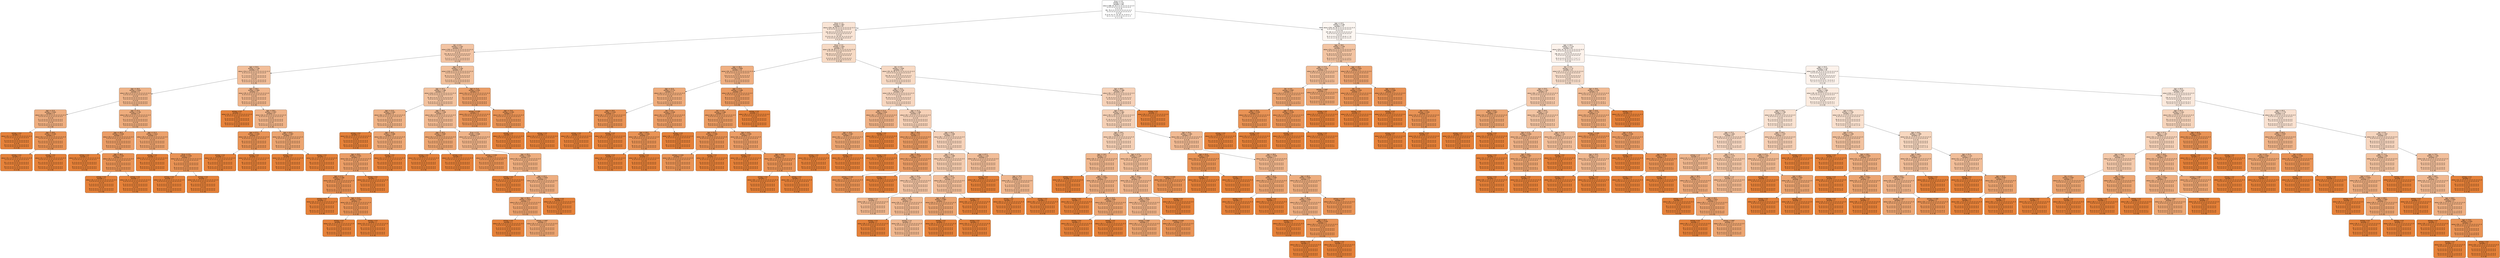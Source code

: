 digraph Tree {
node [shape=box, style="filled, rounded", color="black", fontname="helvetica"] ;
edge [fontname="helvetica"] ;
0 [label="Drug <= 3.5\nentropy = 2.34\nsamples = 160\nvalue = [[66, 52, 42, 0, 0, 0, 0, 0, 0, 0, 0, 0, 0\n 0, 0, 0, 0, 0, 0, 0, 0, 0, 0, 0, 0, 0, 0\n 0, 0, 0, 0]\n[81, 79, 0, 0, 0, 0, 0, 0, 0, 0, 0, 0, 0, 0\n 0, 0, 0, 0, 0, 0, 0, 0, 0, 0, 0, 0, 0, 0\n 0, 0, 0]\n[2, 8, 8, 13, 17, 14, 10, 11, 4, 8, 8, 1, 7\n 8, 4, 1, 4, 1, 2, 9, 3, 2, 3, 2, 2, 1, 2\n 2, 1, 1, 1]]", fillcolor="#ffffff"] ;
1 [label="Drug <= 1.5\nentropy = 1.857\nsamples = 87\nvalue = [[33, 28, 26, 0, 0, 0, 0, 0, 0, 0, 0, 0, 0\n 0, 0, 0, 0, 0, 0, 0, 0, 0, 0, 0, 0, 0, 0\n 0, 0, 0, 0]\n[44, 43, 0, 0, 0, 0, 0, 0, 0, 0, 0, 0, 0, 0\n 0, 0, 0, 0, 0, 0, 0, 0, 0, 0, 0, 0, 0, 0\n 0, 0, 0]\n[2, 8, 8, 13, 17, 14, 10, 11, 4, 0, 0, 0, 0\n 0, 0, 0, 0, 0, 0, 0, 0, 0, 0, 0, 0, 0, 0\n 0, 0, 0, 0]]", fillcolor="#fae5d6"] ;
0 -> 1 [labeldistance=2.5, labelangle=45, headlabel="True"] ;
2 [label="Sex <= 0.5\nentropy = 1.252\nsamples = 33\nvalue = [[33, 0, 0, 0, 0, 0, 0, 0, 0, 0, 0, 0, 0, 0\n 0, 0, 0, 0, 0, 0, 0, 0, 0, 0, 0, 0, 0, 0\n 0, 0, 0]\n[15, 18, 0, 0, 0, 0, 0, 0, 0, 0, 0, 0, 0, 0\n 0, 0, 0, 0, 0, 0, 0, 0, 0, 0, 0, 0, 0, 0\n 0, 0, 0]\n[1, 0, 3, 7, 4, 5, 5, 7, 1, 0, 0, 0, 0, 0\n 0, 0, 0, 0, 0, 0, 0, 0, 0, 0, 0, 0, 0, 0\n 0, 0, 0]]", fillcolor="#f3c4a3"] ;
1 -> 2 ;
3 [label="Age <= 54.0\nentropy = 1.138\nsamples = 14\nvalue = [[14, 0, 0, 0, 0, 0, 0, 0, 0, 0, 0, 0, 0, 0\n 0, 0, 0, 0, 0, 0, 0, 0, 0, 0, 0, 0, 0, 0\n 0, 0, 0]\n[7, 7, 0, 0, 0, 0, 0, 0, 0, 0, 0, 0, 0, 0\n 0, 0, 0, 0, 0, 0, 0, 0, 0, 0, 0, 0, 0, 0\n 0, 0, 0]\n[0, 0, 0, 1, 3, 2, 4, 3, 1, 0, 0, 0, 0, 0\n 0, 0, 0, 0, 0, 0, 0, 0, 0, 0, 0, 0, 0, 0\n 0, 0, 0]]", fillcolor="#f2be99"] ;
2 -> 3 ;
4 [label="Age <= 33.5\nentropy = 0.943\nsamples = 9\nvalue = [[9, 0, 0, 0, 0, 0, 0, 0, 0, 0, 0, 0, 0, 0\n 0, 0, 0, 0, 0, 0, 0, 0, 0, 0, 0, 0, 0, 0\n 0, 0, 0]\n[5, 4, 0, 0, 0, 0, 0, 0, 0, 0, 0, 0, 0, 0\n 0, 0, 0, 0, 0, 0, 0, 0, 0, 0, 0, 0, 0, 0\n 0, 0, 0]\n[0, 0, 0, 0, 1, 2, 4, 2, 0, 0, 0, 0, 0, 0\n 0, 0, 0, 0, 0, 0, 0, 0, 0, 0, 0, 0, 0, 0\n 0, 0, 0]]", fillcolor="#efb489"] ;
3 -> 4 ;
5 [label="Age <= 22.5\nentropy = 0.834\nsamples = 3\nvalue = [[3, 0, 0, 0, 0, 0, 0, 0, 0, 0, 0, 0, 0, 0\n 0, 0, 0, 0, 0, 0, 0, 0, 0, 0, 0, 0, 0, 0\n 0, 0, 0]\n[1, 2, 0, 0, 0, 0, 0, 0, 0, 0, 0, 0, 0, 0\n 0, 0, 0, 0, 0, 0, 0, 0, 0, 0, 0, 0, 0, 0\n 0, 0, 0]\n[0, 0, 0, 0, 1, 0, 1, 1, 0, 0, 0, 0, 0, 0\n 0, 0, 0, 0, 0, 0, 0, 0, 0, 0, 0, 0, 0, 0\n 0, 0, 0]]", fillcolor="#eeae80"] ;
4 -> 5 ;
6 [label="entropy = 0.0\nsamples = 1\nvalue = [[1, 0, 0, 0, 0, 0, 0, 0, 0, 0, 0, 0, 0, 0\n 0, 0, 0, 0, 0, 0, 0, 0, 0, 0, 0, 0, 0, 0\n 0, 0, 0]\n[1, 0, 0, 0, 0, 0, 0, 0, 0, 0, 0, 0, 0, 0\n 0, 0, 0, 0, 0, 0, 0, 0, 0, 0, 0, 0, 0, 0\n 0, 0, 0]\n[0, 0, 0, 0, 0, 0, 0, 1, 0, 0, 0, 0, 0, 0\n 0, 0, 0, 0, 0, 0, 0, 0, 0, 0, 0, 0, 0, 0\n 0, 0, 0]]", fillcolor="#e58139"] ;
5 -> 6 ;
7 [label="Age <= 29.0\nentropy = 0.333\nsamples = 2\nvalue = [[2, 0, 0, 0, 0, 0, 0, 0, 0, 0, 0, 0, 0, 0\n 0, 0, 0, 0, 0, 0, 0, 0, 0, 0, 0, 0, 0, 0\n 0, 0, 0]\n[0, 2, 0, 0, 0, 0, 0, 0, 0, 0, 0, 0, 0, 0\n 0, 0, 0, 0, 0, 0, 0, 0, 0, 0, 0, 0, 0, 0\n 0, 0, 0]\n[0, 0, 0, 0, 1, 0, 1, 0, 0, 0, 0, 0, 0, 0\n 0, 0, 0, 0, 0, 0, 0, 0, 0, 0, 0, 0, 0, 0\n 0, 0, 0]]", fillcolor="#e99355"] ;
5 -> 7 ;
8 [label="entropy = 0.0\nsamples = 1\nvalue = [[1, 0, 0, 0, 0, 0, 0, 0, 0, 0, 0, 0, 0, 0\n 0, 0, 0, 0, 0, 0, 0, 0, 0, 0, 0, 0, 0, 0\n 0, 0, 0]\n[0, 1, 0, 0, 0, 0, 0, 0, 0, 0, 0, 0, 0, 0\n 0, 0, 0, 0, 0, 0, 0, 0, 0, 0, 0, 0, 0, 0\n 0, 0, 0]\n[0, 0, 0, 0, 0, 0, 1, 0, 0, 0, 0, 0, 0, 0\n 0, 0, 0, 0, 0, 0, 0, 0, 0, 0, 0, 0, 0, 0\n 0, 0, 0]]", fillcolor="#e58139"] ;
7 -> 8 ;
9 [label="entropy = 0.0\nsamples = 1\nvalue = [[1, 0, 0, 0, 0, 0, 0, 0, 0, 0, 0, 0, 0, 0\n 0, 0, 0, 0, 0, 0, 0, 0, 0, 0, 0, 0, 0, 0\n 0, 0, 0]\n[0, 1, 0, 0, 0, 0, 0, 0, 0, 0, 0, 0, 0, 0\n 0, 0, 0, 0, 0, 0, 0, 0, 0, 0, 0, 0, 0, 0\n 0, 0, 0]\n[0, 0, 0, 0, 1, 0, 0, 0, 0, 0, 0, 0, 0, 0\n 0, 0, 0, 0, 0, 0, 0, 0, 0, 0, 0, 0, 0, 0\n 0, 0, 0]]", fillcolor="#e58139"] ;
7 -> 9 ;
10 [label="Age <= 37.5\nentropy = 0.792\nsamples = 6\nvalue = [[6, 0, 0, 0, 0, 0, 0, 0, 0, 0, 0, 0, 0, 0\n 0, 0, 0, 0, 0, 0, 0, 0, 0, 0, 0, 0, 0, 0\n 0, 0, 0]\n[4, 2, 0, 0, 0, 0, 0, 0, 0, 0, 0, 0, 0, 0\n 0, 0, 0, 0, 0, 0, 0, 0, 0, 0, 0, 0, 0, 0\n 0, 0, 0]\n[0, 0, 0, 0, 0, 2, 3, 1, 0, 0, 0, 0, 0, 0\n 0, 0, 0, 0, 0, 0, 0, 0, 0, 0, 0, 0, 0, 0\n 0, 0, 0]]", fillcolor="#eeac7c"] ;
4 -> 10 ;
11 [label="Age <= 35.5\nentropy = 0.528\nsamples = 3\nvalue = [[3, 0, 0, 0, 0, 0, 0, 0, 0, 0, 0, 0, 0, 0\n 0, 0, 0, 0, 0, 0, 0, 0, 0, 0, 0, 0, 0, 0\n 0, 0, 0]\n[3, 0, 0, 0, 0, 0, 0, 0, 0, 0, 0, 0, 0, 0\n 0, 0, 0, 0, 0, 0, 0, 0, 0, 0, 0, 0, 0, 0\n 0, 0, 0]\n[0, 0, 0, 0, 0, 1, 1, 1, 0, 0, 0, 0, 0, 0\n 0, 0, 0, 0, 0, 0, 0, 0, 0, 0, 0, 0, 0, 0\n 0, 0, 0]]", fillcolor="#eb9d66"] ;
10 -> 11 ;
12 [label="entropy = 0.0\nsamples = 1\nvalue = [[1, 0, 0, 0, 0, 0, 0, 0, 0, 0, 0, 0, 0, 0\n 0, 0, 0, 0, 0, 0, 0, 0, 0, 0, 0, 0, 0, 0\n 0, 0, 0]\n[1, 0, 0, 0, 0, 0, 0, 0, 0, 0, 0, 0, 0, 0\n 0, 0, 0, 0, 0, 0, 0, 0, 0, 0, 0, 0, 0, 0\n 0, 0, 0]\n[0, 0, 0, 0, 0, 0, 1, 0, 0, 0, 0, 0, 0, 0\n 0, 0, 0, 0, 0, 0, 0, 0, 0, 0, 0, 0, 0, 0\n 0, 0, 0]]", fillcolor="#e58139"] ;
11 -> 12 ;
13 [label="Age <= 36.5\nentropy = 0.333\nsamples = 2\nvalue = [[2, 0, 0, 0, 0, 0, 0, 0, 0, 0, 0, 0, 0, 0\n 0, 0, 0, 0, 0, 0, 0, 0, 0, 0, 0, 0, 0, 0\n 0, 0, 0]\n[2, 0, 0, 0, 0, 0, 0, 0, 0, 0, 0, 0, 0, 0\n 0, 0, 0, 0, 0, 0, 0, 0, 0, 0, 0, 0, 0, 0\n 0, 0, 0]\n[0, 0, 0, 0, 0, 1, 0, 1, 0, 0, 0, 0, 0, 0\n 0, 0, 0, 0, 0, 0, 0, 0, 0, 0, 0, 0, 0, 0\n 0, 0, 0]]", fillcolor="#e99355"] ;
11 -> 13 ;
14 [label="entropy = 0.0\nsamples = 1\nvalue = [[1, 0, 0, 0, 0, 0, 0, 0, 0, 0, 0, 0, 0, 0\n 0, 0, 0, 0, 0, 0, 0, 0, 0, 0, 0, 0, 0, 0\n 0, 0, 0]\n[1, 0, 0, 0, 0, 0, 0, 0, 0, 0, 0, 0, 0, 0\n 0, 0, 0, 0, 0, 0, 0, 0, 0, 0, 0, 0, 0, 0\n 0, 0, 0]\n[0, 0, 0, 0, 0, 1, 0, 0, 0, 0, 0, 0, 0, 0\n 0, 0, 0, 0, 0, 0, 0, 0, 0, 0, 0, 0, 0, 0\n 0, 0, 0]]", fillcolor="#e58139"] ;
13 -> 14 ;
15 [label="entropy = 0.0\nsamples = 1\nvalue = [[1, 0, 0, 0, 0, 0, 0, 0, 0, 0, 0, 0, 0, 0\n 0, 0, 0, 0, 0, 0, 0, 0, 0, 0, 0, 0, 0, 0\n 0, 0, 0]\n[1, 0, 0, 0, 0, 0, 0, 0, 0, 0, 0, 0, 0, 0\n 0, 0, 0, 0, 0, 0, 0, 0, 0, 0, 0, 0, 0, 0\n 0, 0, 0]\n[0, 0, 0, 0, 0, 0, 0, 1, 0, 0, 0, 0, 0, 0\n 0, 0, 0, 0, 0, 0, 0, 0, 0, 0, 0, 0, 0, 0\n 0, 0, 0]]", fillcolor="#e58139"] ;
13 -> 15 ;
16 [label="Age <= 41.5\nentropy = 0.612\nsamples = 3\nvalue = [[3, 0, 0, 0, 0, 0, 0, 0, 0, 0, 0, 0, 0, 0\n 0, 0, 0, 0, 0, 0, 0, 0, 0, 0, 0, 0, 0, 0\n 0, 0, 0]\n[1, 2, 0, 0, 0, 0, 0, 0, 0, 0, 0, 0, 0, 0\n 0, 0, 0, 0, 0, 0, 0, 0, 0, 0, 0, 0, 0, 0\n 0, 0, 0]\n[0, 0, 0, 0, 0, 1, 2, 0, 0, 0, 0, 0, 0, 0\n 0, 0, 0, 0, 0, 0, 0, 0, 0, 0, 0, 0, 0, 0\n 0, 0, 0]]", fillcolor="#eca26d"] ;
10 -> 16 ;
17 [label="entropy = 0.0\nsamples = 1\nvalue = [[1, 0, 0, 0, 0, 0, 0, 0, 0, 0, 0, 0, 0, 0\n 0, 0, 0, 0, 0, 0, 0, 0, 0, 0, 0, 0, 0, 0\n 0, 0, 0]\n[0, 1, 0, 0, 0, 0, 0, 0, 0, 0, 0, 0, 0, 0\n 0, 0, 0, 0, 0, 0, 0, 0, 0, 0, 0, 0, 0, 0\n 0, 0, 0]\n[0, 0, 0, 0, 0, 1, 0, 0, 0, 0, 0, 0, 0, 0\n 0, 0, 0, 0, 0, 0, 0, 0, 0, 0, 0, 0, 0, 0\n 0, 0, 0]]", fillcolor="#e58139"] ;
16 -> 17 ;
18 [label="Drug <= 0.5\nentropy = 0.333\nsamples = 2\nvalue = [[2, 0, 0, 0, 0, 0, 0, 0, 0, 0, 0, 0, 0, 0\n 0, 0, 0, 0, 0, 0, 0, 0, 0, 0, 0, 0, 0, 0\n 0, 0, 0]\n[1, 1, 0, 0, 0, 0, 0, 0, 0, 0, 0, 0, 0, 0\n 0, 0, 0, 0, 0, 0, 0, 0, 0, 0, 0, 0, 0, 0\n 0, 0, 0]\n[0, 0, 0, 0, 0, 0, 2, 0, 0, 0, 0, 0, 0, 0\n 0, 0, 0, 0, 0, 0, 0, 0, 0, 0, 0, 0, 0, 0\n 0, 0, 0]]", fillcolor="#e99355"] ;
16 -> 18 ;
19 [label="entropy = 0.0\nsamples = 1\nvalue = [[1, 0, 0, 0, 0, 0, 0, 0, 0, 0, 0, 0, 0, 0\n 0, 0, 0, 0, 0, 0, 0, 0, 0, 0, 0, 0, 0, 0\n 0, 0, 0]\n[1, 0, 0, 0, 0, 0, 0, 0, 0, 0, 0, 0, 0, 0\n 0, 0, 0, 0, 0, 0, 0, 0, 0, 0, 0, 0, 0, 0\n 0, 0, 0]\n[0, 0, 0, 0, 0, 0, 1, 0, 0, 0, 0, 0, 0, 0\n 0, 0, 0, 0, 0, 0, 0, 0, 0, 0, 0, 0, 0, 0\n 0, 0, 0]]", fillcolor="#e58139"] ;
18 -> 19 ;
20 [label="entropy = 0.0\nsamples = 1\nvalue = [[1, 0, 0, 0, 0, 0, 0, 0, 0, 0, 0, 0, 0, 0\n 0, 0, 0, 0, 0, 0, 0, 0, 0, 0, 0, 0, 0, 0\n 0, 0, 0]\n[0, 1, 0, 0, 0, 0, 0, 0, 0, 0, 0, 0, 0, 0\n 0, 0, 0, 0, 0, 0, 0, 0, 0, 0, 0, 0, 0, 0\n 0, 0, 0]\n[0, 0, 0, 0, 0, 0, 1, 0, 0, 0, 0, 0, 0, 0\n 0, 0, 0, 0, 0, 0, 0, 0, 0, 0, 0, 0, 0, 0\n 0, 0, 0]]", fillcolor="#e58139"] ;
18 -> 20 ;
21 [label="Age <= 56.0\nentropy = 0.964\nsamples = 5\nvalue = [[5, 0, 0, 0, 0, 0, 0, 0, 0, 0, 0, 0, 0, 0\n 0, 0, 0, 0, 0, 0, 0, 0, 0, 0, 0, 0, 0, 0\n 0, 0, 0]\n[2, 3, 0, 0, 0, 0, 0, 0, 0, 0, 0, 0, 0, 0\n 0, 0, 0, 0, 0, 0, 0, 0, 0, 0, 0, 0, 0, 0\n 0, 0, 0]\n[0, 0, 0, 1, 2, 0, 0, 1, 1, 0, 0, 0, 0, 0\n 0, 0, 0, 0, 0, 0, 0, 0, 0, 0, 0, 0, 0, 0\n 0, 0, 0]]", fillcolor="#f0b58b"] ;
3 -> 21 ;
22 [label="entropy = 0.0\nsamples = 1\nvalue = [[1, 0, 0, 0, 0, 0, 0, 0, 0, 0, 0, 0, 0, 0\n 0, 0, 0, 0, 0, 0, 0, 0, 0, 0, 0, 0, 0, 0\n 0, 0, 0]\n[1, 0, 0, 0, 0, 0, 0, 0, 0, 0, 0, 0, 0, 0\n 0, 0, 0, 0, 0, 0, 0, 0, 0, 0, 0, 0, 0, 0\n 0, 0, 0]\n[0, 0, 0, 0, 1, 0, 0, 0, 0, 0, 0, 0, 0, 0\n 0, 0, 0, 0, 0, 0, 0, 0, 0, 0, 0, 0, 0, 0\n 0, 0, 0]]", fillcolor="#e58139"] ;
21 -> 22 ;
23 [label="Age <= 59.0\nentropy = 0.937\nsamples = 4\nvalue = [[4, 0, 0, 0, 0, 0, 0, 0, 0, 0, 0, 0, 0, 0\n 0, 0, 0, 0, 0, 0, 0, 0, 0, 0, 0, 0, 0, 0\n 0, 0, 0]\n[1, 3, 0, 0, 0, 0, 0, 0, 0, 0, 0, 0, 0, 0\n 0, 0, 0, 0, 0, 0, 0, 0, 0, 0, 0, 0, 0, 0\n 0, 0, 0]\n[0, 0, 0, 1, 1, 0, 0, 1, 1, 0, 0, 0, 0, 0\n 0, 0, 0, 0, 0, 0, 0, 0, 0, 0, 0, 0, 0, 0\n 0, 0, 0]]", fillcolor="#efb388"] ;
21 -> 23 ;
24 [label="Age <= 57.5\nentropy = 0.333\nsamples = 2\nvalue = [[2, 0, 0, 0, 0, 0, 0, 0, 0, 0, 0, 0, 0, 0\n 0, 0, 0, 0, 0, 0, 0, 0, 0, 0, 0, 0, 0, 0\n 0, 0, 0]\n[0, 2, 0, 0, 0, 0, 0, 0, 0, 0, 0, 0, 0, 0\n 0, 0, 0, 0, 0, 0, 0, 0, 0, 0, 0, 0, 0, 0\n 0, 0, 0]\n[0, 0, 0, 1, 0, 0, 0, 0, 1, 0, 0, 0, 0, 0\n 0, 0, 0, 0, 0, 0, 0, 0, 0, 0, 0, 0, 0, 0\n 0, 0, 0]]", fillcolor="#e99355"] ;
23 -> 24 ;
25 [label="entropy = 0.0\nsamples = 1\nvalue = [[1, 0, 0, 0, 0, 0, 0, 0, 0, 0, 0, 0, 0, 0\n 0, 0, 0, 0, 0, 0, 0, 0, 0, 0, 0, 0, 0, 0\n 0, 0, 0]\n[0, 1, 0, 0, 0, 0, 0, 0, 0, 0, 0, 0, 0, 0\n 0, 0, 0, 0, 0, 0, 0, 0, 0, 0, 0, 0, 0, 0\n 0, 0, 0]\n[0, 0, 0, 1, 0, 0, 0, 0, 0, 0, 0, 0, 0, 0\n 0, 0, 0, 0, 0, 0, 0, 0, 0, 0, 0, 0, 0, 0\n 0, 0, 0]]", fillcolor="#e58139"] ;
24 -> 25 ;
26 [label="entropy = 0.0\nsamples = 1\nvalue = [[1, 0, 0, 0, 0, 0, 0, 0, 0, 0, 0, 0, 0, 0\n 0, 0, 0, 0, 0, 0, 0, 0, 0, 0, 0, 0, 0, 0\n 0, 0, 0]\n[0, 1, 0, 0, 0, 0, 0, 0, 0, 0, 0, 0, 0, 0\n 0, 0, 0, 0, 0, 0, 0, 0, 0, 0, 0, 0, 0, 0\n 0, 0, 0]\n[0, 0, 0, 0, 0, 0, 0, 0, 1, 0, 0, 0, 0, 0\n 0, 0, 0, 0, 0, 0, 0, 0, 0, 0, 0, 0, 0, 0\n 0, 0, 0]]", fillcolor="#e58139"] ;
24 -> 26 ;
27 [label="Age <= 64.0\nentropy = 0.667\nsamples = 2\nvalue = [[2, 0, 0, 0, 0, 0, 0, 0, 0, 0, 0, 0, 0, 0\n 0, 0, 0, 0, 0, 0, 0, 0, 0, 0, 0, 0, 0, 0\n 0, 0, 0]\n[1, 1, 0, 0, 0, 0, 0, 0, 0, 0, 0, 0, 0, 0\n 0, 0, 0, 0, 0, 0, 0, 0, 0, 0, 0, 0, 0, 0\n 0, 0, 0]\n[0, 0, 0, 0, 1, 0, 0, 1, 0, 0, 0, 0, 0, 0\n 0, 0, 0, 0, 0, 0, 0, 0, 0, 0, 0, 0, 0, 0\n 0, 0, 0]]", fillcolor="#eca571"] ;
23 -> 27 ;
28 [label="entropy = 0.0\nsamples = 1\nvalue = [[1, 0, 0, 0, 0, 0, 0, 0, 0, 0, 0, 0, 0, 0\n 0, 0, 0, 0, 0, 0, 0, 0, 0, 0, 0, 0, 0, 0\n 0, 0, 0]\n[1, 0, 0, 0, 0, 0, 0, 0, 0, 0, 0, 0, 0, 0\n 0, 0, 0, 0, 0, 0, 0, 0, 0, 0, 0, 0, 0, 0\n 0, 0, 0]\n[0, 0, 0, 0, 0, 0, 0, 1, 0, 0, 0, 0, 0, 0\n 0, 0, 0, 0, 0, 0, 0, 0, 0, 0, 0, 0, 0, 0\n 0, 0, 0]]", fillcolor="#e58139"] ;
27 -> 28 ;
29 [label="entropy = 0.0\nsamples = 1\nvalue = [[1, 0, 0, 0, 0, 0, 0, 0, 0, 0, 0, 0, 0, 0\n 0, 0, 0, 0, 0, 0, 0, 0, 0, 0, 0, 0, 0, 0\n 0, 0, 0]\n[0, 1, 0, 0, 0, 0, 0, 0, 0, 0, 0, 0, 0, 0\n 0, 0, 0, 0, 0, 0, 0, 0, 0, 0, 0, 0, 0, 0\n 0, 0, 0]\n[0, 0, 0, 0, 1, 0, 0, 0, 0, 0, 0, 0, 0, 0\n 0, 0, 0, 0, 0, 0, 0, 0, 0, 0, 0, 0, 0, 0\n 0, 0, 0]]", fillcolor="#e58139"] ;
27 -> 29 ;
30 [label="Age <= 67.5\nentropy = 1.164\nsamples = 19\nvalue = [[19, 0, 0, 0, 0, 0, 0, 0, 0, 0, 0, 0, 0, 0\n 0, 0, 0, 0, 0, 0, 0, 0, 0, 0, 0, 0, 0, 0\n 0, 0, 0]\n[8, 11, 0, 0, 0, 0, 0, 0, 0, 0, 0, 0, 0, 0\n 0, 0, 0, 0, 0, 0, 0, 0, 0, 0, 0, 0, 0, 0\n 0, 0, 0]\n[1, 0, 3, 6, 1, 3, 1, 4, 0, 0, 0, 0, 0, 0\n 0, 0, 0, 0, 0, 0, 0, 0, 0, 0, 0, 0, 0, 0\n 0, 0, 0]]", fillcolor="#f2c09b"] ;
2 -> 30 ;
31 [label="Age <= 42.5\nentropy = 1.186\nsamples = 15\nvalue = [[15, 0, 0, 0, 0, 0, 0, 0, 0, 0, 0, 0, 0, 0\n 0, 0, 0, 0, 0, 0, 0, 0, 0, 0, 0, 0, 0, 0\n 0, 0, 0]\n[5, 10, 0, 0, 0, 0, 0, 0, 0, 0, 0, 0, 0, 0\n 0, 0, 0, 0, 0, 0, 0, 0, 0, 0, 0, 0, 0, 0\n 0, 0, 0]\n[1, 0, 3, 3, 1, 3, 1, 3, 0, 0, 0, 0, 0, 0\n 0, 0, 0, 0, 0, 0, 0, 0, 0, 0, 0, 0, 0, 0\n 0, 0, 0]]", fillcolor="#f2c19d"] ;
30 -> 31 ;
32 [label="Age <= 23.5\nentropy = 0.904\nsamples = 6\nvalue = [[6, 0, 0, 0, 0, 0, 0, 0, 0, 0, 0, 0, 0, 0\n 0, 0, 0, 0, 0, 0, 0, 0, 0, 0, 0, 0, 0, 0\n 0, 0, 0]\n[2, 4, 0, 0, 0, 0, 0, 0, 0, 0, 0, 0, 0, 0\n 0, 0, 0, 0, 0, 0, 0, 0, 0, 0, 0, 0, 0, 0\n 0, 0, 0]\n[0, 0, 1, 3, 0, 1, 1, 0, 0, 0, 0, 0, 0, 0\n 0, 0, 0, 0, 0, 0, 0, 0, 0, 0, 0, 0, 0, 0\n 0, 0, 0]]", fillcolor="#efb285"] ;
31 -> 32 ;
33 [label="entropy = 0.0\nsamples = 1\nvalue = [[1, 0, 0, 0, 0, 0, 0, 0, 0, 0, 0, 0, 0, 0\n 0, 0, 0, 0, 0, 0, 0, 0, 0, 0, 0, 0, 0, 0\n 0, 0, 0]\n[1, 0, 0, 0, 0, 0, 0, 0, 0, 0, 0, 0, 0, 0\n 0, 0, 0, 0, 0, 0, 0, 0, 0, 0, 0, 0, 0, 0\n 0, 0, 0]\n[0, 0, 1, 0, 0, 0, 0, 0, 0, 0, 0, 0, 0, 0\n 0, 0, 0, 0, 0, 0, 0, 0, 0, 0, 0, 0, 0, 0\n 0, 0, 0]]", fillcolor="#e58139"] ;
32 -> 33 ;
34 [label="Age <= 40.5\nentropy = 0.698\nsamples = 5\nvalue = [[5, 0, 0, 0, 0, 0, 0, 0, 0, 0, 0, 0, 0, 0\n 0, 0, 0, 0, 0, 0, 0, 0, 0, 0, 0, 0, 0, 0\n 0, 0, 0]\n[1, 4, 0, 0, 0, 0, 0, 0, 0, 0, 0, 0, 0, 0\n 0, 0, 0, 0, 0, 0, 0, 0, 0, 0, 0, 0, 0, 0\n 0, 0, 0]\n[0, 0, 0, 3, 0, 1, 1, 0, 0, 0, 0, 0, 0, 0\n 0, 0, 0, 0, 0, 0, 0, 0, 0, 0, 0, 0, 0, 0\n 0, 0, 0]]", fillcolor="#eda774"] ;
32 -> 34 ;
35 [label="Age <= 35.5\nentropy = 0.541\nsamples = 4\nvalue = [[4, 0, 0, 0, 0, 0, 0, 0, 0, 0, 0, 0, 0, 0\n 0, 0, 0, 0, 0, 0, 0, 0, 0, 0, 0, 0, 0, 0\n 0, 0, 0]\n[1, 3, 0, 0, 0, 0, 0, 0, 0, 0, 0, 0, 0, 0\n 0, 0, 0, 0, 0, 0, 0, 0, 0, 0, 0, 0, 0, 0\n 0, 0, 0]\n[0, 0, 0, 3, 0, 1, 0, 0, 0, 0, 0, 0, 0, 0\n 0, 0, 0, 0, 0, 0, 0, 0, 0, 0, 0, 0, 0, 0\n 0, 0, 0]]", fillcolor="#eb9e67"] ;
34 -> 35 ;
36 [label="Age <= 27.5\nentropy = 0.306\nsamples = 3\nvalue = [[3, 0, 0, 0, 0, 0, 0, 0, 0, 0, 0, 0, 0, 0\n 0, 0, 0, 0, 0, 0, 0, 0, 0, 0, 0, 0, 0, 0\n 0, 0, 0]\n[0, 3, 0, 0, 0, 0, 0, 0, 0, 0, 0, 0, 0, 0\n 0, 0, 0, 0, 0, 0, 0, 0, 0, 0, 0, 0, 0, 0\n 0, 0, 0]\n[0, 0, 0, 2, 0, 1, 0, 0, 0, 0, 0, 0, 0, 0\n 0, 0, 0, 0, 0, 0, 0, 0, 0, 0, 0, 0, 0, 0\n 0, 0, 0]]", fillcolor="#e89153"] ;
35 -> 36 ;
37 [label="entropy = 0.0\nsamples = 1\nvalue = [[1, 0, 0, 0, 0, 0, 0, 0, 0, 0, 0, 0, 0, 0\n 0, 0, 0, 0, 0, 0, 0, 0, 0, 0, 0, 0, 0, 0\n 0, 0, 0]\n[0, 1, 0, 0, 0, 0, 0, 0, 0, 0, 0, 0, 0, 0\n 0, 0, 0, 0, 0, 0, 0, 0, 0, 0, 0, 0, 0, 0\n 0, 0, 0]\n[0, 0, 0, 1, 0, 0, 0, 0, 0, 0, 0, 0, 0, 0\n 0, 0, 0, 0, 0, 0, 0, 0, 0, 0, 0, 0, 0, 0\n 0, 0, 0]]", fillcolor="#e58139"] ;
36 -> 37 ;
38 [label="Age <= 31.5\nentropy = 0.333\nsamples = 2\nvalue = [[2, 0, 0, 0, 0, 0, 0, 0, 0, 0, 0, 0, 0, 0\n 0, 0, 0, 0, 0, 0, 0, 0, 0, 0, 0, 0, 0, 0\n 0, 0, 0]\n[0, 2, 0, 0, 0, 0, 0, 0, 0, 0, 0, 0, 0, 0\n 0, 0, 0, 0, 0, 0, 0, 0, 0, 0, 0, 0, 0, 0\n 0, 0, 0]\n[0, 0, 0, 1, 0, 1, 0, 0, 0, 0, 0, 0, 0, 0\n 0, 0, 0, 0, 0, 0, 0, 0, 0, 0, 0, 0, 0, 0\n 0, 0, 0]]", fillcolor="#e99355"] ;
36 -> 38 ;
39 [label="entropy = 0.0\nsamples = 1\nvalue = [[1, 0, 0, 0, 0, 0, 0, 0, 0, 0, 0, 0, 0, 0\n 0, 0, 0, 0, 0, 0, 0, 0, 0, 0, 0, 0, 0, 0\n 0, 0, 0]\n[0, 1, 0, 0, 0, 0, 0, 0, 0, 0, 0, 0, 0, 0\n 0, 0, 0, 0, 0, 0, 0, 0, 0, 0, 0, 0, 0, 0\n 0, 0, 0]\n[0, 0, 0, 0, 0, 1, 0, 0, 0, 0, 0, 0, 0, 0\n 0, 0, 0, 0, 0, 0, 0, 0, 0, 0, 0, 0, 0, 0\n 0, 0, 0]]", fillcolor="#e58139"] ;
38 -> 39 ;
40 [label="entropy = 0.0\nsamples = 1\nvalue = [[1, 0, 0, 0, 0, 0, 0, 0, 0, 0, 0, 0, 0, 0\n 0, 0, 0, 0, 0, 0, 0, 0, 0, 0, 0, 0, 0, 0\n 0, 0, 0]\n[0, 1, 0, 0, 0, 0, 0, 0, 0, 0, 0, 0, 0, 0\n 0, 0, 0, 0, 0, 0, 0, 0, 0, 0, 0, 0, 0, 0\n 0, 0, 0]\n[0, 0, 0, 1, 0, 0, 0, 0, 0, 0, 0, 0, 0, 0\n 0, 0, 0, 0, 0, 0, 0, 0, 0, 0, 0, 0, 0, 0\n 0, 0, 0]]", fillcolor="#e58139"] ;
38 -> 40 ;
41 [label="entropy = 0.0\nsamples = 1\nvalue = [[1, 0, 0, 0, 0, 0, 0, 0, 0, 0, 0, 0, 0, 0\n 0, 0, 0, 0, 0, 0, 0, 0, 0, 0, 0, 0, 0, 0\n 0, 0, 0]\n[1, 0, 0, 0, 0, 0, 0, 0, 0, 0, 0, 0, 0, 0\n 0, 0, 0, 0, 0, 0, 0, 0, 0, 0, 0, 0, 0, 0\n 0, 0, 0]\n[0, 0, 0, 1, 0, 0, 0, 0, 0, 0, 0, 0, 0, 0\n 0, 0, 0, 0, 0, 0, 0, 0, 0, 0, 0, 0, 0, 0\n 0, 0, 0]]", fillcolor="#e58139"] ;
35 -> 41 ;
42 [label="entropy = 0.0\nsamples = 1\nvalue = [[1, 0, 0, 0, 0, 0, 0, 0, 0, 0, 0, 0, 0, 0\n 0, 0, 0, 0, 0, 0, 0, 0, 0, 0, 0, 0, 0, 0\n 0, 0, 0]\n[0, 1, 0, 0, 0, 0, 0, 0, 0, 0, 0, 0, 0, 0\n 0, 0, 0, 0, 0, 0, 0, 0, 0, 0, 0, 0, 0, 0\n 0, 0, 0]\n[0, 0, 0, 0, 0, 0, 1, 0, 0, 0, 0, 0, 0, 0\n 0, 0, 0, 0, 0, 0, 0, 0, 0, 0, 0, 0, 0, 0\n 0, 0, 0]]", fillcolor="#e58139"] ;
34 -> 42 ;
43 [label="Age <= 48.5\nentropy = 1.038\nsamples = 9\nvalue = [[9, 0, 0, 0, 0, 0, 0, 0, 0, 0, 0, 0, 0, 0\n 0, 0, 0, 0, 0, 0, 0, 0, 0, 0, 0, 0, 0, 0\n 0, 0, 0]\n[3, 6, 0, 0, 0, 0, 0, 0, 0, 0, 0, 0, 0, 0\n 0, 0, 0, 0, 0, 0, 0, 0, 0, 0, 0, 0, 0, 0\n 0, 0, 0]\n[1, 0, 2, 0, 1, 2, 0, 3, 0, 0, 0, 0, 0, 0\n 0, 0, 0, 0, 0, 0, 0, 0, 0, 0, 0, 0, 0, 0\n 0, 0, 0]]", fillcolor="#f1b991"] ;
31 -> 43 ;
44 [label="Age <= 45.5\nentropy = 0.667\nsamples = 2\nvalue = [[2, 0, 0, 0, 0, 0, 0, 0, 0, 0, 0, 0, 0, 0\n 0, 0, 0, 0, 0, 0, 0, 0, 0, 0, 0, 0, 0, 0\n 0, 0, 0]\n[1, 1, 0, 0, 0, 0, 0, 0, 0, 0, 0, 0, 0, 0\n 0, 0, 0, 0, 0, 0, 0, 0, 0, 0, 0, 0, 0, 0\n 0, 0, 0]\n[0, 0, 0, 0, 1, 0, 0, 1, 0, 0, 0, 0, 0, 0\n 0, 0, 0, 0, 0, 0, 0, 0, 0, 0, 0, 0, 0, 0\n 0, 0, 0]]", fillcolor="#eca571"] ;
43 -> 44 ;
45 [label="entropy = 0.0\nsamples = 1\nvalue = [[1, 0, 0, 0, 0, 0, 0, 0, 0, 0, 0, 0, 0, 0\n 0, 0, 0, 0, 0, 0, 0, 0, 0, 0, 0, 0, 0, 0\n 0, 0, 0]\n[1, 0, 0, 0, 0, 0, 0, 0, 0, 0, 0, 0, 0, 0\n 0, 0, 0, 0, 0, 0, 0, 0, 0, 0, 0, 0, 0, 0\n 0, 0, 0]\n[0, 0, 0, 0, 0, 0, 0, 1, 0, 0, 0, 0, 0, 0\n 0, 0, 0, 0, 0, 0, 0, 0, 0, 0, 0, 0, 0, 0\n 0, 0, 0]]", fillcolor="#e58139"] ;
44 -> 45 ;
46 [label="entropy = 0.0\nsamples = 1\nvalue = [[1, 0, 0, 0, 0, 0, 0, 0, 0, 0, 0, 0, 0, 0\n 0, 0, 0, 0, 0, 0, 0, 0, 0, 0, 0, 0, 0, 0\n 0, 0, 0]\n[0, 1, 0, 0, 0, 0, 0, 0, 0, 0, 0, 0, 0, 0\n 0, 0, 0, 0, 0, 0, 0, 0, 0, 0, 0, 0, 0, 0\n 0, 0, 0]\n[0, 0, 0, 0, 1, 0, 0, 0, 0, 0, 0, 0, 0, 0\n 0, 0, 0, 0, 0, 0, 0, 0, 0, 0, 0, 0, 0, 0\n 0, 0, 0]]", fillcolor="#e58139"] ;
44 -> 46 ;
47 [label="Drug <= 0.5\nentropy = 0.938\nsamples = 7\nvalue = [[7, 0, 0, 0, 0, 0, 0, 0, 0, 0, 0, 0, 0, 0\n 0, 0, 0, 0, 0, 0, 0, 0, 0, 0, 0, 0, 0, 0\n 0, 0, 0]\n[2, 5, 0, 0, 0, 0, 0, 0, 0, 0, 0, 0, 0, 0\n 0, 0, 0, 0, 0, 0, 0, 0, 0, 0, 0, 0, 0, 0\n 0, 0, 0]\n[1, 0, 2, 0, 0, 2, 0, 2, 0, 0, 0, 0, 0, 0\n 0, 0, 0, 0, 0, 0, 0, 0, 0, 0, 0, 0, 0, 0\n 0, 0, 0]]", fillcolor="#efb388"] ;
43 -> 47 ;
48 [label="entropy = 0.333\nsamples = 2\nvalue = [[2, 0, 0, 0, 0, 0, 0, 0, 0, 0, 0, 0, 0, 0\n 0, 0, 0, 0, 0, 0, 0, 0, 0, 0, 0, 0, 0, 0\n 0, 0, 0]\n[0, 2, 0, 0, 0, 0, 0, 0, 0, 0, 0, 0, 0, 0\n 0, 0, 0, 0, 0, 0, 0, 0, 0, 0, 0, 0, 0, 0\n 0, 0, 0]\n[1, 0, 1, 0, 0, 0, 0, 0, 0, 0, 0, 0, 0, 0\n 0, 0, 0, 0, 0, 0, 0, 0, 0, 0, 0, 0, 0, 0\n 0, 0, 0]]", fillcolor="#e99355"] ;
47 -> 48 ;
49 [label="Age <= 55.0\nentropy = 0.831\nsamples = 5\nvalue = [[5, 0, 0, 0, 0, 0, 0, 0, 0, 0, 0, 0, 0, 0\n 0, 0, 0, 0, 0, 0, 0, 0, 0, 0, 0, 0, 0, 0\n 0, 0, 0]\n[2, 3, 0, 0, 0, 0, 0, 0, 0, 0, 0, 0, 0, 0\n 0, 0, 0, 0, 0, 0, 0, 0, 0, 0, 0, 0, 0, 0\n 0, 0, 0]\n[0, 0, 1, 0, 0, 2, 0, 2, 0, 0, 0, 0, 0, 0\n 0, 0, 0, 0, 0, 0, 0, 0, 0, 0, 0, 0, 0, 0\n 0, 0, 0]]", fillcolor="#eeae7f"] ;
47 -> 49 ;
50 [label="entropy = 0.0\nsamples = 1\nvalue = [[1, 0, 0, 0, 0, 0, 0, 0, 0, 0, 0, 0, 0, 0\n 0, 0, 0, 0, 0, 0, 0, 0, 0, 0, 0, 0, 0, 0\n 0, 0, 0]\n[0, 1, 0, 0, 0, 0, 0, 0, 0, 0, 0, 0, 0, 0\n 0, 0, 0, 0, 0, 0, 0, 0, 0, 0, 0, 0, 0, 0\n 0, 0, 0]\n[0, 0, 0, 0, 0, 1, 0, 0, 0, 0, 0, 0, 0, 0\n 0, 0, 0, 0, 0, 0, 0, 0, 0, 0, 0, 0, 0, 0\n 0, 0, 0]]", fillcolor="#e58139"] ;
49 -> 50 ;
51 [label="Age <= 62.5\nentropy = 0.833\nsamples = 4\nvalue = [[4, 0, 0, 0, 0, 0, 0, 0, 0, 0, 0, 0, 0, 0\n 0, 0, 0, 0, 0, 0, 0, 0, 0, 0, 0, 0, 0, 0\n 0, 0, 0]\n[2, 2, 0, 0, 0, 0, 0, 0, 0, 0, 0, 0, 0, 0\n 0, 0, 0, 0, 0, 0, 0, 0, 0, 0, 0, 0, 0, 0\n 0, 0, 0]\n[0, 0, 1, 0, 0, 1, 0, 2, 0, 0, 0, 0, 0, 0\n 0, 0, 0, 0, 0, 0, 0, 0, 0, 0, 0, 0, 0, 0\n 0, 0, 0]]", fillcolor="#eeae80"] ;
49 -> 51 ;
52 [label="Age <= 59.5\nentropy = 0.612\nsamples = 3\nvalue = [[3, 0, 0, 0, 0, 0, 0, 0, 0, 0, 0, 0, 0, 0\n 0, 0, 0, 0, 0, 0, 0, 0, 0, 0, 0, 0, 0, 0\n 0, 0, 0]\n[2, 1, 0, 0, 0, 0, 0, 0, 0, 0, 0, 0, 0, 0\n 0, 0, 0, 0, 0, 0, 0, 0, 0, 0, 0, 0, 0, 0\n 0, 0, 0]\n[0, 0, 1, 0, 0, 0, 0, 2, 0, 0, 0, 0, 0, 0\n 0, 0, 0, 0, 0, 0, 0, 0, 0, 0, 0, 0, 0, 0\n 0, 0, 0]]", fillcolor="#eca26d"] ;
51 -> 52 ;
53 [label="entropy = 0.0\nsamples = 1\nvalue = [[1, 0, 0, 0, 0, 0, 0, 0, 0, 0, 0, 0, 0, 0\n 0, 0, 0, 0, 0, 0, 0, 0, 0, 0, 0, 0, 0, 0\n 0, 0, 0]\n[1, 0, 0, 0, 0, 0, 0, 0, 0, 0, 0, 0, 0, 0\n 0, 0, 0, 0, 0, 0, 0, 0, 0, 0, 0, 0, 0, 0\n 0, 0, 0]\n[0, 0, 0, 0, 0, 0, 0, 1, 0, 0, 0, 0, 0, 0\n 0, 0, 0, 0, 0, 0, 0, 0, 0, 0, 0, 0, 0, 0\n 0, 0, 0]]", fillcolor="#e58139"] ;
52 -> 53 ;
54 [label="entropy = 0.667\nsamples = 2\nvalue = [[2, 0, 0, 0, 0, 0, 0, 0, 0, 0, 0, 0, 0, 0\n 0, 0, 0, 0, 0, 0, 0, 0, 0, 0, 0, 0, 0, 0\n 0, 0, 0]\n[1, 1, 0, 0, 0, 0, 0, 0, 0, 0, 0, 0, 0, 0\n 0, 0, 0, 0, 0, 0, 0, 0, 0, 0, 0, 0, 0, 0\n 0, 0, 0]\n[0, 0, 1, 0, 0, 0, 0, 1, 0, 0, 0, 0, 0, 0\n 0, 0, 0, 0, 0, 0, 0, 0, 0, 0, 0, 0, 0, 0\n 0, 0, 0]]", fillcolor="#eca571"] ;
52 -> 54 ;
55 [label="entropy = 0.0\nsamples = 1\nvalue = [[1, 0, 0, 0, 0, 0, 0, 0, 0, 0, 0, 0, 0, 0\n 0, 0, 0, 0, 0, 0, 0, 0, 0, 0, 0, 0, 0, 0\n 0, 0, 0]\n[0, 1, 0, 0, 0, 0, 0, 0, 0, 0, 0, 0, 0, 0\n 0, 0, 0, 0, 0, 0, 0, 0, 0, 0, 0, 0, 0, 0\n 0, 0, 0]\n[0, 0, 0, 0, 0, 1, 0, 0, 0, 0, 0, 0, 0, 0\n 0, 0, 0, 0, 0, 0, 0, 0, 0, 0, 0, 0, 0, 0\n 0, 0, 0]]", fillcolor="#e58139"] ;
51 -> 55 ;
56 [label="Age <= 71.0\nentropy = 0.541\nsamples = 4\nvalue = [[4, 0, 0, 0, 0, 0, 0, 0, 0, 0, 0, 0, 0, 0\n 0, 0, 0, 0, 0, 0, 0, 0, 0, 0, 0, 0, 0, 0\n 0, 0, 0]\n[3, 1, 0, 0, 0, 0, 0, 0, 0, 0, 0, 0, 0, 0\n 0, 0, 0, 0, 0, 0, 0, 0, 0, 0, 0, 0, 0, 0\n 0, 0, 0]\n[0, 0, 0, 3, 0, 0, 0, 1, 0, 0, 0, 0, 0, 0\n 0, 0, 0, 0, 0, 0, 0, 0, 0, 0, 0, 0, 0, 0\n 0, 0, 0]]", fillcolor="#eb9e67"] ;
30 -> 56 ;
57 [label="entropy = 0.333\nsamples = 2\nvalue = [[2, 0, 0, 0, 0, 0, 0, 0, 0, 0, 0, 0, 0, 0\n 0, 0, 0, 0, 0, 0, 0, 0, 0, 0, 0, 0, 0, 0\n 0, 0, 0]\n[2, 0, 0, 0, 0, 0, 0, 0, 0, 0, 0, 0, 0, 0\n 0, 0, 0, 0, 0, 0, 0, 0, 0, 0, 0, 0, 0, 0\n 0, 0, 0]\n[0, 0, 0, 1, 0, 0, 0, 1, 0, 0, 0, 0, 0, 0\n 0, 0, 0, 0, 0, 0, 0, 0, 0, 0, 0, 0, 0, 0\n 0, 0, 0]]", fillcolor="#e99355"] ;
56 -> 57 ;
58 [label="Age <= 73.0\nentropy = 0.333\nsamples = 2\nvalue = [[2, 0, 0, 0, 0, 0, 0, 0, 0, 0, 0, 0, 0, 0\n 0, 0, 0, 0, 0, 0, 0, 0, 0, 0, 0, 0, 0, 0\n 0, 0, 0]\n[1, 1, 0, 0, 0, 0, 0, 0, 0, 0, 0, 0, 0, 0\n 0, 0, 0, 0, 0, 0, 0, 0, 0, 0, 0, 0, 0, 0\n 0, 0, 0]\n[0, 0, 0, 2, 0, 0, 0, 0, 0, 0, 0, 0, 0, 0\n 0, 0, 0, 0, 0, 0, 0, 0, 0, 0, 0, 0, 0, 0\n 0, 0, 0]]", fillcolor="#e99355"] ;
56 -> 58 ;
59 [label="entropy = 0.0\nsamples = 1\nvalue = [[1, 0, 0, 0, 0, 0, 0, 0, 0, 0, 0, 0, 0, 0\n 0, 0, 0, 0, 0, 0, 0, 0, 0, 0, 0, 0, 0, 0\n 0, 0, 0]\n[0, 1, 0, 0, 0, 0, 0, 0, 0, 0, 0, 0, 0, 0\n 0, 0, 0, 0, 0, 0, 0, 0, 0, 0, 0, 0, 0, 0\n 0, 0, 0]\n[0, 0, 0, 1, 0, 0, 0, 0, 0, 0, 0, 0, 0, 0\n 0, 0, 0, 0, 0, 0, 0, 0, 0, 0, 0, 0, 0, 0\n 0, 0, 0]]", fillcolor="#e58139"] ;
58 -> 59 ;
60 [label="entropy = 0.0\nsamples = 1\nvalue = [[1, 0, 0, 0, 0, 0, 0, 0, 0, 0, 0, 0, 0, 0\n 0, 0, 0, 0, 0, 0, 0, 0, 0, 0, 0, 0, 0, 0\n 0, 0, 0]\n[1, 0, 0, 0, 0, 0, 0, 0, 0, 0, 0, 0, 0, 0\n 0, 0, 0, 0, 0, 0, 0, 0, 0, 0, 0, 0, 0, 0\n 0, 0, 0]\n[0, 0, 0, 1, 0, 0, 0, 0, 0, 0, 0, 0, 0, 0\n 0, 0, 0, 0, 0, 0, 0, 0, 0, 0, 0, 0, 0, 0\n 0, 0, 0]]", fillcolor="#e58139"] ;
58 -> 60 ;
61 [label="Drug <= 2.5\nentropy = 1.644\nsamples = 54\nvalue = [[0, 28, 26, 0, 0, 0, 0, 0, 0, 0, 0, 0, 0, 0\n 0, 0, 0, 0, 0, 0, 0, 0, 0, 0, 0, 0, 0, 0\n 0, 0, 0]\n[29, 25, 0, 0, 0, 0, 0, 0, 0, 0, 0, 0, 0, 0\n 0, 0, 0, 0, 0, 0, 0, 0, 0, 0, 0, 0, 0, 0\n 0, 0, 0]\n[1, 8, 5, 6, 13, 9, 5, 4, 3, 0, 0, 0, 0, 0\n 0, 0, 0, 0, 0, 0, 0, 0, 0, 0, 0, 0, 0, 0\n 0, 0, 0]]", fillcolor="#f7dac4"] ;
1 -> 61 ;
62 [label="Age <= 36.5\nentropy = 0.855\nsamples = 13\nvalue = [[0, 13, 0, 0, 0, 0, 0, 0, 0, 0, 0, 0, 0, 0\n 0, 0, 0, 0, 0, 0, 0, 0, 0, 0, 0, 0, 0, 0\n 0, 0, 0]\n[13, 0, 0, 0, 0, 0, 0, 0, 0, 0, 0, 0, 0, 0\n 0, 0, 0, 0, 0, 0, 0, 0, 0, 0, 0, 0, 0, 0\n 0, 0, 0]\n[0, 1, 1, 1, 4, 3, 1, 2, 0, 0, 0, 0, 0, 0\n 0, 0, 0, 0, 0, 0, 0, 0, 0, 0, 0, 0, 0, 0\n 0, 0, 0]]", fillcolor="#efaf81"] ;
61 -> 62 ;
63 [label="Age <= 22.5\nentropy = 0.774\nsamples = 5\nvalue = [[0, 5, 0, 0, 0, 0, 0, 0, 0, 0, 0, 0, 0, 0\n 0, 0, 0, 0, 0, 0, 0, 0, 0, 0, 0, 0, 0, 0\n 0, 0, 0]\n[5, 0, 0, 0, 0, 0, 0, 0, 0, 0, 0, 0, 0, 0\n 0, 0, 0, 0, 0, 0, 0, 0, 0, 0, 0, 0, 0, 0\n 0, 0, 0]\n[0, 1, 1, 1, 0, 0, 1, 1, 0, 0, 0, 0, 0, 0\n 0, 0, 0, 0, 0, 0, 0, 0, 0, 0, 0, 0, 0, 0\n 0, 0, 0]]", fillcolor="#eeab7a"] ;
62 -> 63 ;
64 [label="Age <= 19.0\nentropy = 0.333\nsamples = 2\nvalue = [[0, 2, 0, 0, 0, 0, 0, 0, 0, 0, 0, 0, 0, 0\n 0, 0, 0, 0, 0, 0, 0, 0, 0, 0, 0, 0, 0, 0\n 0, 0, 0]\n[2, 0, 0, 0, 0, 0, 0, 0, 0, 0, 0, 0, 0, 0\n 0, 0, 0, 0, 0, 0, 0, 0, 0, 0, 0, 0, 0, 0\n 0, 0, 0]\n[0, 0, 1, 0, 0, 0, 1, 0, 0, 0, 0, 0, 0, 0\n 0, 0, 0, 0, 0, 0, 0, 0, 0, 0, 0, 0, 0, 0\n 0, 0, 0]]", fillcolor="#e99355"] ;
63 -> 64 ;
65 [label="entropy = 0.0\nsamples = 1\nvalue = [[0, 1, 0, 0, 0, 0, 0, 0, 0, 0, 0, 0, 0, 0\n 0, 0, 0, 0, 0, 0, 0, 0, 0, 0, 0, 0, 0, 0\n 0, 0, 0]\n[1, 0, 0, 0, 0, 0, 0, 0, 0, 0, 0, 0, 0, 0\n 0, 0, 0, 0, 0, 0, 0, 0, 0, 0, 0, 0, 0, 0\n 0, 0, 0]\n[0, 0, 0, 0, 0, 0, 1, 0, 0, 0, 0, 0, 0, 0\n 0, 0, 0, 0, 0, 0, 0, 0, 0, 0, 0, 0, 0, 0\n 0, 0, 0]]", fillcolor="#e58139"] ;
64 -> 65 ;
66 [label="entropy = 0.0\nsamples = 1\nvalue = [[0, 1, 0, 0, 0, 0, 0, 0, 0, 0, 0, 0, 0, 0\n 0, 0, 0, 0, 0, 0, 0, 0, 0, 0, 0, 0, 0, 0\n 0, 0, 0]\n[1, 0, 0, 0, 0, 0, 0, 0, 0, 0, 0, 0, 0, 0\n 0, 0, 0, 0, 0, 0, 0, 0, 0, 0, 0, 0, 0, 0\n 0, 0, 0]\n[0, 0, 1, 0, 0, 0, 0, 0, 0, 0, 0, 0, 0, 0\n 0, 0, 0, 0, 0, 0, 0, 0, 0, 0, 0, 0, 0, 0\n 0, 0, 0]]", fillcolor="#e58139"] ;
64 -> 66 ;
67 [label="Sex <= 0.5\nentropy = 0.528\nsamples = 3\nvalue = [[0, 3, 0, 0, 0, 0, 0, 0, 0, 0, 0, 0, 0, 0\n 0, 0, 0, 0, 0, 0, 0, 0, 0, 0, 0, 0, 0, 0\n 0, 0, 0]\n[3, 0, 0, 0, 0, 0, 0, 0, 0, 0, 0, 0, 0, 0\n 0, 0, 0, 0, 0, 0, 0, 0, 0, 0, 0, 0, 0, 0\n 0, 0, 0]\n[0, 1, 0, 1, 0, 0, 0, 1, 0, 0, 0, 0, 0, 0\n 0, 0, 0, 0, 0, 0, 0, 0, 0, 0, 0, 0, 0, 0\n 0, 0, 0]]", fillcolor="#eb9d66"] ;
63 -> 67 ;
68 [label="Age <= 30.0\nentropy = 0.333\nsamples = 2\nvalue = [[0, 2, 0, 0, 0, 0, 0, 0, 0, 0, 0, 0, 0, 0\n 0, 0, 0, 0, 0, 0, 0, 0, 0, 0, 0, 0, 0, 0\n 0, 0, 0]\n[2, 0, 0, 0, 0, 0, 0, 0, 0, 0, 0, 0, 0, 0\n 0, 0, 0, 0, 0, 0, 0, 0, 0, 0, 0, 0, 0, 0\n 0, 0, 0]\n[0, 0, 0, 1, 0, 0, 0, 1, 0, 0, 0, 0, 0, 0\n 0, 0, 0, 0, 0, 0, 0, 0, 0, 0, 0, 0, 0, 0\n 0, 0, 0]]", fillcolor="#e99355"] ;
67 -> 68 ;
69 [label="entropy = 0.0\nsamples = 1\nvalue = [[0, 1, 0, 0, 0, 0, 0, 0, 0, 0, 0, 0, 0, 0\n 0, 0, 0, 0, 0, 0, 0, 0, 0, 0, 0, 0, 0, 0\n 0, 0, 0]\n[1, 0, 0, 0, 0, 0, 0, 0, 0, 0, 0, 0, 0, 0\n 0, 0, 0, 0, 0, 0, 0, 0, 0, 0, 0, 0, 0, 0\n 0, 0, 0]\n[0, 0, 0, 0, 0, 0, 0, 1, 0, 0, 0, 0, 0, 0\n 0, 0, 0, 0, 0, 0, 0, 0, 0, 0, 0, 0, 0, 0\n 0, 0, 0]]", fillcolor="#e58139"] ;
68 -> 69 ;
70 [label="entropy = 0.0\nsamples = 1\nvalue = [[0, 1, 0, 0, 0, 0, 0, 0, 0, 0, 0, 0, 0, 0\n 0, 0, 0, 0, 0, 0, 0, 0, 0, 0, 0, 0, 0, 0\n 0, 0, 0]\n[1, 0, 0, 0, 0, 0, 0, 0, 0, 0, 0, 0, 0, 0\n 0, 0, 0, 0, 0, 0, 0, 0, 0, 0, 0, 0, 0, 0\n 0, 0, 0]\n[0, 0, 0, 1, 0, 0, 0, 0, 0, 0, 0, 0, 0, 0\n 0, 0, 0, 0, 0, 0, 0, 0, 0, 0, 0, 0, 0, 0\n 0, 0, 0]]", fillcolor="#e58139"] ;
68 -> 70 ;
71 [label="entropy = 0.0\nsamples = 1\nvalue = [[0, 1, 0, 0, 0, 0, 0, 0, 0, 0, 0, 0, 0, 0\n 0, 0, 0, 0, 0, 0, 0, 0, 0, 0, 0, 0, 0, 0\n 0, 0, 0]\n[1, 0, 0, 0, 0, 0, 0, 0, 0, 0, 0, 0, 0, 0\n 0, 0, 0, 0, 0, 0, 0, 0, 0, 0, 0, 0, 0, 0\n 0, 0, 0]\n[0, 1, 0, 0, 0, 0, 0, 0, 0, 0, 0, 0, 0, 0\n 0, 0, 0, 0, 0, 0, 0, 0, 0, 0, 0, 0, 0, 0\n 0, 0, 0]]", fillcolor="#e58139"] ;
67 -> 71 ;
72 [label="Age <= 57.5\nentropy = 0.469\nsamples = 8\nvalue = [[0, 8, 0, 0, 0, 0, 0, 0, 0, 0, 0, 0, 0, 0\n 0, 0, 0, 0, 0, 0, 0, 0, 0, 0, 0, 0, 0, 0\n 0, 0, 0]\n[8, 0, 0, 0, 0, 0, 0, 0, 0, 0, 0, 0, 0, 0\n 0, 0, 0, 0, 0, 0, 0, 0, 0, 0, 0, 0, 0, 0\n 0, 0, 0]\n[0, 0, 0, 0, 4, 3, 0, 1, 0, 0, 0, 0, 0, 0\n 0, 0, 0, 0, 0, 0, 0, 0, 0, 0, 0, 0, 0, 0\n 0, 0, 0]]", fillcolor="#ea9a61"] ;
62 -> 72 ;
73 [label="Sex <= 0.5\nentropy = 0.486\nsamples = 6\nvalue = [[0, 6, 0, 0, 0, 0, 0, 0, 0, 0, 0, 0, 0, 0\n 0, 0, 0, 0, 0, 0, 0, 0, 0, 0, 0, 0, 0, 0\n 0, 0, 0]\n[6, 0, 0, 0, 0, 0, 0, 0, 0, 0, 0, 0, 0, 0\n 0, 0, 0, 0, 0, 0, 0, 0, 0, 0, 0, 0, 0, 0\n 0, 0, 0]\n[0, 0, 0, 0, 2, 3, 0, 1, 0, 0, 0, 0, 0, 0\n 0, 0, 0, 0, 0, 0, 0, 0, 0, 0, 0, 0, 0, 0\n 0, 0, 0]]", fillcolor="#ea9b62"] ;
72 -> 73 ;
74 [label="Age <= 51.5\nentropy = 0.306\nsamples = 3\nvalue = [[0, 3, 0, 0, 0, 0, 0, 0, 0, 0, 0, 0, 0, 0\n 0, 0, 0, 0, 0, 0, 0, 0, 0, 0, 0, 0, 0, 0\n 0, 0, 0]\n[3, 0, 0, 0, 0, 0, 0, 0, 0, 0, 0, 0, 0, 0\n 0, 0, 0, 0, 0, 0, 0, 0, 0, 0, 0, 0, 0, 0\n 0, 0, 0]\n[0, 0, 0, 0, 1, 2, 0, 0, 0, 0, 0, 0, 0, 0\n 0, 0, 0, 0, 0, 0, 0, 0, 0, 0, 0, 0, 0, 0\n 0, 0, 0]]", fillcolor="#e89153"] ;
73 -> 74 ;
75 [label="entropy = 0.333\nsamples = 2\nvalue = [[0, 2, 0, 0, 0, 0, 0, 0, 0, 0, 0, 0, 0, 0\n 0, 0, 0, 0, 0, 0, 0, 0, 0, 0, 0, 0, 0, 0\n 0, 0, 0]\n[2, 0, 0, 0, 0, 0, 0, 0, 0, 0, 0, 0, 0, 0\n 0, 0, 0, 0, 0, 0, 0, 0, 0, 0, 0, 0, 0, 0\n 0, 0, 0]\n[0, 0, 0, 0, 1, 1, 0, 0, 0, 0, 0, 0, 0, 0\n 0, 0, 0, 0, 0, 0, 0, 0, 0, 0, 0, 0, 0, 0\n 0, 0, 0]]", fillcolor="#e99355"] ;
74 -> 75 ;
76 [label="entropy = 0.0\nsamples = 1\nvalue = [[0, 1, 0, 0, 0, 0, 0, 0, 0, 0, 0, 0, 0, 0\n 0, 0, 0, 0, 0, 0, 0, 0, 0, 0, 0, 0, 0, 0\n 0, 0, 0]\n[1, 0, 0, 0, 0, 0, 0, 0, 0, 0, 0, 0, 0, 0\n 0, 0, 0, 0, 0, 0, 0, 0, 0, 0, 0, 0, 0, 0\n 0, 0, 0]\n[0, 0, 0, 0, 0, 1, 0, 0, 0, 0, 0, 0, 0, 0\n 0, 0, 0, 0, 0, 0, 0, 0, 0, 0, 0, 0, 0, 0\n 0, 0, 0]]", fillcolor="#e58139"] ;
74 -> 76 ;
77 [label="Age <= 44.0\nentropy = 0.528\nsamples = 3\nvalue = [[0, 3, 0, 0, 0, 0, 0, 0, 0, 0, 0, 0, 0, 0\n 0, 0, 0, 0, 0, 0, 0, 0, 0, 0, 0, 0, 0, 0\n 0, 0, 0]\n[3, 0, 0, 0, 0, 0, 0, 0, 0, 0, 0, 0, 0, 0\n 0, 0, 0, 0, 0, 0, 0, 0, 0, 0, 0, 0, 0, 0\n 0, 0, 0]\n[0, 0, 0, 0, 1, 1, 0, 1, 0, 0, 0, 0, 0, 0\n 0, 0, 0, 0, 0, 0, 0, 0, 0, 0, 0, 0, 0, 0\n 0, 0, 0]]", fillcolor="#eb9d66"] ;
73 -> 77 ;
78 [label="entropy = 0.0\nsamples = 1\nvalue = [[0, 1, 0, 0, 0, 0, 0, 0, 0, 0, 0, 0, 0, 0\n 0, 0, 0, 0, 0, 0, 0, 0, 0, 0, 0, 0, 0, 0\n 0, 0, 0]\n[1, 0, 0, 0, 0, 0, 0, 0, 0, 0, 0, 0, 0, 0\n 0, 0, 0, 0, 0, 0, 0, 0, 0, 0, 0, 0, 0, 0\n 0, 0, 0]\n[0, 0, 0, 0, 0, 1, 0, 0, 0, 0, 0, 0, 0, 0\n 0, 0, 0, 0, 0, 0, 0, 0, 0, 0, 0, 0, 0, 0\n 0, 0, 0]]", fillcolor="#e58139"] ;
77 -> 78 ;
79 [label="Age <= 48.0\nentropy = 0.333\nsamples = 2\nvalue = [[0, 2, 0, 0, 0, 0, 0, 0, 0, 0, 0, 0, 0, 0\n 0, 0, 0, 0, 0, 0, 0, 0, 0, 0, 0, 0, 0, 0\n 0, 0, 0]\n[2, 0, 0, 0, 0, 0, 0, 0, 0, 0, 0, 0, 0, 0\n 0, 0, 0, 0, 0, 0, 0, 0, 0, 0, 0, 0, 0, 0\n 0, 0, 0]\n[0, 0, 0, 0, 1, 0, 0, 1, 0, 0, 0, 0, 0, 0\n 0, 0, 0, 0, 0, 0, 0, 0, 0, 0, 0, 0, 0, 0\n 0, 0, 0]]", fillcolor="#e99355"] ;
77 -> 79 ;
80 [label="entropy = 0.0\nsamples = 1\nvalue = [[0, 1, 0, 0, 0, 0, 0, 0, 0, 0, 0, 0, 0, 0\n 0, 0, 0, 0, 0, 0, 0, 0, 0, 0, 0, 0, 0, 0\n 0, 0, 0]\n[1, 0, 0, 0, 0, 0, 0, 0, 0, 0, 0, 0, 0, 0\n 0, 0, 0, 0, 0, 0, 0, 0, 0, 0, 0, 0, 0, 0\n 0, 0, 0]\n[0, 0, 0, 0, 0, 0, 0, 1, 0, 0, 0, 0, 0, 0\n 0, 0, 0, 0, 0, 0, 0, 0, 0, 0, 0, 0, 0, 0\n 0, 0, 0]]", fillcolor="#e58139"] ;
79 -> 80 ;
81 [label="entropy = 0.0\nsamples = 1\nvalue = [[0, 1, 0, 0, 0, 0, 0, 0, 0, 0, 0, 0, 0, 0\n 0, 0, 0, 0, 0, 0, 0, 0, 0, 0, 0, 0, 0, 0\n 0, 0, 0]\n[1, 0, 0, 0, 0, 0, 0, 0, 0, 0, 0, 0, 0, 0\n 0, 0, 0, 0, 0, 0, 0, 0, 0, 0, 0, 0, 0, 0\n 0, 0, 0]\n[0, 0, 0, 0, 1, 0, 0, 0, 0, 0, 0, 0, 0, 0\n 0, 0, 0, 0, 0, 0, 0, 0, 0, 0, 0, 0, 0, 0\n 0, 0, 0]]", fillcolor="#e58139"] ;
79 -> 81 ;
82 [label="entropy = 0.0\nsamples = 2\nvalue = [[0, 2, 0, 0, 0, 0, 0, 0, 0, 0, 0, 0, 0, 0\n 0, 0, 0, 0, 0, 0, 0, 0, 0, 0, 0, 0, 0, 0\n 0, 0, 0]\n[2, 0, 0, 0, 0, 0, 0, 0, 0, 0, 0, 0, 0, 0\n 0, 0, 0, 0, 0, 0, 0, 0, 0, 0, 0, 0, 0, 0\n 0, 0, 0]\n[0, 0, 0, 0, 2, 0, 0, 0, 0, 0, 0, 0, 0, 0\n 0, 0, 0, 0, 0, 0, 0, 0, 0, 0, 0, 0, 0, 0\n 0, 0, 0]]", fillcolor="#e58139"] ;
72 -> 82 ;
83 [label="Sex <= 0.5\nentropy = 1.626\nsamples = 41\nvalue = [[0, 15, 26, 0, 0, 0, 0, 0, 0, 0, 0, 0, 0, 0\n 0, 0, 0, 0, 0, 0, 0, 0, 0, 0, 0, 0, 0, 0\n 0, 0, 0]\n[16, 25, 0, 0, 0, 0, 0, 0, 0, 0, 0, 0, 0, 0\n 0, 0, 0, 0, 0, 0, 0, 0, 0, 0, 0, 0, 0, 0\n 0, 0, 0]\n[1, 7, 4, 5, 9, 6, 4, 2, 3, 0, 0, 0, 0, 0\n 0, 0, 0, 0, 0, 0, 0, 0, 0, 0, 0, 0, 0, 0\n 0, 0, 0]]", fillcolor="#f7d9c3"] ;
61 -> 83 ;
84 [label="Age <= 23.0\nentropy = 1.578\nsamples = 19\nvalue = [[0, 8, 11, 0, 0, 0, 0, 0, 0, 0, 0, 0, 0, 0\n 0, 0, 0, 0, 0, 0, 0, 0, 0, 0, 0, 0, 0, 0\n 0, 0, 0]\n[9, 10, 0, 0, 0, 0, 0, 0, 0, 0, 0, 0, 0, 0\n 0, 0, 0, 0, 0, 0, 0, 0, 0, 0, 0, 0, 0, 0\n 0, 0, 0]\n[1, 3, 2, 0, 5, 2, 4, 1, 1, 0, 0, 0, 0, 0\n 0, 0, 0, 0, 0, 0, 0, 0, 0, 0, 0, 0, 0, 0\n 0, 0, 0]]", fillcolor="#f7d6bf"] ;
83 -> 84 ;
85 [label="Age <= 21.0\nentropy = 0.918\nsamples = 3\nvalue = [[0, 1, 2, 0, 0, 0, 0, 0, 0, 0, 0, 0, 0, 0\n 0, 0, 0, 0, 0, 0, 0, 0, 0, 0, 0, 0, 0, 0\n 0, 0, 0]\n[1, 2, 0, 0, 0, 0, 0, 0, 0, 0, 0, 0, 0, 0\n 0, 0, 0, 0, 0, 0, 0, 0, 0, 0, 0, 0, 0, 0\n 0, 0, 0]\n[0, 0, 2, 0, 0, 1, 0, 0, 0, 0, 0, 0, 0, 0\n 0, 0, 0, 0, 0, 0, 0, 0, 0, 0, 0, 0, 0, 0\n 0, 0, 0]]", fillcolor="#efb287"] ;
84 -> 85 ;
86 [label="Age <= 19.0\nentropy = 0.667\nsamples = 2\nvalue = [[0, 1, 1, 0, 0, 0, 0, 0, 0, 0, 0, 0, 0, 0\n 0, 0, 0, 0, 0, 0, 0, 0, 0, 0, 0, 0, 0, 0\n 0, 0, 0]\n[0, 2, 0, 0, 0, 0, 0, 0, 0, 0, 0, 0, 0, 0\n 0, 0, 0, 0, 0, 0, 0, 0, 0, 0, 0, 0, 0, 0\n 0, 0, 0]\n[0, 0, 1, 0, 0, 1, 0, 0, 0, 0, 0, 0, 0, 0\n 0, 0, 0, 0, 0, 0, 0, 0, 0, 0, 0, 0, 0, 0\n 0, 0, 0]]", fillcolor="#eca571"] ;
85 -> 86 ;
87 [label="entropy = 0.0\nsamples = 1\nvalue = [[0, 0, 1, 0, 0, 0, 0, 0, 0, 0, 0, 0, 0, 0\n 0, 0, 0, 0, 0, 0, 0, 0, 0, 0, 0, 0, 0, 0\n 0, 0, 0]\n[0, 1, 0, 0, 0, 0, 0, 0, 0, 0, 0, 0, 0, 0\n 0, 0, 0, 0, 0, 0, 0, 0, 0, 0, 0, 0, 0, 0\n 0, 0, 0]\n[0, 0, 1, 0, 0, 0, 0, 0, 0, 0, 0, 0, 0, 0\n 0, 0, 0, 0, 0, 0, 0, 0, 0, 0, 0, 0, 0, 0\n 0, 0, 0]]", fillcolor="#e58139"] ;
86 -> 87 ;
88 [label="entropy = 0.0\nsamples = 1\nvalue = [[0, 1, 0, 0, 0, 0, 0, 0, 0, 0, 0, 0, 0, 0\n 0, 0, 0, 0, 0, 0, 0, 0, 0, 0, 0, 0, 0, 0\n 0, 0, 0]\n[0, 1, 0, 0, 0, 0, 0, 0, 0, 0, 0, 0, 0, 0\n 0, 0, 0, 0, 0, 0, 0, 0, 0, 0, 0, 0, 0, 0\n 0, 0, 0]\n[0, 0, 0, 0, 0, 1, 0, 0, 0, 0, 0, 0, 0, 0\n 0, 0, 0, 0, 0, 0, 0, 0, 0, 0, 0, 0, 0, 0\n 0, 0, 0]]", fillcolor="#e58139"] ;
86 -> 88 ;
89 [label="entropy = 0.0\nsamples = 1\nvalue = [[0, 0, 1, 0, 0, 0, 0, 0, 0, 0, 0, 0, 0, 0\n 0, 0, 0, 0, 0, 0, 0, 0, 0, 0, 0, 0, 0, 0\n 0, 0, 0]\n[1, 0, 0, 0, 0, 0, 0, 0, 0, 0, 0, 0, 0, 0\n 0, 0, 0, 0, 0, 0, 0, 0, 0, 0, 0, 0, 0, 0\n 0, 0, 0]\n[0, 0, 1, 0, 0, 0, 0, 0, 0, 0, 0, 0, 0, 0\n 0, 0, 0, 0, 0, 0, 0, 0, 0, 0, 0, 0, 0, 0\n 0, 0, 0]]", fillcolor="#e58139"] ;
85 -> 89 ;
90 [label="Age <= 31.0\nentropy = 1.489\nsamples = 16\nvalue = [[0, 7, 9, 0, 0, 0, 0, 0, 0, 0, 0, 0, 0, 0\n 0, 0, 0, 0, 0, 0, 0, 0, 0, 0, 0, 0, 0, 0\n 0, 0, 0]\n[8, 8, 0, 0, 0, 0, 0, 0, 0, 0, 0, 0, 0, 0\n 0, 0, 0, 0, 0, 0, 0, 0, 0, 0, 0, 0, 0, 0\n 0, 0, 0]\n[1, 3, 0, 0, 5, 1, 4, 1, 1, 0, 0, 0, 0, 0\n 0, 0, 0, 0, 0, 0, 0, 0, 0, 0, 0, 0, 0, 0\n 0, 0, 0]]", fillcolor="#f6d1b7"] ;
84 -> 90 ;
91 [label="Age <= 26.0\nentropy = 0.5\nsamples = 4\nvalue = [[0, 0, 4, 0, 0, 0, 0, 0, 0, 0, 0, 0, 0, 0\n 0, 0, 0, 0, 0, 0, 0, 0, 0, 0, 0, 0, 0, 0\n 0, 0, 0]\n[4, 0, 0, 0, 0, 0, 0, 0, 0, 0, 0, 0, 0, 0\n 0, 0, 0, 0, 0, 0, 0, 0, 0, 0, 0, 0, 0, 0\n 0, 0, 0]\n[0, 1, 0, 0, 2, 0, 1, 0, 0, 0, 0, 0, 0, 0\n 0, 0, 0, 0, 0, 0, 0, 0, 0, 0, 0, 0, 0, 0\n 0, 0, 0]]", fillcolor="#eb9c63"] ;
90 -> 91 ;
92 [label="entropy = 0.0\nsamples = 1\nvalue = [[0, 0, 1, 0, 0, 0, 0, 0, 0, 0, 0, 0, 0, 0\n 0, 0, 0, 0, 0, 0, 0, 0, 0, 0, 0, 0, 0, 0\n 0, 0, 0]\n[1, 0, 0, 0, 0, 0, 0, 0, 0, 0, 0, 0, 0, 0\n 0, 0, 0, 0, 0, 0, 0, 0, 0, 0, 0, 0, 0, 0\n 0, 0, 0]\n[0, 0, 0, 0, 1, 0, 0, 0, 0, 0, 0, 0, 0, 0\n 0, 0, 0, 0, 0, 0, 0, 0, 0, 0, 0, 0, 0, 0\n 0, 0, 0]]", fillcolor="#e58139"] ;
91 -> 92 ;
93 [label="Age <= 29.0\nentropy = 0.528\nsamples = 3\nvalue = [[0, 0, 3, 0, 0, 0, 0, 0, 0, 0, 0, 0, 0, 0\n 0, 0, 0, 0, 0, 0, 0, 0, 0, 0, 0, 0, 0, 0\n 0, 0, 0]\n[3, 0, 0, 0, 0, 0, 0, 0, 0, 0, 0, 0, 0, 0\n 0, 0, 0, 0, 0, 0, 0, 0, 0, 0, 0, 0, 0, 0\n 0, 0, 0]\n[0, 1, 0, 0, 1, 0, 1, 0, 0, 0, 0, 0, 0, 0\n 0, 0, 0, 0, 0, 0, 0, 0, 0, 0, 0, 0, 0, 0\n 0, 0, 0]]", fillcolor="#eb9d66"] ;
91 -> 93 ;
94 [label="entropy = 0.333\nsamples = 2\nvalue = [[0, 0, 2, 0, 0, 0, 0, 0, 0, 0, 0, 0, 0, 0\n 0, 0, 0, 0, 0, 0, 0, 0, 0, 0, 0, 0, 0, 0\n 0, 0, 0]\n[2, 0, 0, 0, 0, 0, 0, 0, 0, 0, 0, 0, 0, 0\n 0, 0, 0, 0, 0, 0, 0, 0, 0, 0, 0, 0, 0, 0\n 0, 0, 0]\n[0, 1, 0, 0, 0, 0, 1, 0, 0, 0, 0, 0, 0, 0\n 0, 0, 0, 0, 0, 0, 0, 0, 0, 0, 0, 0, 0, 0\n 0, 0, 0]]", fillcolor="#e99355"] ;
93 -> 94 ;
95 [label="entropy = 0.0\nsamples = 1\nvalue = [[0, 0, 1, 0, 0, 0, 0, 0, 0, 0, 0, 0, 0, 0\n 0, 0, 0, 0, 0, 0, 0, 0, 0, 0, 0, 0, 0, 0\n 0, 0, 0]\n[1, 0, 0, 0, 0, 0, 0, 0, 0, 0, 0, 0, 0, 0\n 0, 0, 0, 0, 0, 0, 0, 0, 0, 0, 0, 0, 0, 0\n 0, 0, 0]\n[0, 0, 0, 0, 1, 0, 0, 0, 0, 0, 0, 0, 0, 0\n 0, 0, 0, 0, 0, 0, 0, 0, 0, 0, 0, 0, 0, 0\n 0, 0, 0]]", fillcolor="#e58139"] ;
93 -> 95 ;
96 [label="Age <= 63.0\nentropy = 1.508\nsamples = 12\nvalue = [[0, 7, 5, 0, 0, 0, 0, 0, 0, 0, 0, 0, 0, 0\n 0, 0, 0, 0, 0, 0, 0, 0, 0, 0, 0, 0, 0, 0\n 0, 0, 0]\n[4, 8, 0, 0, 0, 0, 0, 0, 0, 0, 0, 0, 0, 0\n 0, 0, 0, 0, 0, 0, 0, 0, 0, 0, 0, 0, 0, 0\n 0, 0, 0]\n[1, 2, 0, 0, 3, 1, 3, 1, 1, 0, 0, 0, 0, 0\n 0, 0, 0, 0, 0, 0, 0, 0, 0, 0, 0, 0, 0, 0\n 0, 0, 0]]", fillcolor="#f6d2b9"] ;
90 -> 96 ;
97 [label="Age <= 43.5\nentropy = 1.369\nsamples = 9\nvalue = [[0, 5, 4, 0, 0, 0, 0, 0, 0, 0, 0, 0, 0, 0\n 0, 0, 0, 0, 0, 0, 0, 0, 0, 0, 0, 0, 0, 0\n 0, 0, 0]\n[3, 6, 0, 0, 0, 0, 0, 0, 0, 0, 0, 0, 0, 0\n 0, 0, 0, 0, 0, 0, 0, 0, 0, 0, 0, 0, 0, 0\n 0, 0, 0]\n[1, 2, 0, 0, 2, 1, 3, 0, 0, 0, 0, 0, 0, 0\n 0, 0, 0, 0, 0, 0, 0, 0, 0, 0, 0, 0, 0, 0\n 0, 0, 0]]", fillcolor="#f4cbad"] ;
96 -> 97 ;
98 [label="Age <= 33.0\nentropy = 1.252\nsamples = 6\nvalue = [[0, 4, 2, 0, 0, 0, 0, 0, 0, 0, 0, 0, 0, 0\n 0, 0, 0, 0, 0, 0, 0, 0, 0, 0, 0, 0, 0, 0\n 0, 0, 0]\n[2, 4, 0, 0, 0, 0, 0, 0, 0, 0, 0, 0, 0, 0\n 0, 0, 0, 0, 0, 0, 0, 0, 0, 0, 0, 0, 0, 0\n 0, 0, 0]\n[0, 1, 0, 0, 2, 1, 2, 0, 0, 0, 0, 0, 0, 0\n 0, 0, 0, 0, 0, 0, 0, 0, 0, 0, 0, 0, 0, 0\n 0, 0, 0]]", fillcolor="#f3c4a3"] ;
97 -> 98 ;
99 [label="entropy = 1.0\nsamples = 2\nvalue = [[0, 1, 1, 0, 0, 0, 0, 0, 0, 0, 0, 0, 0, 0\n 0, 0, 0, 0, 0, 0, 0, 0, 0, 0, 0, 0, 0, 0\n 0, 0, 0]\n[1, 1, 0, 0, 0, 0, 0, 0, 0, 0, 0, 0, 0, 0\n 0, 0, 0, 0, 0, 0, 0, 0, 0, 0, 0, 0, 0, 0\n 0, 0, 0]\n[0, 1, 0, 0, 1, 0, 0, 0, 0, 0, 0, 0, 0, 0\n 0, 0, 0, 0, 0, 0, 0, 0, 0, 0, 0, 0, 0, 0\n 0, 0, 0]]", fillcolor="#f0b78e"] ;
98 -> 99 ;
100 [label="Age <= 38.5\nentropy = 1.041\nsamples = 4\nvalue = [[0, 3, 1, 0, 0, 0, 0, 0, 0, 0, 0, 0, 0, 0\n 0, 0, 0, 0, 0, 0, 0, 0, 0, 0, 0, 0, 0, 0\n 0, 0, 0]\n[1, 3, 0, 0, 0, 0, 0, 0, 0, 0, 0, 0, 0, 0\n 0, 0, 0, 0, 0, 0, 0, 0, 0, 0, 0, 0, 0, 0\n 0, 0, 0]\n[0, 0, 0, 0, 1, 1, 2, 0, 0, 0, 0, 0, 0, 0\n 0, 0, 0, 0, 0, 0, 0, 0, 0, 0, 0, 0, 0, 0\n 0, 0, 0]]", fillcolor="#f1b991"] ;
98 -> 100 ;
101 [label="entropy = 0.0\nsamples = 2\nvalue = [[0, 2, 0, 0, 0, 0, 0, 0, 0, 0, 0, 0, 0, 0\n 0, 0, 0, 0, 0, 0, 0, 0, 0, 0, 0, 0, 0, 0\n 0, 0, 0]\n[0, 2, 0, 0, 0, 0, 0, 0, 0, 0, 0, 0, 0, 0\n 0, 0, 0, 0, 0, 0, 0, 0, 0, 0, 0, 0, 0, 0\n 0, 0, 0]\n[0, 0, 0, 0, 0, 0, 2, 0, 0, 0, 0, 0, 0, 0\n 0, 0, 0, 0, 0, 0, 0, 0, 0, 0, 0, 0, 0, 0\n 0, 0, 0]]", fillcolor="#e58139"] ;
100 -> 101 ;
102 [label="entropy = 1.0\nsamples = 2\nvalue = [[0, 1, 1, 0, 0, 0, 0, 0, 0, 0, 0, 0, 0, 0\n 0, 0, 0, 0, 0, 0, 0, 0, 0, 0, 0, 0, 0, 0\n 0, 0, 0]\n[1, 1, 0, 0, 0, 0, 0, 0, 0, 0, 0, 0, 0, 0\n 0, 0, 0, 0, 0, 0, 0, 0, 0, 0, 0, 0, 0, 0\n 0, 0, 0]\n[0, 0, 0, 0, 1, 1, 0, 0, 0, 0, 0, 0, 0, 0\n 0, 0, 0, 0, 0, 0, 0, 0, 0, 0, 0, 0, 0, 0\n 0, 0, 0]]", fillcolor="#f0b78e"] ;
100 -> 102 ;
103 [label="Age <= 55.5\nentropy = 1.141\nsamples = 3\nvalue = [[0, 1, 2, 0, 0, 0, 0, 0, 0, 0, 0, 0, 0, 0\n 0, 0, 0, 0, 0, 0, 0, 0, 0, 0, 0, 0, 0, 0\n 0, 0, 0]\n[1, 2, 0, 0, 0, 0, 0, 0, 0, 0, 0, 0, 0, 0\n 0, 0, 0, 0, 0, 0, 0, 0, 0, 0, 0, 0, 0, 0\n 0, 0, 0]\n[1, 1, 0, 0, 0, 0, 1, 0, 0, 0, 0, 0, 0, 0\n 0, 0, 0, 0, 0, 0, 0, 0, 0, 0, 0, 0, 0, 0\n 0, 0, 0]]", fillcolor="#f2be99"] ;
97 -> 103 ;
104 [label="Age <= 48.5\nentropy = 0.667\nsamples = 2\nvalue = [[0, 0, 2, 0, 0, 0, 0, 0, 0, 0, 0, 0, 0, 0\n 0, 0, 0, 0, 0, 0, 0, 0, 0, 0, 0, 0, 0, 0\n 0, 0, 0]\n[1, 1, 0, 0, 0, 0, 0, 0, 0, 0, 0, 0, 0, 0\n 0, 0, 0, 0, 0, 0, 0, 0, 0, 0, 0, 0, 0, 0\n 0, 0, 0]\n[1, 0, 0, 0, 0, 0, 1, 0, 0, 0, 0, 0, 0, 0\n 0, 0, 0, 0, 0, 0, 0, 0, 0, 0, 0, 0, 0, 0\n 0, 0, 0]]", fillcolor="#eca571"] ;
103 -> 104 ;
105 [label="entropy = 0.0\nsamples = 1\nvalue = [[0, 0, 1, 0, 0, 0, 0, 0, 0, 0, 0, 0, 0, 0\n 0, 0, 0, 0, 0, 0, 0, 0, 0, 0, 0, 0, 0, 0\n 0, 0, 0]\n[0, 1, 0, 0, 0, 0, 0, 0, 0, 0, 0, 0, 0, 0\n 0, 0, 0, 0, 0, 0, 0, 0, 0, 0, 0, 0, 0, 0\n 0, 0, 0]\n[1, 0, 0, 0, 0, 0, 0, 0, 0, 0, 0, 0, 0, 0\n 0, 0, 0, 0, 0, 0, 0, 0, 0, 0, 0, 0, 0, 0\n 0, 0, 0]]", fillcolor="#e58139"] ;
104 -> 105 ;
106 [label="entropy = 0.0\nsamples = 1\nvalue = [[0, 0, 1, 0, 0, 0, 0, 0, 0, 0, 0, 0, 0, 0\n 0, 0, 0, 0, 0, 0, 0, 0, 0, 0, 0, 0, 0, 0\n 0, 0, 0]\n[1, 0, 0, 0, 0, 0, 0, 0, 0, 0, 0, 0, 0, 0\n 0, 0, 0, 0, 0, 0, 0, 0, 0, 0, 0, 0, 0, 0\n 0, 0, 0]\n[0, 0, 0, 0, 0, 0, 1, 0, 0, 0, 0, 0, 0, 0\n 0, 0, 0, 0, 0, 0, 0, 0, 0, 0, 0, 0, 0, 0\n 0, 0, 0]]", fillcolor="#e58139"] ;
104 -> 106 ;
107 [label="entropy = 0.0\nsamples = 1\nvalue = [[0, 1, 0, 0, 0, 0, 0, 0, 0, 0, 0, 0, 0, 0\n 0, 0, 0, 0, 0, 0, 0, 0, 0, 0, 0, 0, 0, 0\n 0, 0, 0]\n[0, 1, 0, 0, 0, 0, 0, 0, 0, 0, 0, 0, 0, 0\n 0, 0, 0, 0, 0, 0, 0, 0, 0, 0, 0, 0, 0, 0\n 0, 0, 0]\n[0, 1, 0, 0, 0, 0, 0, 0, 0, 0, 0, 0, 0, 0\n 0, 0, 0, 0, 0, 0, 0, 0, 0, 0, 0, 0, 0, 0\n 0, 0, 0]]", fillcolor="#e58139"] ;
103 -> 107 ;
108 [label="Age <= 67.0\nentropy = 1.141\nsamples = 3\nvalue = [[0, 2, 1, 0, 0, 0, 0, 0, 0, 0, 0, 0, 0, 0\n 0, 0, 0, 0, 0, 0, 0, 0, 0, 0, 0, 0, 0, 0\n 0, 0, 0]\n[1, 2, 0, 0, 0, 0, 0, 0, 0, 0, 0, 0, 0, 0\n 0, 0, 0, 0, 0, 0, 0, 0, 0, 0, 0, 0, 0, 0\n 0, 0, 0]\n[0, 0, 0, 0, 1, 0, 0, 1, 1, 0, 0, 0, 0, 0\n 0, 0, 0, 0, 0, 0, 0, 0, 0, 0, 0, 0, 0, 0\n 0, 0, 0]]", fillcolor="#f2be99"] ;
96 -> 108 ;
109 [label="entropy = 0.0\nsamples = 1\nvalue = [[0, 1, 0, 0, 0, 0, 0, 0, 0, 0, 0, 0, 0, 0\n 0, 0, 0, 0, 0, 0, 0, 0, 0, 0, 0, 0, 0, 0\n 0, 0, 0]\n[0, 1, 0, 0, 0, 0, 0, 0, 0, 0, 0, 0, 0, 0\n 0, 0, 0, 0, 0, 0, 0, 0, 0, 0, 0, 0, 0, 0\n 0, 0, 0]\n[0, 0, 0, 0, 0, 0, 0, 1, 0, 0, 0, 0, 0, 0\n 0, 0, 0, 0, 0, 0, 0, 0, 0, 0, 0, 0, 0, 0\n 0, 0, 0]]", fillcolor="#e58139"] ;
108 -> 109 ;
110 [label="Age <= 70.5\nentropy = 1.0\nsamples = 2\nvalue = [[0, 1, 1, 0, 0, 0, 0, 0, 0, 0, 0, 0, 0, 0\n 0, 0, 0, 0, 0, 0, 0, 0, 0, 0, 0, 0, 0, 0\n 0, 0, 0]\n[1, 1, 0, 0, 0, 0, 0, 0, 0, 0, 0, 0, 0, 0\n 0, 0, 0, 0, 0, 0, 0, 0, 0, 0, 0, 0, 0, 0\n 0, 0, 0]\n[0, 0, 0, 0, 1, 0, 0, 0, 1, 0, 0, 0, 0, 0\n 0, 0, 0, 0, 0, 0, 0, 0, 0, 0, 0, 0, 0, 0\n 0, 0, 0]]", fillcolor="#f0b78e"] ;
108 -> 110 ;
111 [label="entropy = 0.0\nsamples = 1\nvalue = [[0, 0, 1, 0, 0, 0, 0, 0, 0, 0, 0, 0, 0, 0\n 0, 0, 0, 0, 0, 0, 0, 0, 0, 0, 0, 0, 0, 0\n 0, 0, 0]\n[1, 0, 0, 0, 0, 0, 0, 0, 0, 0, 0, 0, 0, 0\n 0, 0, 0, 0, 0, 0, 0, 0, 0, 0, 0, 0, 0, 0\n 0, 0, 0]\n[0, 0, 0, 0, 1, 0, 0, 0, 0, 0, 0, 0, 0, 0\n 0, 0, 0, 0, 0, 0, 0, 0, 0, 0, 0, 0, 0, 0\n 0, 0, 0]]", fillcolor="#e58139"] ;
110 -> 111 ;
112 [label="entropy = 0.0\nsamples = 1\nvalue = [[0, 1, 0, 0, 0, 0, 0, 0, 0, 0, 0, 0, 0, 0\n 0, 0, 0, 0, 0, 0, 0, 0, 0, 0, 0, 0, 0, 0\n 0, 0, 0]\n[0, 1, 0, 0, 0, 0, 0, 0, 0, 0, 0, 0, 0, 0\n 0, 0, 0, 0, 0, 0, 0, 0, 0, 0, 0, 0, 0, 0\n 0, 0, 0]\n[0, 0, 0, 0, 0, 0, 0, 0, 1, 0, 0, 0, 0, 0\n 0, 0, 0, 0, 0, 0, 0, 0, 0, 0, 0, 0, 0, 0\n 0, 0, 0]]", fillcolor="#e58139"] ;
110 -> 112 ;
113 [label="Age <= 68.0\nentropy = 1.488\nsamples = 22\nvalue = [[0, 7, 15, 0, 0, 0, 0, 0, 0, 0, 0, 0, 0, 0\n 0, 0, 0, 0, 0, 0, 0, 0, 0, 0, 0, 0, 0, 0\n 0, 0, 0]\n[7, 15, 0, 0, 0, 0, 0, 0, 0, 0, 0, 0, 0, 0\n 0, 0, 0, 0, 0, 0, 0, 0, 0, 0, 0, 0, 0, 0\n 0, 0, 0]\n[0, 4, 2, 5, 4, 4, 0, 1, 2, 0, 0, 0, 0, 0\n 0, 0, 0, 0, 0, 0, 0, 0, 0, 0, 0, 0, 0, 0\n 0, 0, 0]]", fillcolor="#f6d1b7"] ;
83 -> 113 ;
114 [label="Age <= 50.5\nentropy = 1.462\nsamples = 20\nvalue = [[0, 5, 15, 0, 0, 0, 0, 0, 0, 0, 0, 0, 0, 0\n 0, 0, 0, 0, 0, 0, 0, 0, 0, 0, 0, 0, 0, 0\n 0, 0, 0]\n[7, 13, 0, 0, 0, 0, 0, 0, 0, 0, 0, 0, 0, 0\n 0, 0, 0, 0, 0, 0, 0, 0, 0, 0, 0, 0, 0, 0\n 0, 0, 0]\n[0, 4, 2, 5, 4, 2, 0, 1, 2, 0, 0, 0, 0, 0\n 0, 0, 0, 0, 0, 0, 0, 0, 0, 0, 0, 0, 0, 0\n 0, 0, 0]]", fillcolor="#f5d0b5"] ;
113 -> 114 ;
115 [label="Age <= 29.0\nentropy = 1.47\nsamples = 11\nvalue = [[0, 5, 6, 0, 0, 0, 0, 0, 0, 0, 0, 0, 0, 0\n 0, 0, 0, 0, 0, 0, 0, 0, 0, 0, 0, 0, 0, 0\n 0, 0, 0]\n[2, 9, 0, 0, 0, 0, 0, 0, 0, 0, 0, 0, 0, 0\n 0, 0, 0, 0, 0, 0, 0, 0, 0, 0, 0, 0, 0, 0\n 0, 0, 0]\n[0, 2, 1, 2, 2, 2, 0, 1, 1, 0, 0, 0, 0, 0\n 0, 0, 0, 0, 0, 0, 0, 0, 0, 0, 0, 0, 0, 0\n 0, 0, 0]]", fillcolor="#f5d0b5"] ;
114 -> 115 ;
116 [label="Age <= 16.0\nentropy = 1.0\nsamples = 4\nvalue = [[0, 0, 4, 0, 0, 0, 0, 0, 0, 0, 0, 0, 0, 0\n 0, 0, 0, 0, 0, 0, 0, 0, 0, 0, 0, 0, 0, 0\n 0, 0, 0]\n[2, 2, 0, 0, 0, 0, 0, 0, 0, 0, 0, 0, 0, 0\n 0, 0, 0, 0, 0, 0, 0, 0, 0, 0, 0, 0, 0, 0\n 0, 0, 0]\n[0, 0, 0, 1, 1, 1, 0, 0, 1, 0, 0, 0, 0, 0\n 0, 0, 0, 0, 0, 0, 0, 0, 0, 0, 0, 0, 0, 0\n 0, 0, 0]]", fillcolor="#f0b78e"] ;
115 -> 116 ;
117 [label="entropy = 0.0\nsamples = 1\nvalue = [[0, 0, 1, 0, 0, 0, 0, 0, 0, 0, 0, 0, 0, 0\n 0, 0, 0, 0, 0, 0, 0, 0, 0, 0, 0, 0, 0, 0\n 0, 0, 0]\n[1, 0, 0, 0, 0, 0, 0, 0, 0, 0, 0, 0, 0, 0\n 0, 0, 0, 0, 0, 0, 0, 0, 0, 0, 0, 0, 0, 0\n 0, 0, 0]\n[0, 0, 0, 1, 0, 0, 0, 0, 0, 0, 0, 0, 0, 0\n 0, 0, 0, 0, 0, 0, 0, 0, 0, 0, 0, 0, 0, 0\n 0, 0, 0]]", fillcolor="#e58139"] ;
116 -> 117 ;
118 [label="Age <= 19.5\nentropy = 0.834\nsamples = 3\nvalue = [[0, 0, 3, 0, 0, 0, 0, 0, 0, 0, 0, 0, 0, 0\n 0, 0, 0, 0, 0, 0, 0, 0, 0, 0, 0, 0, 0, 0\n 0, 0, 0]\n[1, 2, 0, 0, 0, 0, 0, 0, 0, 0, 0, 0, 0, 0\n 0, 0, 0, 0, 0, 0, 0, 0, 0, 0, 0, 0, 0, 0\n 0, 0, 0]\n[0, 0, 0, 0, 1, 1, 0, 0, 1, 0, 0, 0, 0, 0\n 0, 0, 0, 0, 0, 0, 0, 0, 0, 0, 0, 0, 0, 0\n 0, 0, 0]]", fillcolor="#eeae80"] ;
116 -> 118 ;
119 [label="entropy = 0.0\nsamples = 1\nvalue = [[0, 0, 1, 0, 0, 0, 0, 0, 0, 0, 0, 0, 0, 0\n 0, 0, 0, 0, 0, 0, 0, 0, 0, 0, 0, 0, 0, 0\n 0, 0, 0]\n[0, 1, 0, 0, 0, 0, 0, 0, 0, 0, 0, 0, 0, 0\n 0, 0, 0, 0, 0, 0, 0, 0, 0, 0, 0, 0, 0, 0\n 0, 0, 0]\n[0, 0, 0, 0, 1, 0, 0, 0, 0, 0, 0, 0, 0, 0\n 0, 0, 0, 0, 0, 0, 0, 0, 0, 0, 0, 0, 0, 0\n 0, 0, 0]]", fillcolor="#e58139"] ;
118 -> 119 ;
120 [label="Age <= 22.5\nentropy = 0.667\nsamples = 2\nvalue = [[0, 0, 2, 0, 0, 0, 0, 0, 0, 0, 0, 0, 0, 0\n 0, 0, 0, 0, 0, 0, 0, 0, 0, 0, 0, 0, 0, 0\n 0, 0, 0]\n[1, 1, 0, 0, 0, 0, 0, 0, 0, 0, 0, 0, 0, 0\n 0, 0, 0, 0, 0, 0, 0, 0, 0, 0, 0, 0, 0, 0\n 0, 0, 0]\n[0, 0, 0, 0, 0, 1, 0, 0, 1, 0, 0, 0, 0, 0\n 0, 0, 0, 0, 0, 0, 0, 0, 0, 0, 0, 0, 0, 0\n 0, 0, 0]]", fillcolor="#eca571"] ;
118 -> 120 ;
121 [label="entropy = 0.0\nsamples = 1\nvalue = [[0, 0, 1, 0, 0, 0, 0, 0, 0, 0, 0, 0, 0, 0\n 0, 0, 0, 0, 0, 0, 0, 0, 0, 0, 0, 0, 0, 0\n 0, 0, 0]\n[1, 0, 0, 0, 0, 0, 0, 0, 0, 0, 0, 0, 0, 0\n 0, 0, 0, 0, 0, 0, 0, 0, 0, 0, 0, 0, 0, 0\n 0, 0, 0]\n[0, 0, 0, 0, 0, 1, 0, 0, 0, 0, 0, 0, 0, 0\n 0, 0, 0, 0, 0, 0, 0, 0, 0, 0, 0, 0, 0, 0\n 0, 0, 0]]", fillcolor="#e58139"] ;
120 -> 121 ;
122 [label="entropy = 0.0\nsamples = 1\nvalue = [[0, 0, 1, 0, 0, 0, 0, 0, 0, 0, 0, 0, 0, 0\n 0, 0, 0, 0, 0, 0, 0, 0, 0, 0, 0, 0, 0, 0\n 0, 0, 0]\n[0, 1, 0, 0, 0, 0, 0, 0, 0, 0, 0, 0, 0, 0\n 0, 0, 0, 0, 0, 0, 0, 0, 0, 0, 0, 0, 0, 0\n 0, 0, 0]\n[0, 0, 0, 0, 0, 0, 0, 0, 1, 0, 0, 0, 0, 0\n 0, 0, 0, 0, 0, 0, 0, 0, 0, 0, 0, 0, 0, 0\n 0, 0, 0]]", fillcolor="#e58139"] ;
120 -> 122 ;
123 [label="Age <= 47.5\nentropy = 1.128\nsamples = 7\nvalue = [[0, 5, 2, 0, 0, 0, 0, 0, 0, 0, 0, 0, 0, 0\n 0, 0, 0, 0, 0, 0, 0, 0, 0, 0, 0, 0, 0, 0\n 0, 0, 0]\n[0, 7, 0, 0, 0, 0, 0, 0, 0, 0, 0, 0, 0, 0\n 0, 0, 0, 0, 0, 0, 0, 0, 0, 0, 0, 0, 0, 0\n 0, 0, 0]\n[0, 2, 1, 1, 1, 1, 0, 1, 0, 0, 0, 0, 0, 0\n 0, 0, 0, 0, 0, 0, 0, 0, 0, 0, 0, 0, 0, 0\n 0, 0, 0]]", fillcolor="#f2be98"] ;
115 -> 123 ;
124 [label="Age <= 45.5\nentropy = 0.964\nsamples = 5\nvalue = [[0, 3, 2, 0, 0, 0, 0, 0, 0, 0, 0, 0, 0, 0\n 0, 0, 0, 0, 0, 0, 0, 0, 0, 0, 0, 0, 0, 0\n 0, 0, 0]\n[0, 5, 0, 0, 0, 0, 0, 0, 0, 0, 0, 0, 0, 0\n 0, 0, 0, 0, 0, 0, 0, 0, 0, 0, 0, 0, 0, 0\n 0, 0, 0]\n[0, 2, 1, 1, 1, 0, 0, 0, 0, 0, 0, 0, 0, 0\n 0, 0, 0, 0, 0, 0, 0, 0, 0, 0, 0, 0, 0, 0\n 0, 0, 0]]", fillcolor="#f0b58b"] ;
123 -> 124 ;
125 [label="Age <= 40.0\nentropy = 0.937\nsamples = 4\nvalue = [[0, 3, 1, 0, 0, 0, 0, 0, 0, 0, 0, 0, 0, 0\n 0, 0, 0, 0, 0, 0, 0, 0, 0, 0, 0, 0, 0, 0\n 0, 0, 0]\n[0, 4, 0, 0, 0, 0, 0, 0, 0, 0, 0, 0, 0, 0\n 0, 0, 0, 0, 0, 0, 0, 0, 0, 0, 0, 0, 0, 0\n 0, 0, 0]\n[0, 1, 1, 1, 1, 0, 0, 0, 0, 0, 0, 0, 0, 0\n 0, 0, 0, 0, 0, 0, 0, 0, 0, 0, 0, 0, 0, 0\n 0, 0, 0]]", fillcolor="#efb388"] ;
124 -> 125 ;
126 [label="entropy = 0.667\nsamples = 2\nvalue = [[0, 1, 1, 0, 0, 0, 0, 0, 0, 0, 0, 0, 0, 0\n 0, 0, 0, 0, 0, 0, 0, 0, 0, 0, 0, 0, 0, 0\n 0, 0, 0]\n[0, 2, 0, 0, 0, 0, 0, 0, 0, 0, 0, 0, 0, 0\n 0, 0, 0, 0, 0, 0, 0, 0, 0, 0, 0, 0, 0, 0\n 0, 0, 0]\n[0, 1, 0, 1, 0, 0, 0, 0, 0, 0, 0, 0, 0, 0\n 0, 0, 0, 0, 0, 0, 0, 0, 0, 0, 0, 0, 0, 0\n 0, 0, 0]]", fillcolor="#eca571"] ;
125 -> 126 ;
127 [label="entropy = 0.333\nsamples = 2\nvalue = [[0, 2, 0, 0, 0, 0, 0, 0, 0, 0, 0, 0, 0, 0\n 0, 0, 0, 0, 0, 0, 0, 0, 0, 0, 0, 0, 0, 0\n 0, 0, 0]\n[0, 2, 0, 0, 0, 0, 0, 0, 0, 0, 0, 0, 0, 0\n 0, 0, 0, 0, 0, 0, 0, 0, 0, 0, 0, 0, 0, 0\n 0, 0, 0]\n[0, 0, 1, 0, 1, 0, 0, 0, 0, 0, 0, 0, 0, 0\n 0, 0, 0, 0, 0, 0, 0, 0, 0, 0, 0, 0, 0, 0\n 0, 0, 0]]", fillcolor="#e99355"] ;
125 -> 127 ;
128 [label="entropy = 0.0\nsamples = 1\nvalue = [[0, 0, 1, 0, 0, 0, 0, 0, 0, 0, 0, 0, 0, 0\n 0, 0, 0, 0, 0, 0, 0, 0, 0, 0, 0, 0, 0, 0\n 0, 0, 0]\n[0, 1, 0, 0, 0, 0, 0, 0, 0, 0, 0, 0, 0, 0\n 0, 0, 0, 0, 0, 0, 0, 0, 0, 0, 0, 0, 0, 0\n 0, 0, 0]\n[0, 1, 0, 0, 0, 0, 0, 0, 0, 0, 0, 0, 0, 0\n 0, 0, 0, 0, 0, 0, 0, 0, 0, 0, 0, 0, 0, 0\n 0, 0, 0]]", fillcolor="#e58139"] ;
124 -> 128 ;
129 [label="entropy = 0.333\nsamples = 2\nvalue = [[0, 2, 0, 0, 0, 0, 0, 0, 0, 0, 0, 0, 0, 0\n 0, 0, 0, 0, 0, 0, 0, 0, 0, 0, 0, 0, 0, 0\n 0, 0, 0]\n[0, 2, 0, 0, 0, 0, 0, 0, 0, 0, 0, 0, 0, 0\n 0, 0, 0, 0, 0, 0, 0, 0, 0, 0, 0, 0, 0, 0\n 0, 0, 0]\n[0, 0, 0, 0, 0, 1, 0, 1, 0, 0, 0, 0, 0, 0\n 0, 0, 0, 0, 0, 0, 0, 0, 0, 0, 0, 0, 0, 0\n 0, 0, 0]]", fillcolor="#e99355"] ;
123 -> 129 ;
130 [label="Age <= 54.0\nentropy = 1.063\nsamples = 9\nvalue = [[0, 0, 9, 0, 0, 0, 0, 0, 0, 0, 0, 0, 0, 0\n 0, 0, 0, 0, 0, 0, 0, 0, 0, 0, 0, 0, 0, 0\n 0, 0, 0]\n[5, 4, 0, 0, 0, 0, 0, 0, 0, 0, 0, 0, 0, 0\n 0, 0, 0, 0, 0, 0, 0, 0, 0, 0, 0, 0, 0, 0\n 0, 0, 0]\n[0, 2, 1, 3, 2, 0, 0, 0, 1, 0, 0, 0, 0, 0\n 0, 0, 0, 0, 0, 0, 0, 0, 0, 0, 0, 0, 0, 0\n 0, 0, 0]]", fillcolor="#f1ba93"] ;
114 -> 130 ;
131 [label="Age <= 52.5\nentropy = 0.333\nsamples = 2\nvalue = [[0, 0, 2, 0, 0, 0, 0, 0, 0, 0, 0, 0, 0, 0\n 0, 0, 0, 0, 0, 0, 0, 0, 0, 0, 0, 0, 0, 0\n 0, 0, 0]\n[2, 0, 0, 0, 0, 0, 0, 0, 0, 0, 0, 0, 0, 0\n 0, 0, 0, 0, 0, 0, 0, 0, 0, 0, 0, 0, 0, 0\n 0, 0, 0]\n[0, 0, 0, 1, 0, 0, 0, 0, 1, 0, 0, 0, 0, 0\n 0, 0, 0, 0, 0, 0, 0, 0, 0, 0, 0, 0, 0, 0\n 0, 0, 0]]", fillcolor="#e99355"] ;
130 -> 131 ;
132 [label="entropy = 0.0\nsamples = 1\nvalue = [[0, 0, 1, 0, 0, 0, 0, 0, 0, 0, 0, 0, 0, 0\n 0, 0, 0, 0, 0, 0, 0, 0, 0, 0, 0, 0, 0, 0\n 0, 0, 0]\n[1, 0, 0, 0, 0, 0, 0, 0, 0, 0, 0, 0, 0, 0\n 0, 0, 0, 0, 0, 0, 0, 0, 0, 0, 0, 0, 0, 0\n 0, 0, 0]\n[0, 0, 0, 1, 0, 0, 0, 0, 0, 0, 0, 0, 0, 0\n 0, 0, 0, 0, 0, 0, 0, 0, 0, 0, 0, 0, 0, 0\n 0, 0, 0]]", fillcolor="#e58139"] ;
131 -> 132 ;
133 [label="entropy = 0.0\nsamples = 1\nvalue = [[0, 0, 1, 0, 0, 0, 0, 0, 0, 0, 0, 0, 0, 0\n 0, 0, 0, 0, 0, 0, 0, 0, 0, 0, 0, 0, 0, 0\n 0, 0, 0]\n[1, 0, 0, 0, 0, 0, 0, 0, 0, 0, 0, 0, 0, 0\n 0, 0, 0, 0, 0, 0, 0, 0, 0, 0, 0, 0, 0, 0\n 0, 0, 0]\n[0, 0, 0, 0, 0, 0, 0, 0, 1, 0, 0, 0, 0, 0\n 0, 0, 0, 0, 0, 0, 0, 0, 0, 0, 0, 0, 0, 0\n 0, 0, 0]]", fillcolor="#e58139"] ;
131 -> 133 ;
134 [label="Age <= 58.0\nentropy = 0.978\nsamples = 7\nvalue = [[0, 0, 7, 0, 0, 0, 0, 0, 0, 0, 0, 0, 0, 0\n 0, 0, 0, 0, 0, 0, 0, 0, 0, 0, 0, 0, 0, 0\n 0, 0, 0]\n[3, 4, 0, 0, 0, 0, 0, 0, 0, 0, 0, 0, 0, 0\n 0, 0, 0, 0, 0, 0, 0, 0, 0, 0, 0, 0, 0, 0\n 0, 0, 0]\n[0, 2, 1, 2, 2, 0, 0, 0, 0, 0, 0, 0, 0, 0\n 0, 0, 0, 0, 0, 0, 0, 0, 0, 0, 0, 0, 0, 0\n 0, 0, 0]]", fillcolor="#f0b68c"] ;
130 -> 134 ;
135 [label="Age <= 55.5\nentropy = 0.667\nsamples = 2\nvalue = [[0, 0, 2, 0, 0, 0, 0, 0, 0, 0, 0, 0, 0, 0\n 0, 0, 0, 0, 0, 0, 0, 0, 0, 0, 0, 0, 0, 0\n 0, 0, 0]\n[1, 1, 0, 0, 0, 0, 0, 0, 0, 0, 0, 0, 0, 0\n 0, 0, 0, 0, 0, 0, 0, 0, 0, 0, 0, 0, 0, 0\n 0, 0, 0]\n[0, 1, 1, 0, 0, 0, 0, 0, 0, 0, 0, 0, 0, 0\n 0, 0, 0, 0, 0, 0, 0, 0, 0, 0, 0, 0, 0, 0\n 0, 0, 0]]", fillcolor="#eca571"] ;
134 -> 135 ;
136 [label="entropy = 0.0\nsamples = 1\nvalue = [[0, 0, 1, 0, 0, 0, 0, 0, 0, 0, 0, 0, 0, 0\n 0, 0, 0, 0, 0, 0, 0, 0, 0, 0, 0, 0, 0, 0\n 0, 0, 0]\n[0, 1, 0, 0, 0, 0, 0, 0, 0, 0, 0, 0, 0, 0\n 0, 0, 0, 0, 0, 0, 0, 0, 0, 0, 0, 0, 0, 0\n 0, 0, 0]\n[0, 1, 0, 0, 0, 0, 0, 0, 0, 0, 0, 0, 0, 0\n 0, 0, 0, 0, 0, 0, 0, 0, 0, 0, 0, 0, 0, 0\n 0, 0, 0]]", fillcolor="#e58139"] ;
135 -> 136 ;
137 [label="entropy = 0.0\nsamples = 1\nvalue = [[0, 0, 1, 0, 0, 0, 0, 0, 0, 0, 0, 0, 0, 0\n 0, 0, 0, 0, 0, 0, 0, 0, 0, 0, 0, 0, 0, 0\n 0, 0, 0]\n[1, 0, 0, 0, 0, 0, 0, 0, 0, 0, 0, 0, 0, 0\n 0, 0, 0, 0, 0, 0, 0, 0, 0, 0, 0, 0, 0, 0\n 0, 0, 0]\n[0, 0, 1, 0, 0, 0, 0, 0, 0, 0, 0, 0, 0, 0\n 0, 0, 0, 0, 0, 0, 0, 0, 0, 0, 0, 0, 0, 0\n 0, 0, 0]]", fillcolor="#e58139"] ;
135 -> 137 ;
138 [label="Age <= 65.5\nentropy = 0.831\nsamples = 5\nvalue = [[0, 0, 5, 0, 0, 0, 0, 0, 0, 0, 0, 0, 0, 0\n 0, 0, 0, 0, 0, 0, 0, 0, 0, 0, 0, 0, 0, 0\n 0, 0, 0]\n[2, 3, 0, 0, 0, 0, 0, 0, 0, 0, 0, 0, 0, 0\n 0, 0, 0, 0, 0, 0, 0, 0, 0, 0, 0, 0, 0, 0\n 0, 0, 0]\n[0, 1, 0, 2, 2, 0, 0, 0, 0, 0, 0, 0, 0, 0\n 0, 0, 0, 0, 0, 0, 0, 0, 0, 0, 0, 0, 0, 0\n 0, 0, 0]]", fillcolor="#eeae7f"] ;
134 -> 138 ;
139 [label="Age <= 60.5\nentropy = 0.834\nsamples = 3\nvalue = [[0, 0, 3, 0, 0, 0, 0, 0, 0, 0, 0, 0, 0, 0\n 0, 0, 0, 0, 0, 0, 0, 0, 0, 0, 0, 0, 0, 0\n 0, 0, 0]\n[2, 1, 0, 0, 0, 0, 0, 0, 0, 0, 0, 0, 0, 0\n 0, 0, 0, 0, 0, 0, 0, 0, 0, 0, 0, 0, 0, 0\n 0, 0, 0]\n[0, 1, 0, 1, 1, 0, 0, 0, 0, 0, 0, 0, 0, 0\n 0, 0, 0, 0, 0, 0, 0, 0, 0, 0, 0, 0, 0, 0\n 0, 0, 0]]", fillcolor="#eeae80"] ;
138 -> 139 ;
140 [label="entropy = 0.0\nsamples = 1\nvalue = [[0, 0, 1, 0, 0, 0, 0, 0, 0, 0, 0, 0, 0, 0\n 0, 0, 0, 0, 0, 0, 0, 0, 0, 0, 0, 0, 0, 0\n 0, 0, 0]\n[0, 1, 0, 0, 0, 0, 0, 0, 0, 0, 0, 0, 0, 0\n 0, 0, 0, 0, 0, 0, 0, 0, 0, 0, 0, 0, 0, 0\n 0, 0, 0]\n[0, 0, 0, 0, 1, 0, 0, 0, 0, 0, 0, 0, 0, 0\n 0, 0, 0, 0, 0, 0, 0, 0, 0, 0, 0, 0, 0, 0\n 0, 0, 0]]", fillcolor="#e58139"] ;
139 -> 140 ;
141 [label="Age <= 62.5\nentropy = 0.333\nsamples = 2\nvalue = [[0, 0, 2, 0, 0, 0, 0, 0, 0, 0, 0, 0, 0, 0\n 0, 0, 0, 0, 0, 0, 0, 0, 0, 0, 0, 0, 0, 0\n 0, 0, 0]\n[2, 0, 0, 0, 0, 0, 0, 0, 0, 0, 0, 0, 0, 0\n 0, 0, 0, 0, 0, 0, 0, 0, 0, 0, 0, 0, 0, 0\n 0, 0, 0]\n[0, 1, 0, 1, 0, 0, 0, 0, 0, 0, 0, 0, 0, 0\n 0, 0, 0, 0, 0, 0, 0, 0, 0, 0, 0, 0, 0, 0\n 0, 0, 0]]", fillcolor="#e99355"] ;
139 -> 141 ;
142 [label="entropy = 0.0\nsamples = 1\nvalue = [[0, 0, 1, 0, 0, 0, 0, 0, 0, 0, 0, 0, 0, 0\n 0, 0, 0, 0, 0, 0, 0, 0, 0, 0, 0, 0, 0, 0\n 0, 0, 0]\n[1, 0, 0, 0, 0, 0, 0, 0, 0, 0, 0, 0, 0, 0\n 0, 0, 0, 0, 0, 0, 0, 0, 0, 0, 0, 0, 0, 0\n 0, 0, 0]\n[0, 0, 0, 1, 0, 0, 0, 0, 0, 0, 0, 0, 0, 0\n 0, 0, 0, 0, 0, 0, 0, 0, 0, 0, 0, 0, 0, 0\n 0, 0, 0]]", fillcolor="#e58139"] ;
141 -> 142 ;
143 [label="entropy = 0.0\nsamples = 1\nvalue = [[0, 0, 1, 0, 0, 0, 0, 0, 0, 0, 0, 0, 0, 0\n 0, 0, 0, 0, 0, 0, 0, 0, 0, 0, 0, 0, 0, 0\n 0, 0, 0]\n[1, 0, 0, 0, 0, 0, 0, 0, 0, 0, 0, 0, 0, 0\n 0, 0, 0, 0, 0, 0, 0, 0, 0, 0, 0, 0, 0, 0\n 0, 0, 0]\n[0, 1, 0, 0, 0, 0, 0, 0, 0, 0, 0, 0, 0, 0\n 0, 0, 0, 0, 0, 0, 0, 0, 0, 0, 0, 0, 0, 0\n 0, 0, 0]]", fillcolor="#e58139"] ;
141 -> 143 ;
144 [label="entropy = 0.333\nsamples = 2\nvalue = [[0, 0, 2, 0, 0, 0, 0, 0, 0, 0, 0, 0, 0, 0\n 0, 0, 0, 0, 0, 0, 0, 0, 0, 0, 0, 0, 0, 0\n 0, 0, 0]\n[0, 2, 0, 0, 0, 0, 0, 0, 0, 0, 0, 0, 0, 0\n 0, 0, 0, 0, 0, 0, 0, 0, 0, 0, 0, 0, 0, 0\n 0, 0, 0]\n[0, 0, 0, 1, 1, 0, 0, 0, 0, 0, 0, 0, 0, 0\n 0, 0, 0, 0, 0, 0, 0, 0, 0, 0, 0, 0, 0, 0\n 0, 0, 0]]", fillcolor="#e99355"] ;
138 -> 144 ;
145 [label="entropy = 0.0\nsamples = 2\nvalue = [[0, 2, 0, 0, 0, 0, 0, 0, 0, 0, 0, 0, 0, 0\n 0, 0, 0, 0, 0, 0, 0, 0, 0, 0, 0, 0, 0, 0\n 0, 0, 0]\n[0, 2, 0, 0, 0, 0, 0, 0, 0, 0, 0, 0, 0, 0\n 0, 0, 0, 0, 0, 0, 0, 0, 0, 0, 0, 0, 0, 0\n 0, 0, 0]\n[0, 0, 0, 0, 0, 2, 0, 0, 0, 0, 0, 0, 0, 0\n 0, 0, 0, 0, 0, 0, 0, 0, 0, 0, 0, 0, 0, 0\n 0, 0, 0]]", fillcolor="#e58139"] ;
113 -> 145 ;
146 [label="Age <= 22.5\nentropy = 2.185\nsamples = 73\nvalue = [[33, 24, 16, 0, 0, 0, 0, 0, 0, 0, 0, 0, 0\n 0, 0, 0, 0, 0, 0, 0, 0, 0, 0, 0, 0, 0, 0\n 0, 0, 0, 0]\n[37, 36, 0, 0, 0, 0, 0, 0, 0, 0, 0, 0, 0, 0\n 0, 0, 0, 0, 0, 0, 0, 0, 0, 0, 0, 0, 0, 0\n 0, 0, 0]\n[0, 0, 0, 0, 0, 0, 0, 0, 0, 8, 8, 1, 7, 8\n 4, 1, 4, 1, 2, 9, 3, 2, 3, 2, 2, 1, 2, 2\n 1, 1, 1]]", fillcolor="#fdf7f2"] ;
0 -> 146 [labeldistance=2.5, labelangle=-45, headlabel="False"] ;
147 [label="Age <= 18.5\nentropy = 1.239\nsamples = 11\nvalue = [[11, 0, 0, 0, 0, 0, 0, 0, 0, 0, 0, 0, 0, 0\n 0, 0, 0, 0, 0, 0, 0, 0, 0, 0, 0, 0, 0, 0\n 0, 0, 0]\n[1, 10, 0, 0, 0, 0, 0, 0, 0, 0, 0, 0, 0, 0\n 0, 0, 0, 0, 0, 0, 0, 0, 0, 0, 0, 0, 0, 0\n 0, 0, 0]\n[0, 0, 0, 0, 0, 0, 0, 0, 0, 1, 1, 1, 0, 1\n 0, 0, 1, 0, 1, 1, 0, 2, 0, 0, 0, 0, 0, 0\n 1, 1, 0]]", fillcolor="#f3c4a2"] ;
146 -> 147 ;
148 [label="Age <= 17.0\nentropy = 1.078\nsamples = 6\nvalue = [[6, 0, 0, 0, 0, 0, 0, 0, 0, 0, 0, 0, 0, 0\n 0, 0, 0, 0, 0, 0, 0, 0, 0, 0, 0, 0, 0, 0\n 0, 0, 0]\n[1, 5, 0, 0, 0, 0, 0, 0, 0, 0, 0, 0, 0, 0\n 0, 0, 0, 0, 0, 0, 0, 0, 0, 0, 0, 0, 0, 0\n 0, 0, 0]\n[0, 0, 0, 0, 0, 0, 0, 0, 0, 1, 1, 1, 0, 1\n 0, 0, 0, 0, 1, 0, 0, 0, 0, 0, 0, 0, 0, 0\n 0, 1, 0]]", fillcolor="#f1bb94"] ;
147 -> 148 ;
149 [label="Sex <= 0.5\nentropy = 0.667\nsamples = 4\nvalue = [[4, 0, 0, 0, 0, 0, 0, 0, 0, 0, 0, 0, 0, 0\n 0, 0, 0, 0, 0, 0, 0, 0, 0, 0, 0, 0, 0, 0\n 0, 0, 0]\n[0, 4, 0, 0, 0, 0, 0, 0, 0, 0, 0, 0, 0, 0\n 0, 0, 0, 0, 0, 0, 0, 0, 0, 0, 0, 0, 0, 0\n 0, 0, 0]\n[0, 0, 0, 0, 0, 0, 0, 0, 0, 1, 1, 1, 0, 1\n 0, 0, 0, 0, 0, 0, 0, 0, 0, 0, 0, 0, 0, 0\n 0, 0, 0]]", fillcolor="#eca571"] ;
148 -> 149 ;
150 [label="Age <= 15.5\nentropy = 0.333\nsamples = 2\nvalue = [[2, 0, 0, 0, 0, 0, 0, 0, 0, 0, 0, 0, 0, 0\n 0, 0, 0, 0, 0, 0, 0, 0, 0, 0, 0, 0, 0, 0\n 0, 0, 0]\n[0, 2, 0, 0, 0, 0, 0, 0, 0, 0, 0, 0, 0, 0\n 0, 0, 0, 0, 0, 0, 0, 0, 0, 0, 0, 0, 0, 0\n 0, 0, 0]\n[0, 0, 0, 0, 0, 0, 0, 0, 0, 1, 1, 0, 0, 0\n 0, 0, 0, 0, 0, 0, 0, 0, 0, 0, 0, 0, 0, 0\n 0, 0, 0]]", fillcolor="#e99355"] ;
149 -> 150 ;
151 [label="entropy = 0.0\nsamples = 1\nvalue = [[1, 0, 0, 0, 0, 0, 0, 0, 0, 0, 0, 0, 0, 0\n 0, 0, 0, 0, 0, 0, 0, 0, 0, 0, 0, 0, 0, 0\n 0, 0, 0]\n[0, 1, 0, 0, 0, 0, 0, 0, 0, 0, 0, 0, 0, 0\n 0, 0, 0, 0, 0, 0, 0, 0, 0, 0, 0, 0, 0, 0\n 0, 0, 0]\n[0, 0, 0, 0, 0, 0, 0, 0, 0, 0, 1, 0, 0, 0\n 0, 0, 0, 0, 0, 0, 0, 0, 0, 0, 0, 0, 0, 0\n 0, 0, 0]]", fillcolor="#e58139"] ;
150 -> 151 ;
152 [label="entropy = 0.0\nsamples = 1\nvalue = [[1, 0, 0, 0, 0, 0, 0, 0, 0, 0, 0, 0, 0, 0\n 0, 0, 0, 0, 0, 0, 0, 0, 0, 0, 0, 0, 0, 0\n 0, 0, 0]\n[0, 1, 0, 0, 0, 0, 0, 0, 0, 0, 0, 0, 0, 0\n 0, 0, 0, 0, 0, 0, 0, 0, 0, 0, 0, 0, 0, 0\n 0, 0, 0]\n[0, 0, 0, 0, 0, 0, 0, 0, 0, 1, 0, 0, 0, 0\n 0, 0, 0, 0, 0, 0, 0, 0, 0, 0, 0, 0, 0, 0\n 0, 0, 0]]", fillcolor="#e58139"] ;
150 -> 152 ;
153 [label="Age <= 15.5\nentropy = 0.333\nsamples = 2\nvalue = [[2, 0, 0, 0, 0, 0, 0, 0, 0, 0, 0, 0, 0, 0\n 0, 0, 0, 0, 0, 0, 0, 0, 0, 0, 0, 0, 0, 0\n 0, 0, 0]\n[0, 2, 0, 0, 0, 0, 0, 0, 0, 0, 0, 0, 0, 0\n 0, 0, 0, 0, 0, 0, 0, 0, 0, 0, 0, 0, 0, 0\n 0, 0, 0]\n[0, 0, 0, 0, 0, 0, 0, 0, 0, 0, 0, 1, 0, 1\n 0, 0, 0, 0, 0, 0, 0, 0, 0, 0, 0, 0, 0, 0\n 0, 0, 0]]", fillcolor="#e99355"] ;
149 -> 153 ;
154 [label="entropy = 0.0\nsamples = 1\nvalue = [[1, 0, 0, 0, 0, 0, 0, 0, 0, 0, 0, 0, 0, 0\n 0, 0, 0, 0, 0, 0, 0, 0, 0, 0, 0, 0, 0, 0\n 0, 0, 0]\n[0, 1, 0, 0, 0, 0, 0, 0, 0, 0, 0, 0, 0, 0\n 0, 0, 0, 0, 0, 0, 0, 0, 0, 0, 0, 0, 0, 0\n 0, 0, 0]\n[0, 0, 0, 0, 0, 0, 0, 0, 0, 0, 0, 1, 0, 0\n 0, 0, 0, 0, 0, 0, 0, 0, 0, 0, 0, 0, 0, 0\n 0, 0, 0]]", fillcolor="#e58139"] ;
153 -> 154 ;
155 [label="entropy = 0.0\nsamples = 1\nvalue = [[1, 0, 0, 0, 0, 0, 0, 0, 0, 0, 0, 0, 0, 0\n 0, 0, 0, 0, 0, 0, 0, 0, 0, 0, 0, 0, 0, 0\n 0, 0, 0]\n[0, 1, 0, 0, 0, 0, 0, 0, 0, 0, 0, 0, 0, 0\n 0, 0, 0, 0, 0, 0, 0, 0, 0, 0, 0, 0, 0, 0\n 0, 0, 0]\n[0, 0, 0, 0, 0, 0, 0, 0, 0, 0, 0, 0, 0, 1\n 0, 0, 0, 0, 0, 0, 0, 0, 0, 0, 0, 0, 0, 0\n 0, 0, 0]]", fillcolor="#e58139"] ;
153 -> 155 ;
156 [label="entropy = 0.667\nsamples = 2\nvalue = [[2, 0, 0, 0, 0, 0, 0, 0, 0, 0, 0, 0, 0, 0\n 0, 0, 0, 0, 0, 0, 0, 0, 0, 0, 0, 0, 0, 0\n 0, 0, 0]\n[1, 1, 0, 0, 0, 0, 0, 0, 0, 0, 0, 0, 0, 0\n 0, 0, 0, 0, 0, 0, 0, 0, 0, 0, 0, 0, 0, 0\n 0, 0, 0]\n[0, 0, 0, 0, 0, 0, 0, 0, 0, 0, 0, 0, 0, 0\n 0, 0, 0, 0, 1, 0, 0, 0, 0, 0, 0, 0, 0, 0\n 0, 1, 0]]", fillcolor="#eca571"] ;
148 -> 156 ;
157 [label="Age <= 20.5\nentropy = 0.641\nsamples = 5\nvalue = [[5, 0, 0, 0, 0, 0, 0, 0, 0, 0, 0, 0, 0, 0\n 0, 0, 0, 0, 0, 0, 0, 0, 0, 0, 0, 0, 0, 0\n 0, 0, 0]\n[0, 5, 0, 0, 0, 0, 0, 0, 0, 0, 0, 0, 0, 0\n 0, 0, 0, 0, 0, 0, 0, 0, 0, 0, 0, 0, 0, 0\n 0, 0, 0]\n[0, 0, 0, 0, 0, 0, 0, 0, 0, 0, 0, 0, 0, 0\n 0, 0, 1, 0, 0, 1, 0, 2, 0, 0, 0, 0, 0, 0\n 1, 0, 0]]", fillcolor="#eca36f"] ;
147 -> 157 ;
158 [label="Sex <= 0.5\nentropy = 0.333\nsamples = 2\nvalue = [[2, 0, 0, 0, 0, 0, 0, 0, 0, 0, 0, 0, 0, 0\n 0, 0, 0, 0, 0, 0, 0, 0, 0, 0, 0, 0, 0, 0\n 0, 0, 0]\n[0, 2, 0, 0, 0, 0, 0, 0, 0, 0, 0, 0, 0, 0\n 0, 0, 0, 0, 0, 0, 0, 0, 0, 0, 0, 0, 0, 0\n 0, 0, 0]\n[0, 0, 0, 0, 0, 0, 0, 0, 0, 0, 0, 0, 0, 0\n 0, 0, 0, 0, 0, 1, 0, 0, 0, 0, 0, 0, 0, 0\n 1, 0, 0]]", fillcolor="#e99355"] ;
157 -> 158 ;
159 [label="entropy = 0.0\nsamples = 1\nvalue = [[1, 0, 0, 0, 0, 0, 0, 0, 0, 0, 0, 0, 0, 0\n 0, 0, 0, 0, 0, 0, 0, 0, 0, 0, 0, 0, 0, 0\n 0, 0, 0]\n[0, 1, 0, 0, 0, 0, 0, 0, 0, 0, 0, 0, 0, 0\n 0, 0, 0, 0, 0, 0, 0, 0, 0, 0, 0, 0, 0, 0\n 0, 0, 0]\n[0, 0, 0, 0, 0, 0, 0, 0, 0, 0, 0, 0, 0, 0\n 0, 0, 0, 0, 0, 1, 0, 0, 0, 0, 0, 0, 0, 0\n 0, 0, 0]]", fillcolor="#e58139"] ;
158 -> 159 ;
160 [label="entropy = 0.0\nsamples = 1\nvalue = [[1, 0, 0, 0, 0, 0, 0, 0, 0, 0, 0, 0, 0, 0\n 0, 0, 0, 0, 0, 0, 0, 0, 0, 0, 0, 0, 0, 0\n 0, 0, 0]\n[0, 1, 0, 0, 0, 0, 0, 0, 0, 0, 0, 0, 0, 0\n 0, 0, 0, 0, 0, 0, 0, 0, 0, 0, 0, 0, 0, 0\n 0, 0, 0]\n[0, 0, 0, 0, 0, 0, 0, 0, 0, 0, 0, 0, 0, 0\n 0, 0, 0, 0, 0, 0, 0, 0, 0, 0, 0, 0, 0, 0\n 1, 0, 0]]", fillcolor="#e58139"] ;
158 -> 160 ;
161 [label="Age <= 21.5\nentropy = 0.306\nsamples = 3\nvalue = [[3, 0, 0, 0, 0, 0, 0, 0, 0, 0, 0, 0, 0, 0\n 0, 0, 0, 0, 0, 0, 0, 0, 0, 0, 0, 0, 0, 0\n 0, 0, 0]\n[0, 3, 0, 0, 0, 0, 0, 0, 0, 0, 0, 0, 0, 0\n 0, 0, 0, 0, 0, 0, 0, 0, 0, 0, 0, 0, 0, 0\n 0, 0, 0]\n[0, 0, 0, 0, 0, 0, 0, 0, 0, 0, 0, 0, 0, 0\n 0, 0, 1, 0, 0, 0, 0, 2, 0, 0, 0, 0, 0, 0\n 0, 0, 0]]", fillcolor="#e89153"] ;
157 -> 161 ;
162 [label="entropy = 0.0\nsamples = 1\nvalue = [[1, 0, 0, 0, 0, 0, 0, 0, 0, 0, 0, 0, 0, 0\n 0, 0, 0, 0, 0, 0, 0, 0, 0, 0, 0, 0, 0, 0\n 0, 0, 0]\n[0, 1, 0, 0, 0, 0, 0, 0, 0, 0, 0, 0, 0, 0\n 0, 0, 0, 0, 0, 0, 0, 0, 0, 0, 0, 0, 0, 0\n 0, 0, 0]\n[0, 0, 0, 0, 0, 0, 0, 0, 0, 0, 0, 0, 0, 0\n 0, 0, 0, 0, 0, 0, 0, 1, 0, 0, 0, 0, 0, 0\n 0, 0, 0]]", fillcolor="#e58139"] ;
161 -> 162 ;
163 [label="Sex <= 0.5\nentropy = 0.333\nsamples = 2\nvalue = [[2, 0, 0, 0, 0, 0, 0, 0, 0, 0, 0, 0, 0, 0\n 0, 0, 0, 0, 0, 0, 0, 0, 0, 0, 0, 0, 0, 0\n 0, 0, 0]\n[0, 2, 0, 0, 0, 0, 0, 0, 0, 0, 0, 0, 0, 0\n 0, 0, 0, 0, 0, 0, 0, 0, 0, 0, 0, 0, 0, 0\n 0, 0, 0]\n[0, 0, 0, 0, 0, 0, 0, 0, 0, 0, 0, 0, 0, 0\n 0, 0, 1, 0, 0, 0, 0, 1, 0, 0, 0, 0, 0, 0\n 0, 0, 0]]", fillcolor="#e99355"] ;
161 -> 163 ;
164 [label="entropy = 0.0\nsamples = 1\nvalue = [[1, 0, 0, 0, 0, 0, 0, 0, 0, 0, 0, 0, 0, 0\n 0, 0, 0, 0, 0, 0, 0, 0, 0, 0, 0, 0, 0, 0\n 0, 0, 0]\n[0, 1, 0, 0, 0, 0, 0, 0, 0, 0, 0, 0, 0, 0\n 0, 0, 0, 0, 0, 0, 0, 0, 0, 0, 0, 0, 0, 0\n 0, 0, 0]\n[0, 0, 0, 0, 0, 0, 0, 0, 0, 0, 0, 0, 0, 0\n 0, 0, 1, 0, 0, 0, 0, 0, 0, 0, 0, 0, 0, 0\n 0, 0, 0]]", fillcolor="#e58139"] ;
163 -> 164 ;
165 [label="entropy = 0.0\nsamples = 1\nvalue = [[1, 0, 0, 0, 0, 0, 0, 0, 0, 0, 0, 0, 0, 0\n 0, 0, 0, 0, 0, 0, 0, 0, 0, 0, 0, 0, 0, 0\n 0, 0, 0]\n[0, 1, 0, 0, 0, 0, 0, 0, 0, 0, 0, 0, 0, 0\n 0, 0, 0, 0, 0, 0, 0, 0, 0, 0, 0, 0, 0, 0\n 0, 0, 0]\n[0, 0, 0, 0, 0, 0, 0, 0, 0, 0, 0, 0, 0, 0\n 0, 0, 0, 0, 0, 0, 0, 1, 0, 0, 0, 0, 0, 0\n 0, 0, 0]]", fillcolor="#e58139"] ;
163 -> 165 ;
166 [label="Age <= 35.0\nentropy = 2.119\nsamples = 62\nvalue = [[22, 24, 16, 0, 0, 0, 0, 0, 0, 0, 0, 0, 0\n 0, 0, 0, 0, 0, 0, 0, 0, 0, 0, 0, 0, 0, 0\n 0, 0, 0, 0]\n[36, 26, 0, 0, 0, 0, 0, 0, 0, 0, 0, 0, 0, 0\n 0, 0, 0, 0, 0, 0, 0, 0, 0, 0, 0, 0, 0, 0\n 0, 0, 0]\n[0, 0, 0, 0, 0, 0, 0, 0, 0, 7, 7, 0, 7, 7\n 4, 1, 3, 1, 1, 8, 3, 0, 3, 2, 2, 1, 2, 2\n 0, 0, 1]]", fillcolor="#fdf3ec"] ;
146 -> 166 ;
167 [label="Sex <= 0.5\nentropy = 1.73\nsamples = 14\nvalue = [[7, 2, 5, 0, 0, 0, 0, 0, 0, 0, 0, 0, 0, 0\n 0, 0, 0, 0, 0, 0, 0, 0, 0, 0, 0, 0, 0, 0\n 0, 0, 0]\n[10, 4, 0, 0, 0, 0, 0, 0, 0, 0, 0, 0, 0, 0\n 0, 0, 0, 0, 0, 0, 0, 0, 0, 0, 0, 0, 0, 0\n 0, 0, 0]\n[0, 0, 0, 0, 0, 0, 0, 0, 0, 0, 1, 0, 1, 4\n 0, 0, 0, 0, 0, 3, 1, 0, 1, 1, 1, 0, 1, 0\n 0, 0, 0]]", fillcolor="#f8decb"] ;
166 -> 167 ;
168 [label="Age <= 25.0\nentropy = 1.322\nsamples = 8\nvalue = [[6, 2, 0, 0, 0, 0, 0, 0, 0, 0, 0, 0, 0, 0\n 0, 0, 0, 0, 0, 0, 0, 0, 0, 0, 0, 0, 0, 0\n 0, 0, 0]\n[4, 4, 0, 0, 0, 0, 0, 0, 0, 0, 0, 0, 0, 0\n 0, 0, 0, 0, 0, 0, 0, 0, 0, 0, 0, 0, 0, 0\n 0, 0, 0]\n[0, 0, 0, 0, 0, 0, 0, 0, 0, 0, 0, 0, 1, 3\n 0, 0, 0, 0, 0, 2, 0, 0, 1, 0, 0, 0, 1, 0\n 0, 0, 0]]", fillcolor="#f4c8a9"] ;
167 -> 168 ;
169 [label="Age <= 23.5\nentropy = 0.667\nsamples = 2\nvalue = [[2, 0, 0, 0, 0, 0, 0, 0, 0, 0, 0, 0, 0, 0\n 0, 0, 0, 0, 0, 0, 0, 0, 0, 0, 0, 0, 0, 0\n 0, 0, 0]\n[1, 1, 0, 0, 0, 0, 0, 0, 0, 0, 0, 0, 0, 0\n 0, 0, 0, 0, 0, 0, 0, 0, 0, 0, 0, 0, 0, 0\n 0, 0, 0]\n[0, 0, 0, 0, 0, 0, 0, 0, 0, 0, 0, 0, 1, 0\n 0, 0, 0, 0, 0, 1, 0, 0, 0, 0, 0, 0, 0, 0\n 0, 0, 0]]", fillcolor="#eca571"] ;
168 -> 169 ;
170 [label="entropy = 0.0\nsamples = 1\nvalue = [[1, 0, 0, 0, 0, 0, 0, 0, 0, 0, 0, 0, 0, 0\n 0, 0, 0, 0, 0, 0, 0, 0, 0, 0, 0, 0, 0, 0\n 0, 0, 0]\n[1, 0, 0, 0, 0, 0, 0, 0, 0, 0, 0, 0, 0, 0\n 0, 0, 0, 0, 0, 0, 0, 0, 0, 0, 0, 0, 0, 0\n 0, 0, 0]\n[0, 0, 0, 0, 0, 0, 0, 0, 0, 0, 0, 0, 0, 0\n 0, 0, 0, 0, 0, 1, 0, 0, 0, 0, 0, 0, 0, 0\n 0, 0, 0]]", fillcolor="#e58139"] ;
169 -> 170 ;
171 [label="entropy = 0.0\nsamples = 1\nvalue = [[1, 0, 0, 0, 0, 0, 0, 0, 0, 0, 0, 0, 0, 0\n 0, 0, 0, 0, 0, 0, 0, 0, 0, 0, 0, 0, 0, 0\n 0, 0, 0]\n[0, 1, 0, 0, 0, 0, 0, 0, 0, 0, 0, 0, 0, 0\n 0, 0, 0, 0, 0, 0, 0, 0, 0, 0, 0, 0, 0, 0\n 0, 0, 0]\n[0, 0, 0, 0, 0, 0, 0, 0, 0, 0, 0, 0, 1, 0\n 0, 0, 0, 0, 0, 0, 0, 0, 0, 0, 0, 0, 0, 0\n 0, 0, 0]]", fillcolor="#e58139"] ;
169 -> 171 ;
172 [label="Age <= 30.5\nentropy = 1.237\nsamples = 6\nvalue = [[4, 2, 0, 0, 0, 0, 0, 0, 0, 0, 0, 0, 0, 0\n 0, 0, 0, 0, 0, 0, 0, 0, 0, 0, 0, 0, 0, 0\n 0, 0, 0]\n[3, 3, 0, 0, 0, 0, 0, 0, 0, 0, 0, 0, 0, 0\n 0, 0, 0, 0, 0, 0, 0, 0, 0, 0, 0, 0, 0, 0\n 0, 0, 0]\n[0, 0, 0, 0, 0, 0, 0, 0, 0, 0, 0, 0, 0, 3\n 0, 0, 0, 0, 0, 1, 0, 0, 1, 0, 0, 0, 1, 0\n 0, 0, 0]]", fillcolor="#f3c4a2"] ;
168 -> 172 ;
173 [label="Age <= 27.0\nentropy = 0.918\nsamples = 3\nvalue = [[2, 1, 0, 0, 0, 0, 0, 0, 0, 0, 0, 0, 0, 0\n 0, 0, 0, 0, 0, 0, 0, 0, 0, 0, 0, 0, 0, 0\n 0, 0, 0]\n[2, 1, 0, 0, 0, 0, 0, 0, 0, 0, 0, 0, 0, 0\n 0, 0, 0, 0, 0, 0, 0, 0, 0, 0, 0, 0, 0, 0\n 0, 0, 0]\n[0, 0, 0, 0, 0, 0, 0, 0, 0, 0, 0, 0, 0, 2\n 0, 0, 0, 0, 0, 0, 0, 0, 1, 0, 0, 0, 0, 0\n 0, 0, 0]]", fillcolor="#efb287"] ;
172 -> 173 ;
174 [label="entropy = 0.0\nsamples = 1\nvalue = [[1, 0, 0, 0, 0, 0, 0, 0, 0, 0, 0, 0, 0, 0\n 0, 0, 0, 0, 0, 0, 0, 0, 0, 0, 0, 0, 0, 0\n 0, 0, 0]\n[0, 1, 0, 0, 0, 0, 0, 0, 0, 0, 0, 0, 0, 0\n 0, 0, 0, 0, 0, 0, 0, 0, 0, 0, 0, 0, 0, 0\n 0, 0, 0]\n[0, 0, 0, 0, 0, 0, 0, 0, 0, 0, 0, 0, 0, 1\n 0, 0, 0, 0, 0, 0, 0, 0, 0, 0, 0, 0, 0, 0\n 0, 0, 0]]", fillcolor="#e58139"] ;
173 -> 174 ;
175 [label="Age <= 28.5\nentropy = 0.667\nsamples = 2\nvalue = [[1, 1, 0, 0, 0, 0, 0, 0, 0, 0, 0, 0, 0, 0\n 0, 0, 0, 0, 0, 0, 0, 0, 0, 0, 0, 0, 0, 0\n 0, 0, 0]\n[2, 0, 0, 0, 0, 0, 0, 0, 0, 0, 0, 0, 0, 0\n 0, 0, 0, 0, 0, 0, 0, 0, 0, 0, 0, 0, 0, 0\n 0, 0, 0]\n[0, 0, 0, 0, 0, 0, 0, 0, 0, 0, 0, 0, 0, 1\n 0, 0, 0, 0, 0, 0, 0, 0, 1, 0, 0, 0, 0, 0\n 0, 0, 0]]", fillcolor="#eca571"] ;
173 -> 175 ;
176 [label="entropy = 0.0\nsamples = 1\nvalue = [[0, 1, 0, 0, 0, 0, 0, 0, 0, 0, 0, 0, 0, 0\n 0, 0, 0, 0, 0, 0, 0, 0, 0, 0, 0, 0, 0, 0\n 0, 0, 0]\n[1, 0, 0, 0, 0, 0, 0, 0, 0, 0, 0, 0, 0, 0\n 0, 0, 0, 0, 0, 0, 0, 0, 0, 0, 0, 0, 0, 0\n 0, 0, 0]\n[0, 0, 0, 0, 0, 0, 0, 0, 0, 0, 0, 0, 0, 1\n 0, 0, 0, 0, 0, 0, 0, 0, 0, 0, 0, 0, 0, 0\n 0, 0, 0]]", fillcolor="#e58139"] ;
175 -> 176 ;
177 [label="entropy = 0.0\nsamples = 1\nvalue = [[1, 0, 0, 0, 0, 0, 0, 0, 0, 0, 0, 0, 0, 0\n 0, 0, 0, 0, 0, 0, 0, 0, 0, 0, 0, 0, 0, 0\n 0, 0, 0]\n[1, 0, 0, 0, 0, 0, 0, 0, 0, 0, 0, 0, 0, 0\n 0, 0, 0, 0, 0, 0, 0, 0, 0, 0, 0, 0, 0, 0\n 0, 0, 0]\n[0, 0, 0, 0, 0, 0, 0, 0, 0, 0, 0, 0, 0, 0\n 0, 0, 0, 0, 0, 0, 0, 0, 1, 0, 0, 0, 0, 0\n 0, 0, 0]]", fillcolor="#e58139"] ;
175 -> 177 ;
178 [label="Age <= 32.5\nentropy = 1.141\nsamples = 3\nvalue = [[2, 1, 0, 0, 0, 0, 0, 0, 0, 0, 0, 0, 0, 0\n 0, 0, 0, 0, 0, 0, 0, 0, 0, 0, 0, 0, 0, 0\n 0, 0, 0]\n[1, 2, 0, 0, 0, 0, 0, 0, 0, 0, 0, 0, 0, 0\n 0, 0, 0, 0, 0, 0, 0, 0, 0, 0, 0, 0, 0, 0\n 0, 0, 0]\n[0, 0, 0, 0, 0, 0, 0, 0, 0, 0, 0, 0, 0, 1\n 0, 0, 0, 0, 0, 1, 0, 0, 0, 0, 0, 0, 1, 0\n 0, 0, 0]]", fillcolor="#f2be99"] ;
172 -> 178 ;
179 [label="entropy = 0.0\nsamples = 1\nvalue = [[1, 0, 0, 0, 0, 0, 0, 0, 0, 0, 0, 0, 0, 0\n 0, 0, 0, 0, 0, 0, 0, 0, 0, 0, 0, 0, 0, 0\n 0, 0, 0]\n[0, 1, 0, 0, 0, 0, 0, 0, 0, 0, 0, 0, 0, 0\n 0, 0, 0, 0, 0, 0, 0, 0, 0, 0, 0, 0, 0, 0\n 0, 0, 0]\n[0, 0, 0, 0, 0, 0, 0, 0, 0, 0, 0, 0, 0, 0\n 0, 0, 0, 0, 0, 1, 0, 0, 0, 0, 0, 0, 0, 0\n 0, 0, 0]]", fillcolor="#e58139"] ;
178 -> 179 ;
180 [label="Age <= 33.5\nentropy = 1.0\nsamples = 2\nvalue = [[1, 1, 0, 0, 0, 0, 0, 0, 0, 0, 0, 0, 0, 0\n 0, 0, 0, 0, 0, 0, 0, 0, 0, 0, 0, 0, 0, 0\n 0, 0, 0]\n[1, 1, 0, 0, 0, 0, 0, 0, 0, 0, 0, 0, 0, 0\n 0, 0, 0, 0, 0, 0, 0, 0, 0, 0, 0, 0, 0, 0\n 0, 0, 0]\n[0, 0, 0, 0, 0, 0, 0, 0, 0, 0, 0, 0, 0, 1\n 0, 0, 0, 0, 0, 0, 0, 0, 0, 0, 0, 0, 1, 0\n 0, 0, 0]]", fillcolor="#f0b78e"] ;
178 -> 180 ;
181 [label="entropy = 0.0\nsamples = 1\nvalue = [[0, 1, 0, 0, 0, 0, 0, 0, 0, 0, 0, 0, 0, 0\n 0, 0, 0, 0, 0, 0, 0, 0, 0, 0, 0, 0, 0, 0\n 0, 0, 0]\n[1, 0, 0, 0, 0, 0, 0, 0, 0, 0, 0, 0, 0, 0\n 0, 0, 0, 0, 0, 0, 0, 0, 0, 0, 0, 0, 0, 0\n 0, 0, 0]\n[0, 0, 0, 0, 0, 0, 0, 0, 0, 0, 0, 0, 0, 0\n 0, 0, 0, 0, 0, 0, 0, 0, 0, 0, 0, 0, 1, 0\n 0, 0, 0]]", fillcolor="#e58139"] ;
180 -> 181 ;
182 [label="entropy = 0.0\nsamples = 1\nvalue = [[1, 0, 0, 0, 0, 0, 0, 0, 0, 0, 0, 0, 0, 0\n 0, 0, 0, 0, 0, 0, 0, 0, 0, 0, 0, 0, 0, 0\n 0, 0, 0]\n[0, 1, 0, 0, 0, 0, 0, 0, 0, 0, 0, 0, 0, 0\n 0, 0, 0, 0, 0, 0, 0, 0, 0, 0, 0, 0, 0, 0\n 0, 0, 0]\n[0, 0, 0, 0, 0, 0, 0, 0, 0, 0, 0, 0, 0, 1\n 0, 0, 0, 0, 0, 0, 0, 0, 0, 0, 0, 0, 0, 0\n 0, 0, 0]]", fillcolor="#e58139"] ;
180 -> 182 ;
183 [label="Age <= 29.5\nentropy = 1.078\nsamples = 6\nvalue = [[1, 0, 5, 0, 0, 0, 0, 0, 0, 0, 0, 0, 0, 0\n 0, 0, 0, 0, 0, 0, 0, 0, 0, 0, 0, 0, 0, 0\n 0, 0, 0]\n[6, 0, 0, 0, 0, 0, 0, 0, 0, 0, 0, 0, 0, 0\n 0, 0, 0, 0, 0, 0, 0, 0, 0, 0, 0, 0, 0, 0\n 0, 0, 0]\n[0, 0, 0, 0, 0, 0, 0, 0, 0, 0, 1, 0, 0, 1\n 0, 0, 0, 0, 0, 1, 1, 0, 0, 1, 1, 0, 0, 0\n 0, 0, 0]]", fillcolor="#f1bb94"] ;
167 -> 183 ;
184 [label="Age <= 23.5\nentropy = 0.774\nsamples = 5\nvalue = [[0, 0, 5, 0, 0, 0, 0, 0, 0, 0, 0, 0, 0, 0\n 0, 0, 0, 0, 0, 0, 0, 0, 0, 0, 0, 0, 0, 0\n 0, 0, 0]\n[5, 0, 0, 0, 0, 0, 0, 0, 0, 0, 0, 0, 0, 0\n 0, 0, 0, 0, 0, 0, 0, 0, 0, 0, 0, 0, 0, 0\n 0, 0, 0]\n[0, 0, 0, 0, 0, 0, 0, 0, 0, 0, 1, 0, 0, 1\n 0, 0, 0, 0, 0, 1, 1, 0, 0, 0, 1, 0, 0, 0\n 0, 0, 0]]", fillcolor="#eeab7a"] ;
183 -> 184 ;
185 [label="entropy = 0.333\nsamples = 2\nvalue = [[0, 0, 2, 0, 0, 0, 0, 0, 0, 0, 0, 0, 0, 0\n 0, 0, 0, 0, 0, 0, 0, 0, 0, 0, 0, 0, 0, 0\n 0, 0, 0]\n[2, 0, 0, 0, 0, 0, 0, 0, 0, 0, 0, 0, 0, 0\n 0, 0, 0, 0, 0, 0, 0, 0, 0, 0, 0, 0, 0, 0\n 0, 0, 0]\n[0, 0, 0, 0, 0, 0, 0, 0, 0, 0, 1, 0, 0, 0\n 0, 0, 0, 0, 0, 0, 0, 0, 0, 0, 1, 0, 0, 0\n 0, 0, 0]]", fillcolor="#e99355"] ;
184 -> 185 ;
186 [label="Age <= 24.5\nentropy = 0.528\nsamples = 3\nvalue = [[0, 0, 3, 0, 0, 0, 0, 0, 0, 0, 0, 0, 0, 0\n 0, 0, 0, 0, 0, 0, 0, 0, 0, 0, 0, 0, 0, 0\n 0, 0, 0]\n[3, 0, 0, 0, 0, 0, 0, 0, 0, 0, 0, 0, 0, 0\n 0, 0, 0, 0, 0, 0, 0, 0, 0, 0, 0, 0, 0, 0\n 0, 0, 0]\n[0, 0, 0, 0, 0, 0, 0, 0, 0, 0, 0, 0, 0, 1\n 0, 0, 0, 0, 0, 1, 1, 0, 0, 0, 0, 0, 0, 0\n 0, 0, 0]]", fillcolor="#eb9d66"] ;
184 -> 186 ;
187 [label="entropy = 0.0\nsamples = 1\nvalue = [[0, 0, 1, 0, 0, 0, 0, 0, 0, 0, 0, 0, 0, 0\n 0, 0, 0, 0, 0, 0, 0, 0, 0, 0, 0, 0, 0, 0\n 0, 0, 0]\n[1, 0, 0, 0, 0, 0, 0, 0, 0, 0, 0, 0, 0, 0\n 0, 0, 0, 0, 0, 0, 0, 0, 0, 0, 0, 0, 0, 0\n 0, 0, 0]\n[0, 0, 0, 0, 0, 0, 0, 0, 0, 0, 0, 0, 0, 0\n 0, 0, 0, 0, 0, 1, 0, 0, 0, 0, 0, 0, 0, 0\n 0, 0, 0]]", fillcolor="#e58139"] ;
186 -> 187 ;
188 [label="Age <= 26.5\nentropy = 0.333\nsamples = 2\nvalue = [[0, 0, 2, 0, 0, 0, 0, 0, 0, 0, 0, 0, 0, 0\n 0, 0, 0, 0, 0, 0, 0, 0, 0, 0, 0, 0, 0, 0\n 0, 0, 0]\n[2, 0, 0, 0, 0, 0, 0, 0, 0, 0, 0, 0, 0, 0\n 0, 0, 0, 0, 0, 0, 0, 0, 0, 0, 0, 0, 0, 0\n 0, 0, 0]\n[0, 0, 0, 0, 0, 0, 0, 0, 0, 0, 0, 0, 0, 1\n 0, 0, 0, 0, 0, 0, 1, 0, 0, 0, 0, 0, 0, 0\n 0, 0, 0]]", fillcolor="#e99355"] ;
186 -> 188 ;
189 [label="entropy = 0.0\nsamples = 1\nvalue = [[0, 0, 1, 0, 0, 0, 0, 0, 0, 0, 0, 0, 0, 0\n 0, 0, 0, 0, 0, 0, 0, 0, 0, 0, 0, 0, 0, 0\n 0, 0, 0]\n[1, 0, 0, 0, 0, 0, 0, 0, 0, 0, 0, 0, 0, 0\n 0, 0, 0, 0, 0, 0, 0, 0, 0, 0, 0, 0, 0, 0\n 0, 0, 0]\n[0, 0, 0, 0, 0, 0, 0, 0, 0, 0, 0, 0, 0, 1\n 0, 0, 0, 0, 0, 0, 0, 0, 0, 0, 0, 0, 0, 0\n 0, 0, 0]]", fillcolor="#e58139"] ;
188 -> 189 ;
190 [label="entropy = 0.0\nsamples = 1\nvalue = [[0, 0, 1, 0, 0, 0, 0, 0, 0, 0, 0, 0, 0, 0\n 0, 0, 0, 0, 0, 0, 0, 0, 0, 0, 0, 0, 0, 0\n 0, 0, 0]\n[1, 0, 0, 0, 0, 0, 0, 0, 0, 0, 0, 0, 0, 0\n 0, 0, 0, 0, 0, 0, 0, 0, 0, 0, 0, 0, 0, 0\n 0, 0, 0]\n[0, 0, 0, 0, 0, 0, 0, 0, 0, 0, 0, 0, 0, 0\n 0, 0, 0, 0, 0, 0, 1, 0, 0, 0, 0, 0, 0, 0\n 0, 0, 0]]", fillcolor="#e58139"] ;
188 -> 190 ;
191 [label="entropy = 0.0\nsamples = 1\nvalue = [[1, 0, 0, 0, 0, 0, 0, 0, 0, 0, 0, 0, 0, 0\n 0, 0, 0, 0, 0, 0, 0, 0, 0, 0, 0, 0, 0, 0\n 0, 0, 0]\n[1, 0, 0, 0, 0, 0, 0, 0, 0, 0, 0, 0, 0, 0\n 0, 0, 0, 0, 0, 0, 0, 0, 0, 0, 0, 0, 0, 0\n 0, 0, 0]\n[0, 0, 0, 0, 0, 0, 0, 0, 0, 0, 0, 0, 0, 0\n 0, 0, 0, 0, 0, 0, 0, 0, 0, 1, 0, 0, 0, 0\n 0, 0, 0]]", fillcolor="#e58139"] ;
183 -> 191 ;
192 [label="Age <= 53.5\nentropy = 2.107\nsamples = 48\nvalue = [[15, 22, 11, 0, 0, 0, 0, 0, 0, 0, 0, 0, 0\n 0, 0, 0, 0, 0, 0, 0, 0, 0, 0, 0, 0, 0, 0\n 0, 0, 0, 0]\n[26, 22, 0, 0, 0, 0, 0, 0, 0, 0, 0, 0, 0, 0\n 0, 0, 0, 0, 0, 0, 0, 0, 0, 0, 0, 0, 0, 0\n 0, 0, 0]\n[0, 0, 0, 0, 0, 0, 0, 0, 0, 7, 6, 0, 6, 3\n 4, 1, 3, 1, 1, 5, 2, 0, 2, 1, 1, 1, 1, 2\n 0, 0, 1]]", fillcolor="#fcf2eb"] ;
166 -> 192 ;
193 [label="Sex <= 0.5\nentropy = 1.965\nsamples = 24\nvalue = [[5, 15, 4, 0, 0, 0, 0, 0, 0, 0, 0, 0, 0, 0\n 0, 0, 0, 0, 0, 0, 0, 0, 0, 0, 0, 0, 0, 0\n 0, 0, 0]\n[11, 13, 0, 0, 0, 0, 0, 0, 0, 0, 0, 0, 0, 0\n 0, 0, 0, 0, 0, 0, 0, 0, 0, 0, 0, 0, 0, 0\n 0, 0, 0]\n[0, 0, 0, 0, 0, 0, 0, 0, 0, 4, 3, 0, 3, 1\n 1, 1, 3, 1, 0, 0, 1, 0, 2, 1, 0, 1, 1, 1\n 0, 0, 0]]", fillcolor="#fbebdf"] ;
192 -> 193 ;
194 [label="Age <= 44.0\nentropy = 1.799\nsamples = 12\nvalue = [[3, 6, 3, 0, 0, 0, 0, 0, 0, 0, 0, 0, 0, 0\n 0, 0, 0, 0, 0, 0, 0, 0, 0, 0, 0, 0, 0, 0\n 0, 0, 0]\n[5, 7, 0, 0, 0, 0, 0, 0, 0, 0, 0, 0, 0, 0\n 0, 0, 0, 0, 0, 0, 0, 0, 0, 0, 0, 0, 0, 0\n 0, 0, 0]\n[0, 0, 0, 0, 0, 0, 0, 0, 0, 2, 2, 0, 1, 0\n 0, 1, 2, 1, 0, 0, 0, 0, 2, 0, 0, 0, 0, 1\n 0, 0, 0]]", fillcolor="#f9e2d1"] ;
193 -> 194 ;
195 [label="Age <= 37.0\nentropy = 1.604\nsamples = 8\nvalue = [[2, 4, 2, 0, 0, 0, 0, 0, 0, 0, 0, 0, 0, 0\n 0, 0, 0, 0, 0, 0, 0, 0, 0, 0, 0, 0, 0, 0\n 0, 0, 0]\n[2, 6, 0, 0, 0, 0, 0, 0, 0, 0, 0, 0, 0, 0\n 0, 0, 0, 0, 0, 0, 0, 0, 0, 0, 0, 0, 0, 0\n 0, 0, 0]\n[0, 0, 0, 0, 0, 0, 0, 0, 0, 1, 1, 0, 1, 0\n 0, 1, 2, 0, 0, 0, 0, 0, 2, 0, 0, 0, 0, 0\n 0, 0, 0]]", fillcolor="#f7d7c1"] ;
194 -> 195 ;
196 [label="entropy = 1.0\nsamples = 2\nvalue = [[1, 0, 1, 0, 0, 0, 0, 0, 0, 0, 0, 0, 0, 0\n 0, 0, 0, 0, 0, 0, 0, 0, 0, 0, 0, 0, 0, 0\n 0, 0, 0]\n[1, 1, 0, 0, 0, 0, 0, 0, 0, 0, 0, 0, 0, 0\n 0, 0, 0, 0, 0, 0, 0, 0, 0, 0, 0, 0, 0, 0\n 0, 0, 0]\n[0, 0, 0, 0, 0, 0, 0, 0, 0, 1, 1, 0, 0, 0\n 0, 0, 0, 0, 0, 0, 0, 0, 0, 0, 0, 0, 0, 0\n 0, 0, 0]]", fillcolor="#f0b78e"] ;
195 -> 196 ;
197 [label="Age <= 41.5\nentropy = 1.273\nsamples = 6\nvalue = [[1, 4, 1, 0, 0, 0, 0, 0, 0, 0, 0, 0, 0, 0\n 0, 0, 0, 0, 0, 0, 0, 0, 0, 0, 0, 0, 0, 0\n 0, 0, 0]\n[1, 5, 0, 0, 0, 0, 0, 0, 0, 0, 0, 0, 0, 0\n 0, 0, 0, 0, 0, 0, 0, 0, 0, 0, 0, 0, 0, 0\n 0, 0, 0]\n[0, 0, 0, 0, 0, 0, 0, 0, 0, 0, 0, 0, 1, 0\n 0, 1, 2, 0, 0, 0, 0, 0, 2, 0, 0, 0, 0, 0\n 0, 0, 0]]", fillcolor="#f3c6a5"] ;
195 -> 197 ;
198 [label="Age <= 38.5\nentropy = 0.77\nsamples = 4\nvalue = [[0, 3, 1, 0, 0, 0, 0, 0, 0, 0, 0, 0, 0, 0\n 0, 0, 0, 0, 0, 0, 0, 0, 0, 0, 0, 0, 0, 0\n 0, 0, 0]\n[0, 4, 0, 0, 0, 0, 0, 0, 0, 0, 0, 0, 0, 0\n 0, 0, 0, 0, 0, 0, 0, 0, 0, 0, 0, 0, 0, 0\n 0, 0, 0]\n[0, 0, 0, 0, 0, 0, 0, 0, 0, 0, 0, 0, 1, 0\n 0, 0, 2, 0, 0, 0, 0, 0, 1, 0, 0, 0, 0, 0\n 0, 0, 0]]", fillcolor="#eeaa7a"] ;
197 -> 198 ;
199 [label="entropy = 0.0\nsamples = 1\nvalue = [[0, 1, 0, 0, 0, 0, 0, 0, 0, 0, 0, 0, 0, 0\n 0, 0, 0, 0, 0, 0, 0, 0, 0, 0, 0, 0, 0, 0\n 0, 0, 0]\n[0, 1, 0, 0, 0, 0, 0, 0, 0, 0, 0, 0, 0, 0\n 0, 0, 0, 0, 0, 0, 0, 0, 0, 0, 0, 0, 0, 0\n 0, 0, 0]\n[0, 0, 0, 0, 0, 0, 0, 0, 0, 0, 0, 0, 0, 0\n 0, 0, 0, 0, 0, 0, 0, 0, 1, 0, 0, 0, 0, 0\n 0, 0, 0]]", fillcolor="#e58139"] ;
198 -> 199 ;
200 [label="Age <= 40.0\nentropy = 0.612\nsamples = 3\nvalue = [[0, 2, 1, 0, 0, 0, 0, 0, 0, 0, 0, 0, 0, 0\n 0, 0, 0, 0, 0, 0, 0, 0, 0, 0, 0, 0, 0, 0\n 0, 0, 0]\n[0, 3, 0, 0, 0, 0, 0, 0, 0, 0, 0, 0, 0, 0\n 0, 0, 0, 0, 0, 0, 0, 0, 0, 0, 0, 0, 0, 0\n 0, 0, 0]\n[0, 0, 0, 0, 0, 0, 0, 0, 0, 0, 0, 0, 1, 0\n 0, 0, 2, 0, 0, 0, 0, 0, 0, 0, 0, 0, 0, 0\n 0, 0, 0]]", fillcolor="#eca26d"] ;
198 -> 200 ;
201 [label="entropy = 0.0\nsamples = 1\nvalue = [[0, 1, 0, 0, 0, 0, 0, 0, 0, 0, 0, 0, 0, 0\n 0, 0, 0, 0, 0, 0, 0, 0, 0, 0, 0, 0, 0, 0\n 0, 0, 0]\n[0, 1, 0, 0, 0, 0, 0, 0, 0, 0, 0, 0, 0, 0\n 0, 0, 0, 0, 0, 0, 0, 0, 0, 0, 0, 0, 0, 0\n 0, 0, 0]\n[0, 0, 0, 0, 0, 0, 0, 0, 0, 0, 0, 0, 0, 0\n 0, 0, 1, 0, 0, 0, 0, 0, 0, 0, 0, 0, 0, 0\n 0, 0, 0]]", fillcolor="#e58139"] ;
200 -> 201 ;
202 [label="entropy = 0.667\nsamples = 2\nvalue = [[0, 1, 1, 0, 0, 0, 0, 0, 0, 0, 0, 0, 0, 0\n 0, 0, 0, 0, 0, 0, 0, 0, 0, 0, 0, 0, 0, 0\n 0, 0, 0]\n[0, 2, 0, 0, 0, 0, 0, 0, 0, 0, 0, 0, 0, 0\n 0, 0, 0, 0, 0, 0, 0, 0, 0, 0, 0, 0, 0, 0\n 0, 0, 0]\n[0, 0, 0, 0, 0, 0, 0, 0, 0, 0, 0, 0, 1, 0\n 0, 0, 1, 0, 0, 0, 0, 0, 0, 0, 0, 0, 0, 0\n 0, 0, 0]]", fillcolor="#eca571"] ;
200 -> 202 ;
203 [label="entropy = 1.0\nsamples = 2\nvalue = [[1, 1, 0, 0, 0, 0, 0, 0, 0, 0, 0, 0, 0, 0\n 0, 0, 0, 0, 0, 0, 0, 0, 0, 0, 0, 0, 0, 0\n 0, 0, 0]\n[1, 1, 0, 0, 0, 0, 0, 0, 0, 0, 0, 0, 0, 0\n 0, 0, 0, 0, 0, 0, 0, 0, 0, 0, 0, 0, 0, 0\n 0, 0, 0]\n[0, 0, 0, 0, 0, 0, 0, 0, 0, 0, 0, 0, 0, 0\n 0, 1, 0, 0, 0, 0, 0, 0, 1, 0, 0, 0, 0, 0\n 0, 0, 0]]", fillcolor="#f0b78e"] ;
197 -> 203 ;
204 [label="Age <= 50.0\nentropy = 1.437\nsamples = 4\nvalue = [[1, 2, 1, 0, 0, 0, 0, 0, 0, 0, 0, 0, 0, 0\n 0, 0, 0, 0, 0, 0, 0, 0, 0, 0, 0, 0, 0, 0\n 0, 0, 0]\n[3, 1, 0, 0, 0, 0, 0, 0, 0, 0, 0, 0, 0, 0\n 0, 0, 0, 0, 0, 0, 0, 0, 0, 0, 0, 0, 0, 0\n 0, 0, 0]\n[0, 0, 0, 0, 0, 0, 0, 0, 0, 1, 1, 0, 0, 0\n 0, 0, 0, 1, 0, 0, 0, 0, 0, 0, 0, 0, 0, 1\n 0, 0, 0]]", fillcolor="#f5ceb3"] ;
194 -> 204 ;
205 [label="Age <= 47.0\nentropy = 1.057\nsamples = 3\nvalue = [[1, 1, 1, 0, 0, 0, 0, 0, 0, 0, 0, 0, 0, 0\n 0, 0, 0, 0, 0, 0, 0, 0, 0, 0, 0, 0, 0, 0\n 0, 0, 0]\n[3, 0, 0, 0, 0, 0, 0, 0, 0, 0, 0, 0, 0, 0\n 0, 0, 0, 0, 0, 0, 0, 0, 0, 0, 0, 0, 0, 0\n 0, 0, 0]\n[0, 0, 0, 0, 0, 0, 0, 0, 0, 1, 1, 0, 0, 0\n 0, 0, 0, 0, 0, 0, 0, 0, 0, 0, 0, 0, 0, 1\n 0, 0, 0]]", fillcolor="#f1ba92"] ;
204 -> 205 ;
206 [label="entropy = 0.0\nsamples = 1\nvalue = [[1, 0, 0, 0, 0, 0, 0, 0, 0, 0, 0, 0, 0, 0\n 0, 0, 0, 0, 0, 0, 0, 0, 0, 0, 0, 0, 0, 0\n 0, 0, 0]\n[1, 0, 0, 0, 0, 0, 0, 0, 0, 0, 0, 0, 0, 0\n 0, 0, 0, 0, 0, 0, 0, 0, 0, 0, 0, 0, 0, 0\n 0, 0, 0]\n[0, 0, 0, 0, 0, 0, 0, 0, 0, 0, 0, 0, 0, 0\n 0, 0, 0, 0, 0, 0, 0, 0, 0, 0, 0, 0, 0, 1\n 0, 0, 0]]", fillcolor="#e58139"] ;
205 -> 206 ;
207 [label="Age <= 48.5\nentropy = 0.667\nsamples = 2\nvalue = [[0, 1, 1, 0, 0, 0, 0, 0, 0, 0, 0, 0, 0, 0\n 0, 0, 0, 0, 0, 0, 0, 0, 0, 0, 0, 0, 0, 0\n 0, 0, 0]\n[2, 0, 0, 0, 0, 0, 0, 0, 0, 0, 0, 0, 0, 0\n 0, 0, 0, 0, 0, 0, 0, 0, 0, 0, 0, 0, 0, 0\n 0, 0, 0]\n[0, 0, 0, 0, 0, 0, 0, 0, 0, 1, 1, 0, 0, 0\n 0, 0, 0, 0, 0, 0, 0, 0, 0, 0, 0, 0, 0, 0\n 0, 0, 0]]", fillcolor="#eca571"] ;
205 -> 207 ;
208 [label="entropy = 0.0\nsamples = 1\nvalue = [[0, 1, 0, 0, 0, 0, 0, 0, 0, 0, 0, 0, 0, 0\n 0, 0, 0, 0, 0, 0, 0, 0, 0, 0, 0, 0, 0, 0\n 0, 0, 0]\n[1, 0, 0, 0, 0, 0, 0, 0, 0, 0, 0, 0, 0, 0\n 0, 0, 0, 0, 0, 0, 0, 0, 0, 0, 0, 0, 0, 0\n 0, 0, 0]\n[0, 0, 0, 0, 0, 0, 0, 0, 0, 1, 0, 0, 0, 0\n 0, 0, 0, 0, 0, 0, 0, 0, 0, 0, 0, 0, 0, 0\n 0, 0, 0]]", fillcolor="#e58139"] ;
207 -> 208 ;
209 [label="entropy = 0.0\nsamples = 1\nvalue = [[0, 0, 1, 0, 0, 0, 0, 0, 0, 0, 0, 0, 0, 0\n 0, 0, 0, 0, 0, 0, 0, 0, 0, 0, 0, 0, 0, 0\n 0, 0, 0]\n[1, 0, 0, 0, 0, 0, 0, 0, 0, 0, 0, 0, 0, 0\n 0, 0, 0, 0, 0, 0, 0, 0, 0, 0, 0, 0, 0, 0\n 0, 0, 0]\n[0, 0, 0, 0, 0, 0, 0, 0, 0, 0, 1, 0, 0, 0\n 0, 0, 0, 0, 0, 0, 0, 0, 0, 0, 0, 0, 0, 0\n 0, 0, 0]]", fillcolor="#e58139"] ;
207 -> 209 ;
210 [label="entropy = 0.0\nsamples = 1\nvalue = [[0, 1, 0, 0, 0, 0, 0, 0, 0, 0, 0, 0, 0, 0\n 0, 0, 0, 0, 0, 0, 0, 0, 0, 0, 0, 0, 0, 0\n 0, 0, 0]\n[0, 1, 0, 0, 0, 0, 0, 0, 0, 0, 0, 0, 0, 0\n 0, 0, 0, 0, 0, 0, 0, 0, 0, 0, 0, 0, 0, 0\n 0, 0, 0]\n[0, 0, 0, 0, 0, 0, 0, 0, 0, 0, 0, 0, 0, 0\n 0, 0, 0, 1, 0, 0, 0, 0, 0, 0, 0, 0, 0, 0\n 0, 0, 0]]", fillcolor="#e58139"] ;
204 -> 210 ;
211 [label="Age <= 42.5\nentropy = 1.764\nsamples = 12\nvalue = [[2, 9, 1, 0, 0, 0, 0, 0, 0, 0, 0, 0, 0, 0\n 0, 0, 0, 0, 0, 0, 0, 0, 0, 0, 0, 0, 0, 0\n 0, 0, 0]\n[6, 6, 0, 0, 0, 0, 0, 0, 0, 0, 0, 0, 0, 0\n 0, 0, 0, 0, 0, 0, 0, 0, 0, 0, 0, 0, 0, 0\n 0, 0, 0]\n[0, 0, 0, 0, 0, 0, 0, 0, 0, 2, 1, 0, 2, 1\n 1, 0, 1, 0, 0, 0, 1, 0, 0, 1, 0, 1, 1, 0\n 0, 0, 0]]", fillcolor="#f9e0ce"] ;
193 -> 211 ;
212 [label="Age <= 37.5\nentropy = 1.208\nsamples = 4\nvalue = [[1, 3, 0, 0, 0, 0, 0, 0, 0, 0, 0, 0, 0, 0\n 0, 0, 0, 0, 0, 0, 0, 0, 0, 0, 0, 0, 0, 0\n 0, 0, 0]\n[3, 1, 0, 0, 0, 0, 0, 0, 0, 0, 0, 0, 0, 0\n 0, 0, 0, 0, 0, 0, 0, 0, 0, 0, 0, 0, 0, 0\n 0, 0, 0]\n[0, 0, 0, 0, 0, 0, 0, 0, 0, 0, 1, 0, 1, 0\n 1, 0, 0, 0, 0, 0, 1, 0, 0, 0, 0, 0, 0, 0\n 0, 0, 0]]", fillcolor="#f2c29f"] ;
211 -> 212 ;
213 [label="entropy = 0.0\nsamples = 1\nvalue = [[0, 1, 0, 0, 0, 0, 0, 0, 0, 0, 0, 0, 0, 0\n 0, 0, 0, 0, 0, 0, 0, 0, 0, 0, 0, 0, 0, 0\n 0, 0, 0]\n[0, 1, 0, 0, 0, 0, 0, 0, 0, 0, 0, 0, 0, 0\n 0, 0, 0, 0, 0, 0, 0, 0, 0, 0, 0, 0, 0, 0\n 0, 0, 0]\n[0, 0, 0, 0, 0, 0, 0, 0, 0, 0, 1, 0, 0, 0\n 0, 0, 0, 0, 0, 0, 0, 0, 0, 0, 0, 0, 0, 0\n 0, 0, 0]]", fillcolor="#e58139"] ;
212 -> 213 ;
214 [label="Age <= 39.0\nentropy = 0.834\nsamples = 3\nvalue = [[1, 2, 0, 0, 0, 0, 0, 0, 0, 0, 0, 0, 0, 0\n 0, 0, 0, 0, 0, 0, 0, 0, 0, 0, 0, 0, 0, 0\n 0, 0, 0]\n[3, 0, 0, 0, 0, 0, 0, 0, 0, 0, 0, 0, 0, 0\n 0, 0, 0, 0, 0, 0, 0, 0, 0, 0, 0, 0, 0, 0\n 0, 0, 0]\n[0, 0, 0, 0, 0, 0, 0, 0, 0, 0, 0, 0, 1, 0\n 1, 0, 0, 0, 0, 0, 1, 0, 0, 0, 0, 0, 0, 0\n 0, 0, 0]]", fillcolor="#eeae80"] ;
212 -> 214 ;
215 [label="entropy = 0.0\nsamples = 1\nvalue = [[0, 1, 0, 0, 0, 0, 0, 0, 0, 0, 0, 0, 0, 0\n 0, 0, 0, 0, 0, 0, 0, 0, 0, 0, 0, 0, 0, 0\n 0, 0, 0]\n[1, 0, 0, 0, 0, 0, 0, 0, 0, 0, 0, 0, 0, 0\n 0, 0, 0, 0, 0, 0, 0, 0, 0, 0, 0, 0, 0, 0\n 0, 0, 0]\n[0, 0, 0, 0, 0, 0, 0, 0, 0, 0, 0, 0, 1, 0\n 0, 0, 0, 0, 0, 0, 0, 0, 0, 0, 0, 0, 0, 0\n 0, 0, 0]]", fillcolor="#e58139"] ;
214 -> 215 ;
216 [label="Age <= 41.0\nentropy = 0.667\nsamples = 2\nvalue = [[1, 1, 0, 0, 0, 0, 0, 0, 0, 0, 0, 0, 0, 0\n 0, 0, 0, 0, 0, 0, 0, 0, 0, 0, 0, 0, 0, 0\n 0, 0, 0]\n[2, 0, 0, 0, 0, 0, 0, 0, 0, 0, 0, 0, 0, 0\n 0, 0, 0, 0, 0, 0, 0, 0, 0, 0, 0, 0, 0, 0\n 0, 0, 0]\n[0, 0, 0, 0, 0, 0, 0, 0, 0, 0, 0, 0, 0, 0\n 1, 0, 0, 0, 0, 0, 1, 0, 0, 0, 0, 0, 0, 0\n 0, 0, 0]]", fillcolor="#eca571"] ;
214 -> 216 ;
217 [label="entropy = 0.0\nsamples = 1\nvalue = [[1, 0, 0, 0, 0, 0, 0, 0, 0, 0, 0, 0, 0, 0\n 0, 0, 0, 0, 0, 0, 0, 0, 0, 0, 0, 0, 0, 0\n 0, 0, 0]\n[1, 0, 0, 0, 0, 0, 0, 0, 0, 0, 0, 0, 0, 0\n 0, 0, 0, 0, 0, 0, 0, 0, 0, 0, 0, 0, 0, 0\n 0, 0, 0]\n[0, 0, 0, 0, 0, 0, 0, 0, 0, 0, 0, 0, 0, 0\n 0, 0, 0, 0, 0, 0, 1, 0, 0, 0, 0, 0, 0, 0\n 0, 0, 0]]", fillcolor="#e58139"] ;
216 -> 217 ;
218 [label="entropy = 0.0\nsamples = 1\nvalue = [[0, 1, 0, 0, 0, 0, 0, 0, 0, 0, 0, 0, 0, 0\n 0, 0, 0, 0, 0, 0, 0, 0, 0, 0, 0, 0, 0, 0\n 0, 0, 0]\n[1, 0, 0, 0, 0, 0, 0, 0, 0, 0, 0, 0, 0, 0\n 0, 0, 0, 0, 0, 0, 0, 0, 0, 0, 0, 0, 0, 0\n 0, 0, 0]\n[0, 0, 0, 0, 0, 0, 0, 0, 0, 0, 0, 0, 0, 0\n 1, 0, 0, 0, 0, 0, 0, 0, 0, 0, 0, 0, 0, 0\n 0, 0, 0]]", fillcolor="#e58139"] ;
216 -> 218 ;
219 [label="Age <= 50.5\nentropy = 1.589\nsamples = 8\nvalue = [[1, 6, 1, 0, 0, 0, 0, 0, 0, 0, 0, 0, 0, 0\n 0, 0, 0, 0, 0, 0, 0, 0, 0, 0, 0, 0, 0, 0\n 0, 0, 0]\n[3, 5, 0, 0, 0, 0, 0, 0, 0, 0, 0, 0, 0, 0\n 0, 0, 0, 0, 0, 0, 0, 0, 0, 0, 0, 0, 0, 0\n 0, 0, 0]\n[0, 0, 0, 0, 0, 0, 0, 0, 0, 2, 0, 0, 1, 1\n 0, 0, 1, 0, 0, 0, 0, 0, 0, 1, 0, 1, 1, 0\n 0, 0, 0]]", fillcolor="#f7d7bf"] ;
211 -> 219 ;
220 [label="Age <= 48.5\nentropy = 1.122\nsamples = 5\nvalue = [[0, 4, 1, 0, 0, 0, 0, 0, 0, 0, 0, 0, 0, 0\n 0, 0, 0, 0, 0, 0, 0, 0, 0, 0, 0, 0, 0, 0\n 0, 0, 0]\n[1, 4, 0, 0, 0, 0, 0, 0, 0, 0, 0, 0, 0, 0\n 0, 0, 0, 0, 0, 0, 0, 0, 0, 0, 0, 0, 0, 0\n 0, 0, 0]\n[0, 0, 0, 0, 0, 0, 0, 0, 0, 2, 0, 0, 0, 1\n 0, 0, 0, 0, 0, 0, 0, 0, 0, 1, 0, 0, 1, 0\n 0, 0, 0]]", fillcolor="#f1bd98"] ;
219 -> 220 ;
221 [label="Age <= 45.0\nentropy = 0.937\nsamples = 4\nvalue = [[0, 4, 0, 0, 0, 0, 0, 0, 0, 0, 0, 0, 0, 0\n 0, 0, 0, 0, 0, 0, 0, 0, 0, 0, 0, 0, 0, 0\n 0, 0, 0]\n[1, 3, 0, 0, 0, 0, 0, 0, 0, 0, 0, 0, 0, 0\n 0, 0, 0, 0, 0, 0, 0, 0, 0, 0, 0, 0, 0, 0\n 0, 0, 0]\n[0, 0, 0, 0, 0, 0, 0, 0, 0, 1, 0, 0, 0, 1\n 0, 0, 0, 0, 0, 0, 0, 0, 0, 1, 0, 0, 1, 0\n 0, 0, 0]]", fillcolor="#efb388"] ;
220 -> 221 ;
222 [label="entropy = 0.667\nsamples = 2\nvalue = [[0, 2, 0, 0, 0, 0, 0, 0, 0, 0, 0, 0, 0, 0\n 0, 0, 0, 0, 0, 0, 0, 0, 0, 0, 0, 0, 0, 0\n 0, 0, 0]\n[1, 1, 0, 0, 0, 0, 0, 0, 0, 0, 0, 0, 0, 0\n 0, 0, 0, 0, 0, 0, 0, 0, 0, 0, 0, 0, 0, 0\n 0, 0, 0]\n[0, 0, 0, 0, 0, 0, 0, 0, 0, 1, 0, 0, 0, 1\n 0, 0, 0, 0, 0, 0, 0, 0, 0, 0, 0, 0, 0, 0\n 0, 0, 0]]", fillcolor="#eca571"] ;
221 -> 222 ;
223 [label="entropy = 0.333\nsamples = 2\nvalue = [[0, 2, 0, 0, 0, 0, 0, 0, 0, 0, 0, 0, 0, 0\n 0, 0, 0, 0, 0, 0, 0, 0, 0, 0, 0, 0, 0, 0\n 0, 0, 0]\n[0, 2, 0, 0, 0, 0, 0, 0, 0, 0, 0, 0, 0, 0\n 0, 0, 0, 0, 0, 0, 0, 0, 0, 0, 0, 0, 0, 0\n 0, 0, 0]\n[0, 0, 0, 0, 0, 0, 0, 0, 0, 0, 0, 0, 0, 0\n 0, 0, 0, 0, 0, 0, 0, 0, 0, 1, 0, 0, 1, 0\n 0, 0, 0]]", fillcolor="#e99355"] ;
221 -> 223 ;
224 [label="entropy = 0.0\nsamples = 1\nvalue = [[0, 0, 1, 0, 0, 0, 0, 0, 0, 0, 0, 0, 0, 0\n 0, 0, 0, 0, 0, 0, 0, 0, 0, 0, 0, 0, 0, 0\n 0, 0, 0]\n[0, 1, 0, 0, 0, 0, 0, 0, 0, 0, 0, 0, 0, 0\n 0, 0, 0, 0, 0, 0, 0, 0, 0, 0, 0, 0, 0, 0\n 0, 0, 0]\n[0, 0, 0, 0, 0, 0, 0, 0, 0, 1, 0, 0, 0, 0\n 0, 0, 0, 0, 0, 0, 0, 0, 0, 0, 0, 0, 0, 0\n 0, 0, 0]]", fillcolor="#e58139"] ;
220 -> 224 ;
225 [label="Age <= 51.5\nentropy = 1.141\nsamples = 3\nvalue = [[1, 2, 0, 0, 0, 0, 0, 0, 0, 0, 0, 0, 0, 0\n 0, 0, 0, 0, 0, 0, 0, 0, 0, 0, 0, 0, 0, 0\n 0, 0, 0]\n[2, 1, 0, 0, 0, 0, 0, 0, 0, 0, 0, 0, 0, 0\n 0, 0, 0, 0, 0, 0, 0, 0, 0, 0, 0, 0, 0, 0\n 0, 0, 0]\n[0, 0, 0, 0, 0, 0, 0, 0, 0, 0, 0, 0, 1, 0\n 0, 0, 1, 0, 0, 0, 0, 0, 0, 0, 0, 1, 0, 0\n 0, 0, 0]]", fillcolor="#f2be99"] ;
219 -> 225 ;
226 [label="entropy = 0.0\nsamples = 1\nvalue = [[1, 0, 0, 0, 0, 0, 0, 0, 0, 0, 0, 0, 0, 0\n 0, 0, 0, 0, 0, 0, 0, 0, 0, 0, 0, 0, 0, 0\n 0, 0, 0]\n[1, 0, 0, 0, 0, 0, 0, 0, 0, 0, 0, 0, 0, 0\n 0, 0, 0, 0, 0, 0, 0, 0, 0, 0, 0, 0, 0, 0\n 0, 0, 0]\n[0, 0, 0, 0, 0, 0, 0, 0, 0, 0, 0, 0, 1, 0\n 0, 0, 0, 0, 0, 0, 0, 0, 0, 0, 0, 0, 0, 0\n 0, 0, 0]]", fillcolor="#e58139"] ;
225 -> 226 ;
227 [label="Age <= 52.5\nentropy = 0.667\nsamples = 2\nvalue = [[0, 2, 0, 0, 0, 0, 0, 0, 0, 0, 0, 0, 0, 0\n 0, 0, 0, 0, 0, 0, 0, 0, 0, 0, 0, 0, 0, 0\n 0, 0, 0]\n[1, 1, 0, 0, 0, 0, 0, 0, 0, 0, 0, 0, 0, 0\n 0, 0, 0, 0, 0, 0, 0, 0, 0, 0, 0, 0, 0, 0\n 0, 0, 0]\n[0, 0, 0, 0, 0, 0, 0, 0, 0, 0, 0, 0, 0, 0\n 0, 0, 1, 0, 0, 0, 0, 0, 0, 0, 0, 1, 0, 0\n 0, 0, 0]]", fillcolor="#eca571"] ;
225 -> 227 ;
228 [label="entropy = 0.0\nsamples = 1\nvalue = [[0, 1, 0, 0, 0, 0, 0, 0, 0, 0, 0, 0, 0, 0\n 0, 0, 0, 0, 0, 0, 0, 0, 0, 0, 0, 0, 0, 0\n 0, 0, 0]\n[0, 1, 0, 0, 0, 0, 0, 0, 0, 0, 0, 0, 0, 0\n 0, 0, 0, 0, 0, 0, 0, 0, 0, 0, 0, 0, 0, 0\n 0, 0, 0]\n[0, 0, 0, 0, 0, 0, 0, 0, 0, 0, 0, 0, 0, 0\n 0, 0, 0, 0, 0, 0, 0, 0, 0, 0, 0, 1, 0, 0\n 0, 0, 0]]", fillcolor="#e58139"] ;
227 -> 228 ;
229 [label="entropy = 0.0\nsamples = 1\nvalue = [[0, 1, 0, 0, 0, 0, 0, 0, 0, 0, 0, 0, 0, 0\n 0, 0, 0, 0, 0, 0, 0, 0, 0, 0, 0, 0, 0, 0\n 0, 0, 0]\n[1, 0, 0, 0, 0, 0, 0, 0, 0, 0, 0, 0, 0, 0\n 0, 0, 0, 0, 0, 0, 0, 0, 0, 0, 0, 0, 0, 0\n 0, 0, 0]\n[0, 0, 0, 0, 0, 0, 0, 0, 0, 0, 0, 0, 0, 0\n 0, 0, 1, 0, 0, 0, 0, 0, 0, 0, 0, 0, 0, 0\n 0, 0, 0]]", fillcolor="#e58139"] ;
227 -> 229 ;
230 [label="Age <= 63.5\nentropy = 1.914\nsamples = 24\nvalue = [[10, 7, 7, 0, 0, 0, 0, 0, 0, 0, 0, 0, 0, 0\n 0, 0, 0, 0, 0, 0, 0, 0, 0, 0, 0, 0, 0, 0\n 0, 0, 0]\n[15, 9, 0, 0, 0, 0, 0, 0, 0, 0, 0, 0, 0, 0\n 0, 0, 0, 0, 0, 0, 0, 0, 0, 0, 0, 0, 0, 0\n 0, 0, 0]\n[0, 0, 0, 0, 0, 0, 0, 0, 0, 3, 3, 0, 3, 2\n 3, 0, 0, 0, 1, 5, 1, 0, 0, 0, 1, 0, 0, 1\n 0, 0, 1]]", fillcolor="#fae8db"] ;
192 -> 230 ;
231 [label="Age <= 61.5\nentropy = 1.542\nsamples = 11\nvalue = [[4, 3, 4, 0, 0, 0, 0, 0, 0, 0, 0, 0, 0, 0\n 0, 0, 0, 0, 0, 0, 0, 0, 0, 0, 0, 0, 0, 0\n 0, 0, 0]\n[9, 2, 0, 0, 0, 0, 0, 0, 0, 0, 0, 0, 0, 0\n 0, 0, 0, 0, 0, 0, 0, 0, 0, 0, 0, 0, 0, 0\n 0, 0, 0]\n[0, 0, 0, 0, 0, 0, 0, 0, 0, 0, 1, 0, 2, 2\n 0, 0, 0, 0, 1, 4, 0, 0, 0, 0, 0, 0, 0, 0\n 0, 0, 1]]", fillcolor="#f6d4bb"] ;
230 -> 231 ;
232 [label="Age <= 57.5\nentropy = 1.497\nsamples = 9\nvalue = [[4, 3, 2, 0, 0, 0, 0, 0, 0, 0, 0, 0, 0, 0\n 0, 0, 0, 0, 0, 0, 0, 0, 0, 0, 0, 0, 0, 0\n 0, 0, 0]\n[7, 2, 0, 0, 0, 0, 0, 0, 0, 0, 0, 0, 0, 0\n 0, 0, 0, 0, 0, 0, 0, 0, 0, 0, 0, 0, 0, 0\n 0, 0, 0]\n[0, 0, 0, 0, 0, 0, 0, 0, 0, 0, 0, 0, 2, 2\n 0, 0, 0, 0, 1, 3, 0, 0, 0, 0, 0, 0, 0, 0\n 0, 0, 1]]", fillcolor="#f6d2b8"] ;
231 -> 232 ;
233 [label="Age <= 56.5\nentropy = 1.333\nsamples = 4\nvalue = [[1, 1, 2, 0, 0, 0, 0, 0, 0, 0, 0, 0, 0, 0\n 0, 0, 0, 0, 0, 0, 0, 0, 0, 0, 0, 0, 0, 0\n 0, 0, 0]\n[2, 2, 0, 0, 0, 0, 0, 0, 0, 0, 0, 0, 0, 0\n 0, 0, 0, 0, 0, 0, 0, 0, 0, 0, 0, 0, 0, 0\n 0, 0, 0]\n[0, 0, 0, 0, 0, 0, 0, 0, 0, 0, 0, 0, 0, 1\n 0, 0, 0, 0, 1, 2, 0, 0, 0, 0, 0, 0, 0, 0\n 0, 0, 0]]", fillcolor="#f4c9aa"] ;
232 -> 233 ;
234 [label="Sex <= 0.5\nentropy = 0.667\nsamples = 2\nvalue = [[1, 0, 1, 0, 0, 0, 0, 0, 0, 0, 0, 0, 0, 0\n 0, 0, 0, 0, 0, 0, 0, 0, 0, 0, 0, 0, 0, 0\n 0, 0, 0]\n[2, 0, 0, 0, 0, 0, 0, 0, 0, 0, 0, 0, 0, 0\n 0, 0, 0, 0, 0, 0, 0, 0, 0, 0, 0, 0, 0, 0\n 0, 0, 0]\n[0, 0, 0, 0, 0, 0, 0, 0, 0, 0, 0, 0, 0, 0\n 0, 0, 0, 0, 1, 1, 0, 0, 0, 0, 0, 0, 0, 0\n 0, 0, 0]]", fillcolor="#eca571"] ;
233 -> 234 ;
235 [label="entropy = 0.0\nsamples = 1\nvalue = [[1, 0, 0, 0, 0, 0, 0, 0, 0, 0, 0, 0, 0, 0\n 0, 0, 0, 0, 0, 0, 0, 0, 0, 0, 0, 0, 0, 0\n 0, 0, 0]\n[1, 0, 0, 0, 0, 0, 0, 0, 0, 0, 0, 0, 0, 0\n 0, 0, 0, 0, 0, 0, 0, 0, 0, 0, 0, 0, 0, 0\n 0, 0, 0]\n[0, 0, 0, 0, 0, 0, 0, 0, 0, 0, 0, 0, 0, 0\n 0, 0, 0, 0, 0, 1, 0, 0, 0, 0, 0, 0, 0, 0\n 0, 0, 0]]", fillcolor="#e58139"] ;
234 -> 235 ;
236 [label="entropy = 0.0\nsamples = 1\nvalue = [[0, 0, 1, 0, 0, 0, 0, 0, 0, 0, 0, 0, 0, 0\n 0, 0, 0, 0, 0, 0, 0, 0, 0, 0, 0, 0, 0, 0\n 0, 0, 0]\n[1, 0, 0, 0, 0, 0, 0, 0, 0, 0, 0, 0, 0, 0\n 0, 0, 0, 0, 0, 0, 0, 0, 0, 0, 0, 0, 0, 0\n 0, 0, 0]\n[0, 0, 0, 0, 0, 0, 0, 0, 0, 0, 0, 0, 0, 0\n 0, 0, 0, 0, 1, 0, 0, 0, 0, 0, 0, 0, 0, 0\n 0, 0, 0]]", fillcolor="#e58139"] ;
234 -> 236 ;
237 [label="Sex <= 0.5\nentropy = 0.667\nsamples = 2\nvalue = [[0, 1, 1, 0, 0, 0, 0, 0, 0, 0, 0, 0, 0, 0\n 0, 0, 0, 0, 0, 0, 0, 0, 0, 0, 0, 0, 0, 0\n 0, 0, 0]\n[0, 2, 0, 0, 0, 0, 0, 0, 0, 0, 0, 0, 0, 0\n 0, 0, 0, 0, 0, 0, 0, 0, 0, 0, 0, 0, 0, 0\n 0, 0, 0]\n[0, 0, 0, 0, 0, 0, 0, 0, 0, 0, 0, 0, 0, 1\n 0, 0, 0, 0, 0, 1, 0, 0, 0, 0, 0, 0, 0, 0\n 0, 0, 0]]", fillcolor="#eca571"] ;
233 -> 237 ;
238 [label="entropy = 0.0\nsamples = 1\nvalue = [[0, 0, 1, 0, 0, 0, 0, 0, 0, 0, 0, 0, 0, 0\n 0, 0, 0, 0, 0, 0, 0, 0, 0, 0, 0, 0, 0, 0\n 0, 0, 0]\n[0, 1, 0, 0, 0, 0, 0, 0, 0, 0, 0, 0, 0, 0\n 0, 0, 0, 0, 0, 0, 0, 0, 0, 0, 0, 0, 0, 0\n 0, 0, 0]\n[0, 0, 0, 0, 0, 0, 0, 0, 0, 0, 0, 0, 0, 0\n 0, 0, 0, 0, 0, 1, 0, 0, 0, 0, 0, 0, 0, 0\n 0, 0, 0]]", fillcolor="#e58139"] ;
237 -> 238 ;
239 [label="entropy = 0.0\nsamples = 1\nvalue = [[0, 1, 0, 0, 0, 0, 0, 0, 0, 0, 0, 0, 0, 0\n 0, 0, 0, 0, 0, 0, 0, 0, 0, 0, 0, 0, 0, 0\n 0, 0, 0]\n[0, 1, 0, 0, 0, 0, 0, 0, 0, 0, 0, 0, 0, 0\n 0, 0, 0, 0, 0, 0, 0, 0, 0, 0, 0, 0, 0, 0\n 0, 0, 0]\n[0, 0, 0, 0, 0, 0, 0, 0, 0, 0, 0, 0, 0, 1\n 0, 0, 0, 0, 0, 0, 0, 0, 0, 0, 0, 0, 0, 0\n 0, 0, 0]]", fillcolor="#e58139"] ;
237 -> 239 ;
240 [label="Age <= 59.5\nentropy = 0.964\nsamples = 5\nvalue = [[3, 2, 0, 0, 0, 0, 0, 0, 0, 0, 0, 0, 0, 0\n 0, 0, 0, 0, 0, 0, 0, 0, 0, 0, 0, 0, 0, 0\n 0, 0, 0]\n[5, 0, 0, 0, 0, 0, 0, 0, 0, 0, 0, 0, 0, 0\n 0, 0, 0, 0, 0, 0, 0, 0, 0, 0, 0, 0, 0, 0\n 0, 0, 0]\n[0, 0, 0, 0, 0, 0, 0, 0, 0, 0, 0, 0, 2, 1\n 0, 0, 0, 0, 0, 1, 0, 0, 0, 0, 0, 0, 0, 0\n 0, 0, 1]]", fillcolor="#f0b58b"] ;
232 -> 240 ;
241 [label="Sex <= 0.5\nentropy = 0.834\nsamples = 3\nvalue = [[2, 1, 0, 0, 0, 0, 0, 0, 0, 0, 0, 0, 0, 0\n 0, 0, 0, 0, 0, 0, 0, 0, 0, 0, 0, 0, 0, 0\n 0, 0, 0]\n[3, 0, 0, 0, 0, 0, 0, 0, 0, 0, 0, 0, 0, 0\n 0, 0, 0, 0, 0, 0, 0, 0, 0, 0, 0, 0, 0, 0\n 0, 0, 0]\n[0, 0, 0, 0, 0, 0, 0, 0, 0, 0, 0, 0, 1, 1\n 0, 0, 0, 0, 0, 0, 0, 0, 0, 0, 0, 0, 0, 0\n 0, 0, 1]]", fillcolor="#eeae80"] ;
240 -> 241 ;
242 [label="entropy = 0.667\nsamples = 2\nvalue = [[1, 1, 0, 0, 0, 0, 0, 0, 0, 0, 0, 0, 0, 0\n 0, 0, 0, 0, 0, 0, 0, 0, 0, 0, 0, 0, 0, 0\n 0, 0, 0]\n[2, 0, 0, 0, 0, 0, 0, 0, 0, 0, 0, 0, 0, 0\n 0, 0, 0, 0, 0, 0, 0, 0, 0, 0, 0, 0, 0, 0\n 0, 0, 0]\n[0, 0, 0, 0, 0, 0, 0, 0, 0, 0, 0, 0, 0, 1\n 0, 0, 0, 0, 0, 0, 0, 0, 0, 0, 0, 0, 0, 0\n 0, 0, 1]]", fillcolor="#eca571"] ;
241 -> 242 ;
243 [label="entropy = 0.0\nsamples = 1\nvalue = [[1, 0, 0, 0, 0, 0, 0, 0, 0, 0, 0, 0, 0, 0\n 0, 0, 0, 0, 0, 0, 0, 0, 0, 0, 0, 0, 0, 0\n 0, 0, 0]\n[1, 0, 0, 0, 0, 0, 0, 0, 0, 0, 0, 0, 0, 0\n 0, 0, 0, 0, 0, 0, 0, 0, 0, 0, 0, 0, 0, 0\n 0, 0, 0]\n[0, 0, 0, 0, 0, 0, 0, 0, 0, 0, 0, 0, 1, 0\n 0, 0, 0, 0, 0, 0, 0, 0, 0, 0, 0, 0, 0, 0\n 0, 0, 0]]", fillcolor="#e58139"] ;
241 -> 243 ;
244 [label="entropy = 0.667\nsamples = 2\nvalue = [[1, 1, 0, 0, 0, 0, 0, 0, 0, 0, 0, 0, 0, 0\n 0, 0, 0, 0, 0, 0, 0, 0, 0, 0, 0, 0, 0, 0\n 0, 0, 0]\n[2, 0, 0, 0, 0, 0, 0, 0, 0, 0, 0, 0, 0, 0\n 0, 0, 0, 0, 0, 0, 0, 0, 0, 0, 0, 0, 0, 0\n 0, 0, 0]\n[0, 0, 0, 0, 0, 0, 0, 0, 0, 0, 0, 0, 1, 0\n 0, 0, 0, 0, 0, 1, 0, 0, 0, 0, 0, 0, 0, 0\n 0, 0, 0]]", fillcolor="#eca571"] ;
240 -> 244 ;
245 [label="Age <= 62.5\nentropy = 0.333\nsamples = 2\nvalue = [[0, 0, 2, 0, 0, 0, 0, 0, 0, 0, 0, 0, 0, 0\n 0, 0, 0, 0, 0, 0, 0, 0, 0, 0, 0, 0, 0, 0\n 0, 0, 0]\n[2, 0, 0, 0, 0, 0, 0, 0, 0, 0, 0, 0, 0, 0\n 0, 0, 0, 0, 0, 0, 0, 0, 0, 0, 0, 0, 0, 0\n 0, 0, 0]\n[0, 0, 0, 0, 0, 0, 0, 0, 0, 0, 1, 0, 0, 0\n 0, 0, 0, 0, 0, 1, 0, 0, 0, 0, 0, 0, 0, 0\n 0, 0, 0]]", fillcolor="#e99355"] ;
231 -> 245 ;
246 [label="entropy = 0.0\nsamples = 1\nvalue = [[0, 0, 1, 0, 0, 0, 0, 0, 0, 0, 0, 0, 0, 0\n 0, 0, 0, 0, 0, 0, 0, 0, 0, 0, 0, 0, 0, 0\n 0, 0, 0]\n[1, 0, 0, 0, 0, 0, 0, 0, 0, 0, 0, 0, 0, 0\n 0, 0, 0, 0, 0, 0, 0, 0, 0, 0, 0, 0, 0, 0\n 0, 0, 0]\n[0, 0, 0, 0, 0, 0, 0, 0, 0, 0, 1, 0, 0, 0\n 0, 0, 0, 0, 0, 0, 0, 0, 0, 0, 0, 0, 0, 0\n 0, 0, 0]]", fillcolor="#e58139"] ;
245 -> 246 ;
247 [label="entropy = 0.0\nsamples = 1\nvalue = [[0, 0, 1, 0, 0, 0, 0, 0, 0, 0, 0, 0, 0, 0\n 0, 0, 0, 0, 0, 0, 0, 0, 0, 0, 0, 0, 0, 0\n 0, 0, 0]\n[1, 0, 0, 0, 0, 0, 0, 0, 0, 0, 0, 0, 0, 0\n 0, 0, 0, 0, 0, 0, 0, 0, 0, 0, 0, 0, 0, 0\n 0, 0, 0]\n[0, 0, 0, 0, 0, 0, 0, 0, 0, 0, 0, 0, 0, 0\n 0, 0, 0, 0, 0, 1, 0, 0, 0, 0, 0, 0, 0, 0\n 0, 0, 0]]", fillcolor="#e58139"] ;
245 -> 247 ;
248 [label="Age <= 65.5\nentropy = 1.779\nsamples = 13\nvalue = [[6, 4, 3, 0, 0, 0, 0, 0, 0, 0, 0, 0, 0, 0\n 0, 0, 0, 0, 0, 0, 0, 0, 0, 0, 0, 0, 0, 0\n 0, 0, 0]\n[6, 7, 0, 0, 0, 0, 0, 0, 0, 0, 0, 0, 0, 0\n 0, 0, 0, 0, 0, 0, 0, 0, 0, 0, 0, 0, 0, 0\n 0, 0, 0]\n[0, 0, 0, 0, 0, 0, 0, 0, 0, 3, 2, 0, 1, 0\n 3, 0, 0, 0, 0, 1, 1, 0, 0, 0, 1, 0, 0, 1\n 0, 0, 0]]", fillcolor="#f9e1d0"] ;
230 -> 248 ;
249 [label="Age <= 64.5\nentropy = 0.937\nsamples = 4\nvalue = [[3, 1, 0, 0, 0, 0, 0, 0, 0, 0, 0, 0, 0, 0\n 0, 0, 0, 0, 0, 0, 0, 0, 0, 0, 0, 0, 0, 0\n 0, 0, 0]\n[0, 4, 0, 0, 0, 0, 0, 0, 0, 0, 0, 0, 0, 0\n 0, 0, 0, 0, 0, 0, 0, 0, 0, 0, 0, 0, 0, 0\n 0, 0, 0]\n[0, 0, 0, 0, 0, 0, 0, 0, 0, 0, 0, 0, 0, 0\n 1, 0, 0, 0, 0, 1, 0, 0, 0, 0, 1, 0, 0, 1\n 0, 0, 0]]", fillcolor="#efb388"] ;
248 -> 249 ;
250 [label="Sex <= 0.5\nentropy = 0.667\nsamples = 2\nvalue = [[1, 1, 0, 0, 0, 0, 0, 0, 0, 0, 0, 0, 0, 0\n 0, 0, 0, 0, 0, 0, 0, 0, 0, 0, 0, 0, 0, 0\n 0, 0, 0]\n[0, 2, 0, 0, 0, 0, 0, 0, 0, 0, 0, 0, 0, 0\n 0, 0, 0, 0, 0, 0, 0, 0, 0, 0, 0, 0, 0, 0\n 0, 0, 0]\n[0, 0, 0, 0, 0, 0, 0, 0, 0, 0, 0, 0, 0, 0\n 1, 0, 0, 0, 0, 1, 0, 0, 0, 0, 0, 0, 0, 0\n 0, 0, 0]]", fillcolor="#eca571"] ;
249 -> 250 ;
251 [label="entropy = 0.0\nsamples = 1\nvalue = [[0, 1, 0, 0, 0, 0, 0, 0, 0, 0, 0, 0, 0, 0\n 0, 0, 0, 0, 0, 0, 0, 0, 0, 0, 0, 0, 0, 0\n 0, 0, 0]\n[0, 1, 0, 0, 0, 0, 0, 0, 0, 0, 0, 0, 0, 0\n 0, 0, 0, 0, 0, 0, 0, 0, 0, 0, 0, 0, 0, 0\n 0, 0, 0]\n[0, 0, 0, 0, 0, 0, 0, 0, 0, 0, 0, 0, 0, 0\n 0, 0, 0, 0, 0, 1, 0, 0, 0, 0, 0, 0, 0, 0\n 0, 0, 0]]", fillcolor="#e58139"] ;
250 -> 251 ;
252 [label="entropy = 0.0\nsamples = 1\nvalue = [[1, 0, 0, 0, 0, 0, 0, 0, 0, 0, 0, 0, 0, 0\n 0, 0, 0, 0, 0, 0, 0, 0, 0, 0, 0, 0, 0, 0\n 0, 0, 0]\n[0, 1, 0, 0, 0, 0, 0, 0, 0, 0, 0, 0, 0, 0\n 0, 0, 0, 0, 0, 0, 0, 0, 0, 0, 0, 0, 0, 0\n 0, 0, 0]\n[0, 0, 0, 0, 0, 0, 0, 0, 0, 0, 0, 0, 0, 0\n 1, 0, 0, 0, 0, 0, 0, 0, 0, 0, 0, 0, 0, 0\n 0, 0, 0]]", fillcolor="#e58139"] ;
250 -> 252 ;
253 [label="Sex <= 0.5\nentropy = 0.333\nsamples = 2\nvalue = [[2, 0, 0, 0, 0, 0, 0, 0, 0, 0, 0, 0, 0, 0\n 0, 0, 0, 0, 0, 0, 0, 0, 0, 0, 0, 0, 0, 0\n 0, 0, 0]\n[0, 2, 0, 0, 0, 0, 0, 0, 0, 0, 0, 0, 0, 0\n 0, 0, 0, 0, 0, 0, 0, 0, 0, 0, 0, 0, 0, 0\n 0, 0, 0]\n[0, 0, 0, 0, 0, 0, 0, 0, 0, 0, 0, 0, 0, 0\n 0, 0, 0, 0, 0, 0, 0, 0, 0, 0, 1, 0, 0, 1\n 0, 0, 0]]", fillcolor="#e99355"] ;
249 -> 253 ;
254 [label="entropy = 0.0\nsamples = 1\nvalue = [[1, 0, 0, 0, 0, 0, 0, 0, 0, 0, 0, 0, 0, 0\n 0, 0, 0, 0, 0, 0, 0, 0, 0, 0, 0, 0, 0, 0\n 0, 0, 0]\n[0, 1, 0, 0, 0, 0, 0, 0, 0, 0, 0, 0, 0, 0\n 0, 0, 0, 0, 0, 0, 0, 0, 0, 0, 0, 0, 0, 0\n 0, 0, 0]\n[0, 0, 0, 0, 0, 0, 0, 0, 0, 0, 0, 0, 0, 0\n 0, 0, 0, 0, 0, 0, 0, 0, 0, 0, 1, 0, 0, 0\n 0, 0, 0]]", fillcolor="#e58139"] ;
253 -> 254 ;
255 [label="entropy = 0.0\nsamples = 1\nvalue = [[1, 0, 0, 0, 0, 0, 0, 0, 0, 0, 0, 0, 0, 0\n 0, 0, 0, 0, 0, 0, 0, 0, 0, 0, 0, 0, 0, 0\n 0, 0, 0]\n[0, 1, 0, 0, 0, 0, 0, 0, 0, 0, 0, 0, 0, 0\n 0, 0, 0, 0, 0, 0, 0, 0, 0, 0, 0, 0, 0, 0\n 0, 0, 0]\n[0, 0, 0, 0, 0, 0, 0, 0, 0, 0, 0, 0, 0, 0\n 0, 0, 0, 0, 0, 0, 0, 0, 0, 0, 0, 0, 0, 1\n 0, 0, 0]]", fillcolor="#e58139"] ;
253 -> 255 ;
256 [label="Sex <= 0.5\nentropy = 1.567\nsamples = 9\nvalue = [[3, 3, 3, 0, 0, 0, 0, 0, 0, 0, 0, 0, 0, 0\n 0, 0, 0, 0, 0, 0, 0, 0, 0, 0, 0, 0, 0, 0\n 0, 0, 0]\n[6, 3, 0, 0, 0, 0, 0, 0, 0, 0, 0, 0, 0, 0\n 0, 0, 0, 0, 0, 0, 0, 0, 0, 0, 0, 0, 0, 0\n 0, 0, 0]\n[0, 0, 0, 0, 0, 0, 0, 0, 0, 3, 2, 0, 1, 0\n 2, 0, 0, 0, 0, 0, 1, 0, 0, 0, 0, 0, 0, 0\n 0, 0, 0]]", fillcolor="#f6d5be"] ;
248 -> 256 ;
257 [label="Age <= 71.5\nentropy = 1.208\nsamples = 4\nvalue = [[1, 0, 3, 0, 0, 0, 0, 0, 0, 0, 0, 0, 0, 0\n 0, 0, 0, 0, 0, 0, 0, 0, 0, 0, 0, 0, 0, 0\n 0, 0, 0]\n[3, 1, 0, 0, 0, 0, 0, 0, 0, 0, 0, 0, 0, 0\n 0, 0, 0, 0, 0, 0, 0, 0, 0, 0, 0, 0, 0, 0\n 0, 0, 0]\n[0, 0, 0, 0, 0, 0, 0, 0, 0, 1, 0, 0, 1, 0\n 1, 0, 0, 0, 0, 0, 1, 0, 0, 0, 0, 0, 0, 0\n 0, 0, 0]]", fillcolor="#f2c29f"] ;
256 -> 257 ;
258 [label="Age <= 67.5\nentropy = 0.834\nsamples = 3\nvalue = [[0, 0, 3, 0, 0, 0, 0, 0, 0, 0, 0, 0, 0, 0\n 0, 0, 0, 0, 0, 0, 0, 0, 0, 0, 0, 0, 0, 0\n 0, 0, 0]\n[2, 1, 0, 0, 0, 0, 0, 0, 0, 0, 0, 0, 0, 0\n 0, 0, 0, 0, 0, 0, 0, 0, 0, 0, 0, 0, 0, 0\n 0, 0, 0]\n[0, 0, 0, 0, 0, 0, 0, 0, 0, 1, 0, 0, 0, 0\n 1, 0, 0, 0, 0, 0, 1, 0, 0, 0, 0, 0, 0, 0\n 0, 0, 0]]", fillcolor="#eeae80"] ;
257 -> 258 ;
259 [label="entropy = 0.0\nsamples = 1\nvalue = [[0, 0, 1, 0, 0, 0, 0, 0, 0, 0, 0, 0, 0, 0\n 0, 0, 0, 0, 0, 0, 0, 0, 0, 0, 0, 0, 0, 0\n 0, 0, 0]\n[1, 0, 0, 0, 0, 0, 0, 0, 0, 0, 0, 0, 0, 0\n 0, 0, 0, 0, 0, 0, 0, 0, 0, 0, 0, 0, 0, 0\n 0, 0, 0]\n[0, 0, 0, 0, 0, 0, 0, 0, 0, 1, 0, 0, 0, 0\n 0, 0, 0, 0, 0, 0, 0, 0, 0, 0, 0, 0, 0, 0\n 0, 0, 0]]", fillcolor="#e58139"] ;
258 -> 259 ;
260 [label="Age <= 69.0\nentropy = 0.667\nsamples = 2\nvalue = [[0, 0, 2, 0, 0, 0, 0, 0, 0, 0, 0, 0, 0, 0\n 0, 0, 0, 0, 0, 0, 0, 0, 0, 0, 0, 0, 0, 0\n 0, 0, 0]\n[1, 1, 0, 0, 0, 0, 0, 0, 0, 0, 0, 0, 0, 0\n 0, 0, 0, 0, 0, 0, 0, 0, 0, 0, 0, 0, 0, 0\n 0, 0, 0]\n[0, 0, 0, 0, 0, 0, 0, 0, 0, 0, 0, 0, 0, 0\n 1, 0, 0, 0, 0, 0, 1, 0, 0, 0, 0, 0, 0, 0\n 0, 0, 0]]", fillcolor="#eca571"] ;
258 -> 260 ;
261 [label="entropy = 0.0\nsamples = 1\nvalue = [[0, 0, 1, 0, 0, 0, 0, 0, 0, 0, 0, 0, 0, 0\n 0, 0, 0, 0, 0, 0, 0, 0, 0, 0, 0, 0, 0, 0\n 0, 0, 0]\n[0, 1, 0, 0, 0, 0, 0, 0, 0, 0, 0, 0, 0, 0\n 0, 0, 0, 0, 0, 0, 0, 0, 0, 0, 0, 0, 0, 0\n 0, 0, 0]\n[0, 0, 0, 0, 0, 0, 0, 0, 0, 0, 0, 0, 0, 0\n 0, 0, 0, 0, 0, 0, 1, 0, 0, 0, 0, 0, 0, 0\n 0, 0, 0]]", fillcolor="#e58139"] ;
260 -> 261 ;
262 [label="entropy = 0.0\nsamples = 1\nvalue = [[0, 0, 1, 0, 0, 0, 0, 0, 0, 0, 0, 0, 0, 0\n 0, 0, 0, 0, 0, 0, 0, 0, 0, 0, 0, 0, 0, 0\n 0, 0, 0]\n[1, 0, 0, 0, 0, 0, 0, 0, 0, 0, 0, 0, 0, 0\n 0, 0, 0, 0, 0, 0, 0, 0, 0, 0, 0, 0, 0, 0\n 0, 0, 0]\n[0, 0, 0, 0, 0, 0, 0, 0, 0, 0, 0, 0, 0, 0\n 1, 0, 0, 0, 0, 0, 0, 0, 0, 0, 0, 0, 0, 0\n 0, 0, 0]]", fillcolor="#e58139"] ;
260 -> 262 ;
263 [label="entropy = 0.0\nsamples = 1\nvalue = [[1, 0, 0, 0, 0, 0, 0, 0, 0, 0, 0, 0, 0, 0\n 0, 0, 0, 0, 0, 0, 0, 0, 0, 0, 0, 0, 0, 0\n 0, 0, 0]\n[1, 0, 0, 0, 0, 0, 0, 0, 0, 0, 0, 0, 0, 0\n 0, 0, 0, 0, 0, 0, 0, 0, 0, 0, 0, 0, 0, 0\n 0, 0, 0]\n[0, 0, 0, 0, 0, 0, 0, 0, 0, 0, 0, 0, 1, 0\n 0, 0, 0, 0, 0, 0, 0, 0, 0, 0, 0, 0, 0, 0\n 0, 0, 0]]", fillcolor="#e58139"] ;
257 -> 263 ;
264 [label="Age <= 73.0\nentropy = 1.155\nsamples = 5\nvalue = [[2, 3, 0, 0, 0, 0, 0, 0, 0, 0, 0, 0, 0, 0\n 0, 0, 0, 0, 0, 0, 0, 0, 0, 0, 0, 0, 0, 0\n 0, 0, 0]\n[3, 2, 0, 0, 0, 0, 0, 0, 0, 0, 0, 0, 0, 0\n 0, 0, 0, 0, 0, 0, 0, 0, 0, 0, 0, 0, 0, 0\n 0, 0, 0]\n[0, 0, 0, 0, 0, 0, 0, 0, 0, 2, 2, 0, 0, 0\n 1, 0, 0, 0, 0, 0, 0, 0, 0, 0, 0, 0, 0, 0\n 0, 0, 0]]", fillcolor="#f2bf9b"] ;
256 -> 264 ;
265 [label="Age <= 66.5\nentropy = 1.041\nsamples = 4\nvalue = [[1, 3, 0, 0, 0, 0, 0, 0, 0, 0, 0, 0, 0, 0\n 0, 0, 0, 0, 0, 0, 0, 0, 0, 0, 0, 0, 0, 0\n 0, 0, 0]\n[3, 1, 0, 0, 0, 0, 0, 0, 0, 0, 0, 0, 0, 0\n 0, 0, 0, 0, 0, 0, 0, 0, 0, 0, 0, 0, 0, 0\n 0, 0, 0]\n[0, 0, 0, 0, 0, 0, 0, 0, 0, 1, 2, 0, 0, 0\n 1, 0, 0, 0, 0, 0, 0, 0, 0, 0, 0, 0, 0, 0\n 0, 0, 0]]", fillcolor="#f1b991"] ;
264 -> 265 ;
266 [label="entropy = 0.0\nsamples = 1\nvalue = [[1, 0, 0, 0, 0, 0, 0, 0, 0, 0, 0, 0, 0, 0\n 0, 0, 0, 0, 0, 0, 0, 0, 0, 0, 0, 0, 0, 0\n 0, 0, 0]\n[1, 0, 0, 0, 0, 0, 0, 0, 0, 0, 0, 0, 0, 0\n 0, 0, 0, 0, 0, 0, 0, 0, 0, 0, 0, 0, 0, 0\n 0, 0, 0]\n[0, 0, 0, 0, 0, 0, 0, 0, 0, 0, 1, 0, 0, 0\n 0, 0, 0, 0, 0, 0, 0, 0, 0, 0, 0, 0, 0, 0\n 0, 0, 0]]", fillcolor="#e58139"] ;
265 -> 266 ;
267 [label="Age <= 68.0\nentropy = 0.834\nsamples = 3\nvalue = [[0, 3, 0, 0, 0, 0, 0, 0, 0, 0, 0, 0, 0, 0\n 0, 0, 0, 0, 0, 0, 0, 0, 0, 0, 0, 0, 0, 0\n 0, 0, 0]\n[2, 1, 0, 0, 0, 0, 0, 0, 0, 0, 0, 0, 0, 0\n 0, 0, 0, 0, 0, 0, 0, 0, 0, 0, 0, 0, 0, 0\n 0, 0, 0]\n[0, 0, 0, 0, 0, 0, 0, 0, 0, 1, 1, 0, 0, 0\n 1, 0, 0, 0, 0, 0, 0, 0, 0, 0, 0, 0, 0, 0\n 0, 0, 0]]", fillcolor="#eeae80"] ;
265 -> 267 ;
268 [label="entropy = 0.0\nsamples = 1\nvalue = [[0, 1, 0, 0, 0, 0, 0, 0, 0, 0, 0, 0, 0, 0\n 0, 0, 0, 0, 0, 0, 0, 0, 0, 0, 0, 0, 0, 0\n 0, 0, 0]\n[0, 1, 0, 0, 0, 0, 0, 0, 0, 0, 0, 0, 0, 0\n 0, 0, 0, 0, 0, 0, 0, 0, 0, 0, 0, 0, 0, 0\n 0, 0, 0]\n[0, 0, 0, 0, 0, 0, 0, 0, 0, 0, 0, 0, 0, 0\n 1, 0, 0, 0, 0, 0, 0, 0, 0, 0, 0, 0, 0, 0\n 0, 0, 0]]", fillcolor="#e58139"] ;
267 -> 268 ;
269 [label="Age <= 70.5\nentropy = 0.333\nsamples = 2\nvalue = [[0, 2, 0, 0, 0, 0, 0, 0, 0, 0, 0, 0, 0, 0\n 0, 0, 0, 0, 0, 0, 0, 0, 0, 0, 0, 0, 0, 0\n 0, 0, 0]\n[2, 0, 0, 0, 0, 0, 0, 0, 0, 0, 0, 0, 0, 0\n 0, 0, 0, 0, 0, 0, 0, 0, 0, 0, 0, 0, 0, 0\n 0, 0, 0]\n[0, 0, 0, 0, 0, 0, 0, 0, 0, 1, 1, 0, 0, 0\n 0, 0, 0, 0, 0, 0, 0, 0, 0, 0, 0, 0, 0, 0\n 0, 0, 0]]", fillcolor="#e99355"] ;
267 -> 269 ;
270 [label="entropy = 0.0\nsamples = 1\nvalue = [[0, 1, 0, 0, 0, 0, 0, 0, 0, 0, 0, 0, 0, 0\n 0, 0, 0, 0, 0, 0, 0, 0, 0, 0, 0, 0, 0, 0\n 0, 0, 0]\n[1, 0, 0, 0, 0, 0, 0, 0, 0, 0, 0, 0, 0, 0\n 0, 0, 0, 0, 0, 0, 0, 0, 0, 0, 0, 0, 0, 0\n 0, 0, 0]\n[0, 0, 0, 0, 0, 0, 0, 0, 0, 1, 0, 0, 0, 0\n 0, 0, 0, 0, 0, 0, 0, 0, 0, 0, 0, 0, 0, 0\n 0, 0, 0]]", fillcolor="#e58139"] ;
269 -> 270 ;
271 [label="entropy = 0.0\nsamples = 1\nvalue = [[0, 1, 0, 0, 0, 0, 0, 0, 0, 0, 0, 0, 0, 0\n 0, 0, 0, 0, 0, 0, 0, 0, 0, 0, 0, 0, 0, 0\n 0, 0, 0]\n[1, 0, 0, 0, 0, 0, 0, 0, 0, 0, 0, 0, 0, 0\n 0, 0, 0, 0, 0, 0, 0, 0, 0, 0, 0, 0, 0, 0\n 0, 0, 0]\n[0, 0, 0, 0, 0, 0, 0, 0, 0, 0, 1, 0, 0, 0\n 0, 0, 0, 0, 0, 0, 0, 0, 0, 0, 0, 0, 0, 0\n 0, 0, 0]]", fillcolor="#e58139"] ;
269 -> 271 ;
272 [label="entropy = 0.0\nsamples = 1\nvalue = [[1, 0, 0, 0, 0, 0, 0, 0, 0, 0, 0, 0, 0, 0\n 0, 0, 0, 0, 0, 0, 0, 0, 0, 0, 0, 0, 0, 0\n 0, 0, 0]\n[0, 1, 0, 0, 0, 0, 0, 0, 0, 0, 0, 0, 0, 0\n 0, 0, 0, 0, 0, 0, 0, 0, 0, 0, 0, 0, 0, 0\n 0, 0, 0]\n[0, 0, 0, 0, 0, 0, 0, 0, 0, 1, 0, 0, 0, 0\n 0, 0, 0, 0, 0, 0, 0, 0, 0, 0, 0, 0, 0, 0\n 0, 0, 0]]", fillcolor="#e58139"] ;
264 -> 272 ;
}